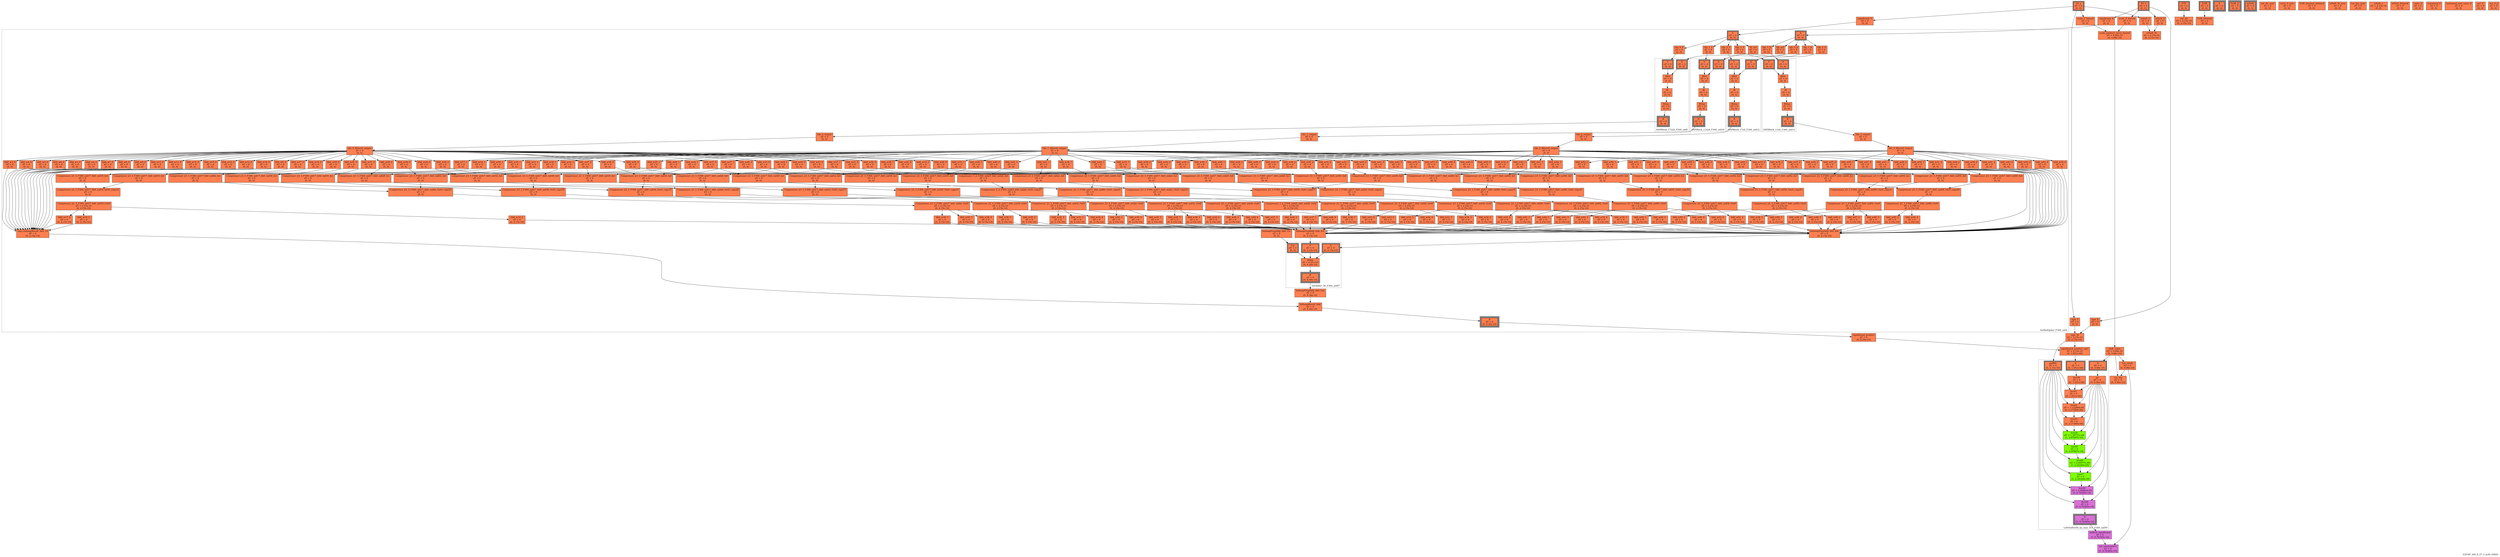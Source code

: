 digraph S3FDP_300_8_27_5_m56_HSSD
{
	//graph drawing options
	label=S3FDP_300_8_27_5_m56_HSSD;
	labelloc=bottom;
	labeljust=right;
	ratio=auto;
	nodesep=0.25;
	ranksep=0.5;

	//input/output signals of operator S3FDP_300_8_27_5_m56_HSSD
	S3_x__S3FDP_300_8_27_5_m56_HSSD [ label="S3_x\ndT = 0\n(0, 0)", shape=box, color=black, style="bold, filled", fillcolor=coral, peripheries=2 ];
	S3_y__S3FDP_300_8_27_5_m56_HSSD [ label="S3_y\ndT = 0\n(0, 0)", shape=box, color=black, style="bold, filled", fillcolor=coral, peripheries=2 ];
	FTZ__S3FDP_300_8_27_5_m56_HSSD [ label="FTZ\ndT = 0\n(0, 0)", shape=box, color=black, style="bold, filled", fillcolor=coral, peripheries=2 ];
	EOB__S3FDP_300_8_27_5_m56_HSSD [ label="EOB\ndT = 0\n(0, 0)", shape=box, color=black, style="bold, filled", fillcolor=coral, peripheries=2 ];
	A__S3FDP_300_8_27_5_m56_HSSD [ label="A\ndT = 0\n(0, 0)", shape=box, color=black, style="bold, filled", fillcolor=coral, peripheries=3 ];
	EOB_Q__S3FDP_300_8_27_5_m56_HSSD [ label="EOB_Q\ndT = 0\n(0, 0)", shape=box, color=black, style="bold, filled", fillcolor=coral, peripheries=3 ];
	isNaN__S3FDP_300_8_27_5_m56_HSSD [ label="isNaN\ndT = 0\n(0, 0)", shape=box, color=black, style="bold, filled", fillcolor=coral, peripheries=3 ];
	{rank=same S3_x__S3FDP_300_8_27_5_m56_HSSD, S3_y__S3FDP_300_8_27_5_m56_HSSD, FTZ__S3FDP_300_8_27_5_m56_HSSD, EOB__S3FDP_300_8_27_5_m56_HSSD};
	{rank=same A__S3FDP_300_8_27_5_m56_HSSD, EOB_Q__S3FDP_300_8_27_5_m56_HSSD, isNaN__S3FDP_300_8_27_5_m56_HSSD};
	//internal signals of operator S3FDP_300_8_27_5_m56_HSSD
	sign_X__S3FDP_300_8_27_5_m56_HSSD [ label="sign_X\ndT = 0\n(0, 0)", shape=box, color=black, style=filled, fillcolor=coral, peripheries=1 ];
	sign_Y__S3FDP_300_8_27_5_m56_HSSD [ label="sign_Y\ndT = 0\n(0, 0)", shape=box, color=black, style=filled, fillcolor=coral, peripheries=1 ];
	sign_M__S3FDP_300_8_27_5_m56_HSSD [ label="sign_M\ndT = 2.15e-10\n(0, 2.15e-10)", shape=box, color=black, style=filled, fillcolor=coral, peripheries=1 ];
	isNaN_X__S3FDP_300_8_27_5_m56_HSSD [ label="isNaN_X\ndT = 0\n(0, 0)", shape=box, color=black, style=filled, fillcolor=coral, peripheries=1 ];
	isNaN_Y__S3FDP_300_8_27_5_m56_HSSD [ label="isNaN_Y\ndT = 0\n(0, 0)", shape=box, color=black, style=filled, fillcolor=coral, peripheries=1 ];
	isNaN_M__S3FDP_300_8_27_5_m56_HSSD [ label="isNaN_M\ndT = 2.15e-10\n(0, 2.15e-10)", shape=box, color=black, style=filled, fillcolor=coral, peripheries=1 ];
	significand_X__S3FDP_300_8_27_5_m56_HSSD [ label="significand_X\ndT = 0\n(0, 0)", shape=box, color=black, style=filled, fillcolor=coral, peripheries=1 ];
	significand_Y__S3FDP_300_8_27_5_m56_HSSD [ label="significand_Y\ndT = 0\n(0, 0)", shape=box, color=black, style=filled, fillcolor=coral, peripheries=1 ];
	significand_product__S3FDP_300_8_27_5_m56_HSSD [ label="significand_product\ndT = 0\n(0, 8.36e-10)", shape=box, color=black, style=filled, fillcolor=coral, peripheries=1 ];
	scale_X_biased__S3FDP_300_8_27_5_m56_HSSD [ label="scale_X_biased\ndT = 0\n(0, 0)", shape=box, color=black, style=filled, fillcolor=coral, peripheries=1 ];
	scale_Y_biased__S3FDP_300_8_27_5_m56_HSSD [ label="scale_Y_biased\ndT = 0\n(0, 0)", shape=box, color=black, style=filled, fillcolor=coral, peripheries=1 ];
	scale_product_twice_biased__S3FDP_300_8_27_5_m56_HSSD [ label="scale_product_twice_biased\ndT = 4.98e-10\n(0, 4.98e-10)", shape=box, color=black, style=filled, fillcolor=coral, peripheries=1 ];
	significand_product_cpt1__S3FDP_300_8_27_5_m56_HSSD [ label="significand_product_cpt1\ndT = 2.15e-10\n(0, 1.051e-09)", shape=box, color=black, style=filled, fillcolor=coral, peripheries=1 ];
	shift_value__S3FDP_300_8_27_5_m56_HSSD [ label="shift_value\ndT = 4.98e-10\n(0, 9.96e-10)", shape=box, color=black, style=filled, fillcolor=coral, peripheries=1 ];
	shifted_significand__S3FDP_300_8_27_5_m56_HSSD [ label="shifted_significand\ndT = 0\n(3, 9.76385e-10)", shape=box, color=black, style=filled, fillcolor=orchid, peripheries=1 ];
	too_small__S3FDP_300_8_27_5_m56_HSSD [ label="too_small\ndT = 0\n(0, 9.96e-10)", shape=box, color=black, style=filled, fillcolor=coral, peripheries=1 ];
	too_big__S3FDP_300_8_27_5_m56_HSSD [ label="too_big\ndT = 0\n(0, 9.96e-10)", shape=box, color=black, style=filled, fillcolor=coral, peripheries=1 ];
	ext_summand1c__S3FDP_300_8_27_5_m56_HSSD [ label="ext_summand1c\ndT = 0\n(3, 9.76385e-10)", shape=box, color=black, style=filled, fillcolor=orchid, peripheries=1 ];
	not_ftz__S3FDP_300_8_27_5_m56_HSSD [ label="not_ftz\ndT = 2.15e-10\n(0, 2.15e-10)", shape=box, color=black, style=filled, fillcolor=coral, peripheries=1 ];
	EOB_internal__S3FDP_300_8_27_5_m56_HSSD [ label="EOB_internal\ndT = 0\n(0, 0)", shape=box, color=black, style=filled, fillcolor=coral, peripheries=1 ];
	not_ftz_sync__S3FDP_300_8_27_5_m56_HSSD [ label="not_ftz_sync\ndT = 0\n(0, 0)", shape=box, color=black, style=filled, fillcolor=coral, peripheries=1 ];
	carry_0_sync__S3FDP_300_8_27_5_m56_HSSD [ label="carry_0_sync\ndT = 0\n(0, 0)", shape=box, color=black, style=filled, fillcolor=coral, peripheries=1 ];
	EOB_internal_delayed__S3FDP_300_8_27_5_m56_HSSD [ label="EOB_internal_delayed\ndT = 0\n(0, 0)", shape=box, color=black, style=filled, fillcolor=coral, peripheries=1 ];
	isNaN_M_sync__S3FDP_300_8_27_5_m56_HSSD [ label="isNaN_M_sync\ndT = 0\n(0, 0)", shape=box, color=black, style=filled, fillcolor=coral, peripheries=1 ];
	too_big_sync__S3FDP_300_8_27_5_m56_HSSD [ label="too_big_sync\ndT = 0\n(0, 0)", shape=box, color=black, style=filled, fillcolor=coral, peripheries=1 ];
	isNaN_o__S3FDP_300_8_27_5_m56_HSSD [ label="isNaN_o\ndT = 2.15e-10\n(0, 0)", shape=box, color=black, style=filled, fillcolor=coral, peripheries=1 ];
	isNaN_delayed__S3FDP_300_8_27_5_m56_HSSD [ label="isNaN_delayed\ndT = 0\n(0, 0)", shape=box, color=black, style=filled, fillcolor=coral, peripheries=1 ];
	carry_0__S3FDP_300_8_27_5_m56_HSSD [ label="carry_0\ndT = 0\n(0, 0)", shape=box, color=black, style=filled, fillcolor=coral, peripheries=1 ];
	summand_0__S3FDP_300_8_27_5_m56_HSSD [ label="summand_0\ndT = 0\n(0, 0)", shape=box, color=black, style=filled, fillcolor=coral, peripheries=1 ];
	summand_and_carry_0__S3FDP_300_8_27_5_m56_HSSD [ label="summand_and_carry_0\ndT = 0\n(0, 0)", shape=box, color=black, style=filled, fillcolor=coral, peripheries=1 ];
	acc_0__S3FDP_300_8_27_5_m56_HSSD [ label="acc_0\ndT = 0\n(0, 0)", shape=box, color=black, style=filled, fillcolor=coral, peripheries=1 ];
	acc_0_q__S3FDP_300_8_27_5_m56_HSSD [ label="acc_0_q\ndT = 0\n(0, 0)", shape=box, color=black, style=filled, fillcolor=coral, peripheries=1 ];

	//subcomponents of operator S3FDP_300_8_27_5_m56_HSSD

	subgraph cluster_IntMultiplier_F300_uid4
	{
		//graph drawing options
		label=IntMultiplier_F300_uid4;
		labelloc=bottom;
		labeljust=right;
		style="bold, dotted";
		ratio=auto;
		nodesep=0.25;
		ranksep=0.5;

		//input/output signals of operator IntMultiplier_F300_uid4
		X__IntMultiplier_F300_uid4 [ label="X\ndT = 0\n(0, 0)", shape=box, color=black, style="bold, filled", fillcolor=coral, peripheries=2 ];
		Y__IntMultiplier_F300_uid4 [ label="Y\ndT = 0\n(0, 0)", shape=box, color=black, style="bold, filled", fillcolor=coral, peripheries=2 ];
		R__IntMultiplier_F300_uid4 [ label="R\ndT = 0\n(0, 8.36e-10)", shape=box, color=black, style="bold, filled", fillcolor=coral, peripheries=3 ];
		{rank=same X__IntMultiplier_F300_uid4, Y__IntMultiplier_F300_uid4};
		{rank=same R__IntMultiplier_F300_uid4};
		//internal signals of operator IntMultiplier_F300_uid4
		XX_m5__IntMultiplier_F300_uid4 [ label="XX_m5\ndT = 0\n(0, 0)", shape=box, color=black, style=filled, fillcolor=coral, peripheries=1 ];
		YY_m5__IntMultiplier_F300_uid4 [ label="YY_m5\ndT = 0\n(0, 0)", shape=box, color=black, style=filled, fillcolor=coral, peripheries=1 ];
		tile_0_X__IntMultiplier_F300_uid4 [ label="tile_0_X\ndT = 0\n(0, 0)", shape=box, color=black, style=filled, fillcolor=coral, peripheries=1 ];
		tile_0_Y__IntMultiplier_F300_uid4 [ label="tile_0_Y\ndT = 0\n(0, 0)", shape=box, color=black, style=filled, fillcolor=coral, peripheries=1 ];
		tile_0_output__IntMultiplier_F300_uid4 [ label="tile_0_output\ndT = 0\n(0, 0)", shape=box, color=black, style=filled, fillcolor=coral, peripheries=1 ];
		tile_0_filtered_output__IntMultiplier_F300_uid4 [ label="tile_0_filtered_output\ndT = 0\n(0, 0)", shape=box, color=black, style=filled, fillcolor=coral, peripheries=1 ];
		bh6_w0_0__IntMultiplier_F300_uid4 [ label="bh6_w0_0\ndT = 0\n(0, 0)", shape=box, color=black, style=filled, fillcolor=coral, peripheries=1 ];
		bh6_w1_0__IntMultiplier_F300_uid4 [ label="bh6_w1_0\ndT = 0\n(0, 0)", shape=box, color=black, style=filled, fillcolor=coral, peripheries=1 ];
		bh6_w2_0__IntMultiplier_F300_uid4 [ label="bh6_w2_0\ndT = 0\n(0, 0)", shape=box, color=black, style=filled, fillcolor=coral, peripheries=1 ];
		bh6_w3_0__IntMultiplier_F300_uid4 [ label="bh6_w3_0\ndT = 0\n(0, 0)", shape=box, color=black, style=filled, fillcolor=coral, peripheries=1 ];
		bh6_w4_0__IntMultiplier_F300_uid4 [ label="bh6_w4_0\ndT = 0\n(0, 0)", shape=box, color=black, style=filled, fillcolor=coral, peripheries=1 ];
		bh6_w5_0__IntMultiplier_F300_uid4 [ label="bh6_w5_0\ndT = 0\n(0, 0)", shape=box, color=black, style=filled, fillcolor=coral, peripheries=1 ];
		bh6_w6_0__IntMultiplier_F300_uid4 [ label="bh6_w6_0\ndT = 0\n(0, 0)", shape=box, color=black, style=filled, fillcolor=coral, peripheries=1 ];
		bh6_w7_0__IntMultiplier_F300_uid4 [ label="bh6_w7_0\ndT = 0\n(0, 0)", shape=box, color=black, style=filled, fillcolor=coral, peripheries=1 ];
		bh6_w8_0__IntMultiplier_F300_uid4 [ label="bh6_w8_0\ndT = 0\n(0, 0)", shape=box, color=black, style=filled, fillcolor=coral, peripheries=1 ];
		bh6_w9_0__IntMultiplier_F300_uid4 [ label="bh6_w9_0\ndT = 0\n(0, 0)", shape=box, color=black, style=filled, fillcolor=coral, peripheries=1 ];
		bh6_w10_0__IntMultiplier_F300_uid4 [ label="bh6_w10_0\ndT = 0\n(0, 0)", shape=box, color=black, style=filled, fillcolor=coral, peripheries=1 ];
		bh6_w11_0__IntMultiplier_F300_uid4 [ label="bh6_w11_0\ndT = 0\n(0, 0)", shape=box, color=black, style=filled, fillcolor=coral, peripheries=1 ];
		bh6_w12_0__IntMultiplier_F300_uid4 [ label="bh6_w12_0\ndT = 0\n(0, 0)", shape=box, color=black, style=filled, fillcolor=coral, peripheries=1 ];
		bh6_w13_0__IntMultiplier_F300_uid4 [ label="bh6_w13_0\ndT = 0\n(0, 0)", shape=box, color=black, style=filled, fillcolor=coral, peripheries=1 ];
		bh6_w14_0__IntMultiplier_F300_uid4 [ label="bh6_w14_0\ndT = 0\n(0, 0)", shape=box, color=black, style=filled, fillcolor=coral, peripheries=1 ];
		bh6_w15_0__IntMultiplier_F300_uid4 [ label="bh6_w15_0\ndT = 0\n(0, 0)", shape=box, color=black, style=filled, fillcolor=coral, peripheries=1 ];
		bh6_w16_0__IntMultiplier_F300_uid4 [ label="bh6_w16_0\ndT = 0\n(0, 0)", shape=box, color=black, style=filled, fillcolor=coral, peripheries=1 ];
		bh6_w17_0__IntMultiplier_F300_uid4 [ label="bh6_w17_0\ndT = 0\n(0, 0)", shape=box, color=black, style=filled, fillcolor=coral, peripheries=1 ];
		bh6_w18_0__IntMultiplier_F300_uid4 [ label="bh6_w18_0\ndT = 0\n(0, 0)", shape=box, color=black, style=filled, fillcolor=coral, peripheries=1 ];
		bh6_w19_0__IntMultiplier_F300_uid4 [ label="bh6_w19_0\ndT = 0\n(0, 0)", shape=box, color=black, style=filled, fillcolor=coral, peripheries=1 ];
		bh6_w20_0__IntMultiplier_F300_uid4 [ label="bh6_w20_0\ndT = 0\n(0, 0)", shape=box, color=black, style=filled, fillcolor=coral, peripheries=1 ];
		bh6_w21_0__IntMultiplier_F300_uid4 [ label="bh6_w21_0\ndT = 0\n(0, 0)", shape=box, color=black, style=filled, fillcolor=coral, peripheries=1 ];
		bh6_w22_0__IntMultiplier_F300_uid4 [ label="bh6_w22_0\ndT = 0\n(0, 0)", shape=box, color=black, style=filled, fillcolor=coral, peripheries=1 ];
		bh6_w23_0__IntMultiplier_F300_uid4 [ label="bh6_w23_0\ndT = 0\n(0, 0)", shape=box, color=black, style=filled, fillcolor=coral, peripheries=1 ];
		bh6_w24_0__IntMultiplier_F300_uid4 [ label="bh6_w24_0\ndT = 0\n(0, 0)", shape=box, color=black, style=filled, fillcolor=coral, peripheries=1 ];
		bh6_w25_0__IntMultiplier_F300_uid4 [ label="bh6_w25_0\ndT = 0\n(0, 0)", shape=box, color=black, style=filled, fillcolor=coral, peripheries=1 ];
		bh6_w26_0__IntMultiplier_F300_uid4 [ label="bh6_w26_0\ndT = 0\n(0, 0)", shape=box, color=black, style=filled, fillcolor=coral, peripheries=1 ];
		bh6_w27_0__IntMultiplier_F300_uid4 [ label="bh6_w27_0\ndT = 0\n(0, 0)", shape=box, color=black, style=filled, fillcolor=coral, peripheries=1 ];
		bh6_w28_0__IntMultiplier_F300_uid4 [ label="bh6_w28_0\ndT = 0\n(0, 0)", shape=box, color=black, style=filled, fillcolor=coral, peripheries=1 ];
		bh6_w29_0__IntMultiplier_F300_uid4 [ label="bh6_w29_0\ndT = 0\n(0, 0)", shape=box, color=black, style=filled, fillcolor=coral, peripheries=1 ];
		bh6_w30_0__IntMultiplier_F300_uid4 [ label="bh6_w30_0\ndT = 0\n(0, 0)", shape=box, color=black, style=filled, fillcolor=coral, peripheries=1 ];
		bh6_w31_0__IntMultiplier_F300_uid4 [ label="bh6_w31_0\ndT = 0\n(0, 0)", shape=box, color=black, style=filled, fillcolor=coral, peripheries=1 ];
		bh6_w32_0__IntMultiplier_F300_uid4 [ label="bh6_w32_0\ndT = 0\n(0, 0)", shape=box, color=black, style=filled, fillcolor=coral, peripheries=1 ];
		bh6_w33_0__IntMultiplier_F300_uid4 [ label="bh6_w33_0\ndT = 0\n(0, 0)", shape=box, color=black, style=filled, fillcolor=coral, peripheries=1 ];
		bh6_w34_0__IntMultiplier_F300_uid4 [ label="bh6_w34_0\ndT = 0\n(0, 0)", shape=box, color=black, style=filled, fillcolor=coral, peripheries=1 ];
		bh6_w35_0__IntMultiplier_F300_uid4 [ label="bh6_w35_0\ndT = 0\n(0, 0)", shape=box, color=black, style=filled, fillcolor=coral, peripheries=1 ];
		bh6_w36_0__IntMultiplier_F300_uid4 [ label="bh6_w36_0\ndT = 0\n(0, 0)", shape=box, color=black, style=filled, fillcolor=coral, peripheries=1 ];
		bh6_w37_0__IntMultiplier_F300_uid4 [ label="bh6_w37_0\ndT = 0\n(0, 0)", shape=box, color=black, style=filled, fillcolor=coral, peripheries=1 ];
		bh6_w38_0__IntMultiplier_F300_uid4 [ label="bh6_w38_0\ndT = 0\n(0, 0)", shape=box, color=black, style=filled, fillcolor=coral, peripheries=1 ];
		bh6_w39_0__IntMultiplier_F300_uid4 [ label="bh6_w39_0\ndT = 0\n(0, 0)", shape=box, color=black, style=filled, fillcolor=coral, peripheries=1 ];
		bh6_w40_0__IntMultiplier_F300_uid4 [ label="bh6_w40_0\ndT = 0\n(0, 0)", shape=box, color=black, style=filled, fillcolor=coral, peripheries=1 ];
		tile_1_X__IntMultiplier_F300_uid4 [ label="tile_1_X\ndT = 0\n(0, 0)", shape=box, color=black, style=filled, fillcolor=coral, peripheries=1 ];
		tile_1_Y__IntMultiplier_F300_uid4 [ label="tile_1_Y\ndT = 0\n(0, 0)", shape=box, color=black, style=filled, fillcolor=coral, peripheries=1 ];
		tile_1_output__IntMultiplier_F300_uid4 [ label="tile_1_output\ndT = 0\n(0, 0)", shape=box, color=black, style=filled, fillcolor=coral, peripheries=1 ];
		tile_1_filtered_output__IntMultiplier_F300_uid4 [ label="tile_1_filtered_output\ndT = 0\n(0, 0)", shape=box, color=black, style=filled, fillcolor=coral, peripheries=1 ];
		bh6_w17_1__IntMultiplier_F300_uid4 [ label="bh6_w17_1\ndT = 0\n(0, 0)", shape=box, color=black, style=filled, fillcolor=coral, peripheries=1 ];
		bh6_w18_1__IntMultiplier_F300_uid4 [ label="bh6_w18_1\ndT = 0\n(0, 0)", shape=box, color=black, style=filled, fillcolor=coral, peripheries=1 ];
		bh6_w19_1__IntMultiplier_F300_uid4 [ label="bh6_w19_1\ndT = 0\n(0, 0)", shape=box, color=black, style=filled, fillcolor=coral, peripheries=1 ];
		bh6_w20_1__IntMultiplier_F300_uid4 [ label="bh6_w20_1\ndT = 0\n(0, 0)", shape=box, color=black, style=filled, fillcolor=coral, peripheries=1 ];
		bh6_w21_1__IntMultiplier_F300_uid4 [ label="bh6_w21_1\ndT = 0\n(0, 0)", shape=box, color=black, style=filled, fillcolor=coral, peripheries=1 ];
		bh6_w22_1__IntMultiplier_F300_uid4 [ label="bh6_w22_1\ndT = 0\n(0, 0)", shape=box, color=black, style=filled, fillcolor=coral, peripheries=1 ];
		bh6_w23_1__IntMultiplier_F300_uid4 [ label="bh6_w23_1\ndT = 0\n(0, 0)", shape=box, color=black, style=filled, fillcolor=coral, peripheries=1 ];
		bh6_w24_1__IntMultiplier_F300_uid4 [ label="bh6_w24_1\ndT = 0\n(0, 0)", shape=box, color=black, style=filled, fillcolor=coral, peripheries=1 ];
		bh6_w25_1__IntMultiplier_F300_uid4 [ label="bh6_w25_1\ndT = 0\n(0, 0)", shape=box, color=black, style=filled, fillcolor=coral, peripheries=1 ];
		bh6_w26_1__IntMultiplier_F300_uid4 [ label="bh6_w26_1\ndT = 0\n(0, 0)", shape=box, color=black, style=filled, fillcolor=coral, peripheries=1 ];
		bh6_w27_1__IntMultiplier_F300_uid4 [ label="bh6_w27_1\ndT = 0\n(0, 0)", shape=box, color=black, style=filled, fillcolor=coral, peripheries=1 ];
		bh6_w28_1__IntMultiplier_F300_uid4 [ label="bh6_w28_1\ndT = 0\n(0, 0)", shape=box, color=black, style=filled, fillcolor=coral, peripheries=1 ];
		bh6_w29_1__IntMultiplier_F300_uid4 [ label="bh6_w29_1\ndT = 0\n(0, 0)", shape=box, color=black, style=filled, fillcolor=coral, peripheries=1 ];
		bh6_w30_1__IntMultiplier_F300_uid4 [ label="bh6_w30_1\ndT = 0\n(0, 0)", shape=box, color=black, style=filled, fillcolor=coral, peripheries=1 ];
		bh6_w31_1__IntMultiplier_F300_uid4 [ label="bh6_w31_1\ndT = 0\n(0, 0)", shape=box, color=black, style=filled, fillcolor=coral, peripheries=1 ];
		bh6_w32_1__IntMultiplier_F300_uid4 [ label="bh6_w32_1\ndT = 0\n(0, 0)", shape=box, color=black, style=filled, fillcolor=coral, peripheries=1 ];
		bh6_w33_1__IntMultiplier_F300_uid4 [ label="bh6_w33_1\ndT = 0\n(0, 0)", shape=box, color=black, style=filled, fillcolor=coral, peripheries=1 ];
		bh6_w34_1__IntMultiplier_F300_uid4 [ label="bh6_w34_1\ndT = 0\n(0, 0)", shape=box, color=black, style=filled, fillcolor=coral, peripheries=1 ];
		bh6_w35_1__IntMultiplier_F300_uid4 [ label="bh6_w35_1\ndT = 0\n(0, 0)", shape=box, color=black, style=filled, fillcolor=coral, peripheries=1 ];
		bh6_w36_1__IntMultiplier_F300_uid4 [ label="bh6_w36_1\ndT = 0\n(0, 0)", shape=box, color=black, style=filled, fillcolor=coral, peripheries=1 ];
		bh6_w37_1__IntMultiplier_F300_uid4 [ label="bh6_w37_1\ndT = 0\n(0, 0)", shape=box, color=black, style=filled, fillcolor=coral, peripheries=1 ];
		bh6_w38_1__IntMultiplier_F300_uid4 [ label="bh6_w38_1\ndT = 0\n(0, 0)", shape=box, color=black, style=filled, fillcolor=coral, peripheries=1 ];
		bh6_w39_1__IntMultiplier_F300_uid4 [ label="bh6_w39_1\ndT = 0\n(0, 0)", shape=box, color=black, style=filled, fillcolor=coral, peripheries=1 ];
		bh6_w40_1__IntMultiplier_F300_uid4 [ label="bh6_w40_1\ndT = 0\n(0, 0)", shape=box, color=black, style=filled, fillcolor=coral, peripheries=1 ];
		bh6_w41_0__IntMultiplier_F300_uid4 [ label="bh6_w41_0\ndT = 0\n(0, 0)", shape=box, color=black, style=filled, fillcolor=coral, peripheries=1 ];
		bh6_w42_0__IntMultiplier_F300_uid4 [ label="bh6_w42_0\ndT = 0\n(0, 0)", shape=box, color=black, style=filled, fillcolor=coral, peripheries=1 ];
		bh6_w43_0__IntMultiplier_F300_uid4 [ label="bh6_w43_0\ndT = 0\n(0, 0)", shape=box, color=black, style=filled, fillcolor=coral, peripheries=1 ];
		bh6_w44_0__IntMultiplier_F300_uid4 [ label="bh6_w44_0\ndT = 0\n(0, 0)", shape=box, color=black, style=filled, fillcolor=coral, peripheries=1 ];
		bh6_w45_0__IntMultiplier_F300_uid4 [ label="bh6_w45_0\ndT = 0\n(0, 0)", shape=box, color=black, style=filled, fillcolor=coral, peripheries=1 ];
		bh6_w46_0__IntMultiplier_F300_uid4 [ label="bh6_w46_0\ndT = 0\n(0, 0)", shape=box, color=black, style=filled, fillcolor=coral, peripheries=1 ];
		bh6_w47_0__IntMultiplier_F300_uid4 [ label="bh6_w47_0\ndT = 0\n(0, 0)", shape=box, color=black, style=filled, fillcolor=coral, peripheries=1 ];
		bh6_w48_0__IntMultiplier_F300_uid4 [ label="bh6_w48_0\ndT = 0\n(0, 0)", shape=box, color=black, style=filled, fillcolor=coral, peripheries=1 ];
		bh6_w49_0__IntMultiplier_F300_uid4 [ label="bh6_w49_0\ndT = 0\n(0, 0)", shape=box, color=black, style=filled, fillcolor=coral, peripheries=1 ];
		bh6_w50_0__IntMultiplier_F300_uid4 [ label="bh6_w50_0\ndT = 0\n(0, 0)", shape=box, color=black, style=filled, fillcolor=coral, peripheries=1 ];
		bh6_w51_0__IntMultiplier_F300_uid4 [ label="bh6_w51_0\ndT = 0\n(0, 0)", shape=box, color=black, style=filled, fillcolor=coral, peripheries=1 ];
		tile_2_X__IntMultiplier_F300_uid4 [ label="tile_2_X\ndT = 0\n(0, 0)", shape=box, color=black, style=filled, fillcolor=coral, peripheries=1 ];
		tile_2_Y__IntMultiplier_F300_uid4 [ label="tile_2_Y\ndT = 0\n(0, 0)", shape=box, color=black, style=filled, fillcolor=coral, peripheries=1 ];
		tile_2_output__IntMultiplier_F300_uid4 [ label="tile_2_output\ndT = 0\n(0, 0)", shape=box, color=black, style=filled, fillcolor=coral, peripheries=1 ];
		tile_2_filtered_output__IntMultiplier_F300_uid4 [ label="tile_2_filtered_output\ndT = 0\n(0, 0)", shape=box, color=black, style=filled, fillcolor=coral, peripheries=1 ];
		bh6_w24_2__IntMultiplier_F300_uid4 [ label="bh6_w24_2\ndT = 0\n(0, 0)", shape=box, color=black, style=filled, fillcolor=coral, peripheries=1 ];
		bh6_w25_2__IntMultiplier_F300_uid4 [ label="bh6_w25_2\ndT = 0\n(0, 0)", shape=box, color=black, style=filled, fillcolor=coral, peripheries=1 ];
		bh6_w26_2__IntMultiplier_F300_uid4 [ label="bh6_w26_2\ndT = 0\n(0, 0)", shape=box, color=black, style=filled, fillcolor=coral, peripheries=1 ];
		bh6_w27_2__IntMultiplier_F300_uid4 [ label="bh6_w27_2\ndT = 0\n(0, 0)", shape=box, color=black, style=filled, fillcolor=coral, peripheries=1 ];
		bh6_w28_2__IntMultiplier_F300_uid4 [ label="bh6_w28_2\ndT = 0\n(0, 0)", shape=box, color=black, style=filled, fillcolor=coral, peripheries=1 ];
		bh6_w29_2__IntMultiplier_F300_uid4 [ label="bh6_w29_2\ndT = 0\n(0, 0)", shape=box, color=black, style=filled, fillcolor=coral, peripheries=1 ];
		bh6_w30_2__IntMultiplier_F300_uid4 [ label="bh6_w30_2\ndT = 0\n(0, 0)", shape=box, color=black, style=filled, fillcolor=coral, peripheries=1 ];
		bh6_w31_2__IntMultiplier_F300_uid4 [ label="bh6_w31_2\ndT = 0\n(0, 0)", shape=box, color=black, style=filled, fillcolor=coral, peripheries=1 ];
		bh6_w32_2__IntMultiplier_F300_uid4 [ label="bh6_w32_2\ndT = 0\n(0, 0)", shape=box, color=black, style=filled, fillcolor=coral, peripheries=1 ];
		bh6_w33_2__IntMultiplier_F300_uid4 [ label="bh6_w33_2\ndT = 0\n(0, 0)", shape=box, color=black, style=filled, fillcolor=coral, peripheries=1 ];
		bh6_w34_2__IntMultiplier_F300_uid4 [ label="bh6_w34_2\ndT = 0\n(0, 0)", shape=box, color=black, style=filled, fillcolor=coral, peripheries=1 ];
		bh6_w35_2__IntMultiplier_F300_uid4 [ label="bh6_w35_2\ndT = 0\n(0, 0)", shape=box, color=black, style=filled, fillcolor=coral, peripheries=1 ];
		bh6_w36_2__IntMultiplier_F300_uid4 [ label="bh6_w36_2\ndT = 0\n(0, 0)", shape=box, color=black, style=filled, fillcolor=coral, peripheries=1 ];
		bh6_w37_2__IntMultiplier_F300_uid4 [ label="bh6_w37_2\ndT = 0\n(0, 0)", shape=box, color=black, style=filled, fillcolor=coral, peripheries=1 ];
		bh6_w38_2__IntMultiplier_F300_uid4 [ label="bh6_w38_2\ndT = 0\n(0, 0)", shape=box, color=black, style=filled, fillcolor=coral, peripheries=1 ];
		bh6_w39_2__IntMultiplier_F300_uid4 [ label="bh6_w39_2\ndT = 0\n(0, 0)", shape=box, color=black, style=filled, fillcolor=coral, peripheries=1 ];
		bh6_w40_2__IntMultiplier_F300_uid4 [ label="bh6_w40_2\ndT = 0\n(0, 0)", shape=box, color=black, style=filled, fillcolor=coral, peripheries=1 ];
		bh6_w41_1__IntMultiplier_F300_uid4 [ label="bh6_w41_1\ndT = 0\n(0, 0)", shape=box, color=black, style=filled, fillcolor=coral, peripheries=1 ];
		bh6_w42_1__IntMultiplier_F300_uid4 [ label="bh6_w42_1\ndT = 0\n(0, 0)", shape=box, color=black, style=filled, fillcolor=coral, peripheries=1 ];
		bh6_w43_1__IntMultiplier_F300_uid4 [ label="bh6_w43_1\ndT = 0\n(0, 0)", shape=box, color=black, style=filled, fillcolor=coral, peripheries=1 ];
		bh6_w44_1__IntMultiplier_F300_uid4 [ label="bh6_w44_1\ndT = 0\n(0, 0)", shape=box, color=black, style=filled, fillcolor=coral, peripheries=1 ];
		tile_3_X__IntMultiplier_F300_uid4 [ label="tile_3_X\ndT = 0\n(0, 0)", shape=box, color=black, style=filled, fillcolor=coral, peripheries=1 ];
		tile_3_Y__IntMultiplier_F300_uid4 [ label="tile_3_Y\ndT = 0\n(0, 0)", shape=box, color=black, style=filled, fillcolor=coral, peripheries=1 ];
		tile_3_output__IntMultiplier_F300_uid4 [ label="tile_3_output\ndT = 0\n(0, 0)", shape=box, color=black, style=filled, fillcolor=coral, peripheries=1 ];
		tile_3_filtered_output__IntMultiplier_F300_uid4 [ label="tile_3_filtered_output\ndT = 0\n(0, 0)", shape=box, color=black, style=filled, fillcolor=coral, peripheries=1 ];
		bh6_w41_2__IntMultiplier_F300_uid4 [ label="bh6_w41_2\ndT = 0\n(0, 0)", shape=box, color=black, style=filled, fillcolor=coral, peripheries=1 ];
		bh6_w42_2__IntMultiplier_F300_uid4 [ label="bh6_w42_2\ndT = 0\n(0, 0)", shape=box, color=black, style=filled, fillcolor=coral, peripheries=1 ];
		bh6_w43_2__IntMultiplier_F300_uid4 [ label="bh6_w43_2\ndT = 0\n(0, 0)", shape=box, color=black, style=filled, fillcolor=coral, peripheries=1 ];
		bh6_w44_2__IntMultiplier_F300_uid4 [ label="bh6_w44_2\ndT = 0\n(0, 0)", shape=box, color=black, style=filled, fillcolor=coral, peripheries=1 ];
		bh6_w45_1__IntMultiplier_F300_uid4 [ label="bh6_w45_1\ndT = 0\n(0, 0)", shape=box, color=black, style=filled, fillcolor=coral, peripheries=1 ];
		bh6_w46_1__IntMultiplier_F300_uid4 [ label="bh6_w46_1\ndT = 0\n(0, 0)", shape=box, color=black, style=filled, fillcolor=coral, peripheries=1 ];
		bh6_w47_1__IntMultiplier_F300_uid4 [ label="bh6_w47_1\ndT = 0\n(0, 0)", shape=box, color=black, style=filled, fillcolor=coral, peripheries=1 ];
		bh6_w48_1__IntMultiplier_F300_uid4 [ label="bh6_w48_1\ndT = 0\n(0, 0)", shape=box, color=black, style=filled, fillcolor=coral, peripheries=1 ];
		bh6_w49_1__IntMultiplier_F300_uid4 [ label="bh6_w49_1\ndT = 0\n(0, 0)", shape=box, color=black, style=filled, fillcolor=coral, peripheries=1 ];
		bh6_w50_1__IntMultiplier_F300_uid4 [ label="bh6_w50_1\ndT = 0\n(0, 0)", shape=box, color=black, style=filled, fillcolor=coral, peripheries=1 ];
		bh6_w51_1__IntMultiplier_F300_uid4 [ label="bh6_w51_1\ndT = 0\n(0, 0)", shape=box, color=black, style=filled, fillcolor=coral, peripheries=1 ];
		bh6_w52_0__IntMultiplier_F300_uid4 [ label="bh6_w52_0\ndT = 0\n(0, 0)", shape=box, color=black, style=filled, fillcolor=coral, peripheries=1 ];
		bh6_w53_0__IntMultiplier_F300_uid4 [ label="bh6_w53_0\ndT = 0\n(0, 0)", shape=box, color=black, style=filled, fillcolor=coral, peripheries=1 ];
		bh6_w54_0__IntMultiplier_F300_uid4 [ label="bh6_w54_0\ndT = 0\n(0, 0)", shape=box, color=black, style=filled, fillcolor=coral, peripheries=1 ];
		bh6_w55_0__IntMultiplier_F300_uid4 [ label="bh6_w55_0\ndT = 0\n(0, 0)", shape=box, color=black, style=filled, fillcolor=coral, peripheries=1 ];
		Compressor_23_3_F300_uid17_bh6_uid18_In0__IntMultiplier_F300_uid4 [ label="Compressor_23_3_F300_uid17_bh6_uid18_In0\ndT = 0\n(0, 0)", shape=box, color=black, style=filled, fillcolor=coral, peripheries=1 ];
		Compressor_23_3_F300_uid17_bh6_uid18_In1__IntMultiplier_F300_uid4 [ label="Compressor_23_3_F300_uid17_bh6_uid18_In1\ndT = 0\n(0, 0)", shape=box, color=black, style=filled, fillcolor=coral, peripheries=1 ];
		Compressor_23_3_F300_uid17_bh6_uid18_Out0__IntMultiplier_F300_uid4 [ label="Compressor_23_3_F300_uid17_bh6_uid18_Out0\ndT = 2.15e-10\n(0, 2.15e-10)", shape=box, color=black, style=filled, fillcolor=coral, peripheries=1 ];
		Compressor_23_3_F300_uid17_bh6_uid18_Out0_copy19__IntMultiplier_F300_uid4 [ label="Compressor_23_3_F300_uid17_bh6_uid18_Out0_copy19\ndT = 0\n(0, 0)", shape=box, color=black, style=filled, fillcolor=coral, peripheries=1 ];
		bh6_w17_2__IntMultiplier_F300_uid4 [ label="bh6_w17_2\ndT = 0\n(0, 2.15e-10)", shape=box, color=black, style=filled, fillcolor=coral, peripheries=1 ];
		bh6_w18_2__IntMultiplier_F300_uid4 [ label="bh6_w18_2\ndT = 0\n(0, 2.15e-10)", shape=box, color=black, style=filled, fillcolor=coral, peripheries=1 ];
		bh6_w19_2__IntMultiplier_F300_uid4 [ label="bh6_w19_2\ndT = 0\n(0, 2.15e-10)", shape=box, color=black, style=filled, fillcolor=coral, peripheries=1 ];
		Compressor_23_3_F300_uid17_bh6_uid20_In0__IntMultiplier_F300_uid4 [ label="Compressor_23_3_F300_uid17_bh6_uid20_In0\ndT = 0\n(0, 0)", shape=box, color=black, style=filled, fillcolor=coral, peripheries=1 ];
		Compressor_23_3_F300_uid17_bh6_uid20_In1__IntMultiplier_F300_uid4 [ label="Compressor_23_3_F300_uid17_bh6_uid20_In1\ndT = 0\n(0, 0)", shape=box, color=black, style=filled, fillcolor=coral, peripheries=1 ];
		Compressor_23_3_F300_uid17_bh6_uid20_Out0__IntMultiplier_F300_uid4 [ label="Compressor_23_3_F300_uid17_bh6_uid20_Out0\ndT = 2.15e-10\n(0, 2.15e-10)", shape=box, color=black, style=filled, fillcolor=coral, peripheries=1 ];
		Compressor_23_3_F300_uid17_bh6_uid20_Out0_copy21__IntMultiplier_F300_uid4 [ label="Compressor_23_3_F300_uid17_bh6_uid20_Out0_copy21\ndT = 0\n(0, 0)", shape=box, color=black, style=filled, fillcolor=coral, peripheries=1 ];
		bh6_w19_3__IntMultiplier_F300_uid4 [ label="bh6_w19_3\ndT = 0\n(0, 2.15e-10)", shape=box, color=black, style=filled, fillcolor=coral, peripheries=1 ];
		bh6_w20_2__IntMultiplier_F300_uid4 [ label="bh6_w20_2\ndT = 0\n(0, 2.15e-10)", shape=box, color=black, style=filled, fillcolor=coral, peripheries=1 ];
		bh6_w21_2__IntMultiplier_F300_uid4 [ label="bh6_w21_2\ndT = 0\n(0, 2.15e-10)", shape=box, color=black, style=filled, fillcolor=coral, peripheries=1 ];
		Compressor_23_3_F300_uid17_bh6_uid22_In0__IntMultiplier_F300_uid4 [ label="Compressor_23_3_F300_uid17_bh6_uid22_In0\ndT = 0\n(0, 0)", shape=box, color=black, style=filled, fillcolor=coral, peripheries=1 ];
		Compressor_23_3_F300_uid17_bh6_uid22_In1__IntMultiplier_F300_uid4 [ label="Compressor_23_3_F300_uid17_bh6_uid22_In1\ndT = 0\n(0, 0)", shape=box, color=black, style=filled, fillcolor=coral, peripheries=1 ];
		Compressor_23_3_F300_uid17_bh6_uid22_Out0__IntMultiplier_F300_uid4 [ label="Compressor_23_3_F300_uid17_bh6_uid22_Out0\ndT = 2.15e-10\n(0, 2.15e-10)", shape=box, color=black, style=filled, fillcolor=coral, peripheries=1 ];
		Compressor_23_3_F300_uid17_bh6_uid22_Out0_copy23__IntMultiplier_F300_uid4 [ label="Compressor_23_3_F300_uid17_bh6_uid22_Out0_copy23\ndT = 0\n(0, 0)", shape=box, color=black, style=filled, fillcolor=coral, peripheries=1 ];
		bh6_w21_3__IntMultiplier_F300_uid4 [ label="bh6_w21_3\ndT = 0\n(0, 2.15e-10)", shape=box, color=black, style=filled, fillcolor=coral, peripheries=1 ];
		bh6_w22_2__IntMultiplier_F300_uid4 [ label="bh6_w22_2\ndT = 0\n(0, 2.15e-10)", shape=box, color=black, style=filled, fillcolor=coral, peripheries=1 ];
		bh6_w23_2__IntMultiplier_F300_uid4 [ label="bh6_w23_2\ndT = 0\n(0, 2.15e-10)", shape=box, color=black, style=filled, fillcolor=coral, peripheries=1 ];
		Compressor_3_2_F300_uid25_bh6_uid26_In0__IntMultiplier_F300_uid4 [ label="Compressor_3_2_F300_uid25_bh6_uid26_In0\ndT = 0\n(0, 0)", shape=box, color=black, style=filled, fillcolor=coral, peripheries=1 ];
		Compressor_3_2_F300_uid25_bh6_uid26_Out0__IntMultiplier_F300_uid4 [ label="Compressor_3_2_F300_uid25_bh6_uid26_Out0\ndT = 2.15e-10\n(0, 2.15e-10)", shape=box, color=black, style=filled, fillcolor=coral, peripheries=1 ];
		Compressor_3_2_F300_uid25_bh6_uid26_Out0_copy27__IntMultiplier_F300_uid4 [ label="Compressor_3_2_F300_uid25_bh6_uid26_Out0_copy27\ndT = 0\n(0, 0)", shape=box, color=black, style=filled, fillcolor=coral, peripheries=1 ];
		bh6_w23_3__IntMultiplier_F300_uid4 [ label="bh6_w23_3\ndT = 0\n(0, 2.15e-10)", shape=box, color=black, style=filled, fillcolor=coral, peripheries=1 ];
		bh6_w24_3__IntMultiplier_F300_uid4 [ label="bh6_w24_3\ndT = 0\n(0, 2.15e-10)", shape=box, color=black, style=filled, fillcolor=coral, peripheries=1 ];
		Compressor_23_3_F300_uid17_bh6_uid28_In0__IntMultiplier_F300_uid4 [ label="Compressor_23_3_F300_uid17_bh6_uid28_In0\ndT = 0\n(0, 0)", shape=box, color=black, style=filled, fillcolor=coral, peripheries=1 ];
		Compressor_23_3_F300_uid17_bh6_uid28_In1__IntMultiplier_F300_uid4 [ label="Compressor_23_3_F300_uid17_bh6_uid28_In1\ndT = 0\n(0, 0)", shape=box, color=black, style=filled, fillcolor=coral, peripheries=1 ];
		Compressor_23_3_F300_uid17_bh6_uid28_Out0__IntMultiplier_F300_uid4 [ label="Compressor_23_3_F300_uid17_bh6_uid28_Out0\ndT = 2.15e-10\n(0, 2.15e-10)", shape=box, color=black, style=filled, fillcolor=coral, peripheries=1 ];
		Compressor_23_3_F300_uid17_bh6_uid28_Out0_copy29__IntMultiplier_F300_uid4 [ label="Compressor_23_3_F300_uid17_bh6_uid28_Out0_copy29\ndT = 0\n(0, 0)", shape=box, color=black, style=filled, fillcolor=coral, peripheries=1 ];
		bh6_w24_4__IntMultiplier_F300_uid4 [ label="bh6_w24_4\ndT = 0\n(0, 2.15e-10)", shape=box, color=black, style=filled, fillcolor=coral, peripheries=1 ];
		bh6_w25_3__IntMultiplier_F300_uid4 [ label="bh6_w25_3\ndT = 0\n(0, 2.15e-10)", shape=box, color=black, style=filled, fillcolor=coral, peripheries=1 ];
		bh6_w26_3__IntMultiplier_F300_uid4 [ label="bh6_w26_3\ndT = 0\n(0, 2.15e-10)", shape=box, color=black, style=filled, fillcolor=coral, peripheries=1 ];
		Compressor_23_3_F300_uid17_bh6_uid30_In0__IntMultiplier_F300_uid4 [ label="Compressor_23_3_F300_uid17_bh6_uid30_In0\ndT = 0\n(0, 0)", shape=box, color=black, style=filled, fillcolor=coral, peripheries=1 ];
		Compressor_23_3_F300_uid17_bh6_uid30_In1__IntMultiplier_F300_uid4 [ label="Compressor_23_3_F300_uid17_bh6_uid30_In1\ndT = 0\n(0, 0)", shape=box, color=black, style=filled, fillcolor=coral, peripheries=1 ];
		Compressor_23_3_F300_uid17_bh6_uid30_Out0__IntMultiplier_F300_uid4 [ label="Compressor_23_3_F300_uid17_bh6_uid30_Out0\ndT = 2.15e-10\n(0, 2.15e-10)", shape=box, color=black, style=filled, fillcolor=coral, peripheries=1 ];
		Compressor_23_3_F300_uid17_bh6_uid30_Out0_copy31__IntMultiplier_F300_uid4 [ label="Compressor_23_3_F300_uid17_bh6_uid30_Out0_copy31\ndT = 0\n(0, 0)", shape=box, color=black, style=filled, fillcolor=coral, peripheries=1 ];
		bh6_w26_4__IntMultiplier_F300_uid4 [ label="bh6_w26_4\ndT = 0\n(0, 2.15e-10)", shape=box, color=black, style=filled, fillcolor=coral, peripheries=1 ];
		bh6_w27_3__IntMultiplier_F300_uid4 [ label="bh6_w27_3\ndT = 0\n(0, 2.15e-10)", shape=box, color=black, style=filled, fillcolor=coral, peripheries=1 ];
		bh6_w28_3__IntMultiplier_F300_uid4 [ label="bh6_w28_3\ndT = 0\n(0, 2.15e-10)", shape=box, color=black, style=filled, fillcolor=coral, peripheries=1 ];
		Compressor_23_3_F300_uid17_bh6_uid32_In0__IntMultiplier_F300_uid4 [ label="Compressor_23_3_F300_uid17_bh6_uid32_In0\ndT = 0\n(0, 0)", shape=box, color=black, style=filled, fillcolor=coral, peripheries=1 ];
		Compressor_23_3_F300_uid17_bh6_uid32_In1__IntMultiplier_F300_uid4 [ label="Compressor_23_3_F300_uid17_bh6_uid32_In1\ndT = 0\n(0, 0)", shape=box, color=black, style=filled, fillcolor=coral, peripheries=1 ];
		Compressor_23_3_F300_uid17_bh6_uid32_Out0__IntMultiplier_F300_uid4 [ label="Compressor_23_3_F300_uid17_bh6_uid32_Out0\ndT = 2.15e-10\n(0, 2.15e-10)", shape=box, color=black, style=filled, fillcolor=coral, peripheries=1 ];
		Compressor_23_3_F300_uid17_bh6_uid32_Out0_copy33__IntMultiplier_F300_uid4 [ label="Compressor_23_3_F300_uid17_bh6_uid32_Out0_copy33\ndT = 0\n(0, 0)", shape=box, color=black, style=filled, fillcolor=coral, peripheries=1 ];
		bh6_w28_4__IntMultiplier_F300_uid4 [ label="bh6_w28_4\ndT = 0\n(0, 2.15e-10)", shape=box, color=black, style=filled, fillcolor=coral, peripheries=1 ];
		bh6_w29_3__IntMultiplier_F300_uid4 [ label="bh6_w29_3\ndT = 0\n(0, 2.15e-10)", shape=box, color=black, style=filled, fillcolor=coral, peripheries=1 ];
		bh6_w30_3__IntMultiplier_F300_uid4 [ label="bh6_w30_3\ndT = 0\n(0, 2.15e-10)", shape=box, color=black, style=filled, fillcolor=coral, peripheries=1 ];
		Compressor_23_3_F300_uid17_bh6_uid34_In0__IntMultiplier_F300_uid4 [ label="Compressor_23_3_F300_uid17_bh6_uid34_In0\ndT = 0\n(0, 0)", shape=box, color=black, style=filled, fillcolor=coral, peripheries=1 ];
		Compressor_23_3_F300_uid17_bh6_uid34_In1__IntMultiplier_F300_uid4 [ label="Compressor_23_3_F300_uid17_bh6_uid34_In1\ndT = 0\n(0, 0)", shape=box, color=black, style=filled, fillcolor=coral, peripheries=1 ];
		Compressor_23_3_F300_uid17_bh6_uid34_Out0__IntMultiplier_F300_uid4 [ label="Compressor_23_3_F300_uid17_bh6_uid34_Out0\ndT = 2.15e-10\n(0, 2.15e-10)", shape=box, color=black, style=filled, fillcolor=coral, peripheries=1 ];
		Compressor_23_3_F300_uid17_bh6_uid34_Out0_copy35__IntMultiplier_F300_uid4 [ label="Compressor_23_3_F300_uid17_bh6_uid34_Out0_copy35\ndT = 0\n(0, 0)", shape=box, color=black, style=filled, fillcolor=coral, peripheries=1 ];
		bh6_w30_4__IntMultiplier_F300_uid4 [ label="bh6_w30_4\ndT = 0\n(0, 2.15e-10)", shape=box, color=black, style=filled, fillcolor=coral, peripheries=1 ];
		bh6_w31_3__IntMultiplier_F300_uid4 [ label="bh6_w31_3\ndT = 0\n(0, 2.15e-10)", shape=box, color=black, style=filled, fillcolor=coral, peripheries=1 ];
		bh6_w32_3__IntMultiplier_F300_uid4 [ label="bh6_w32_3\ndT = 0\n(0, 2.15e-10)", shape=box, color=black, style=filled, fillcolor=coral, peripheries=1 ];
		Compressor_23_3_F300_uid17_bh6_uid36_In0__IntMultiplier_F300_uid4 [ label="Compressor_23_3_F300_uid17_bh6_uid36_In0\ndT = 0\n(0, 0)", shape=box, color=black, style=filled, fillcolor=coral, peripheries=1 ];
		Compressor_23_3_F300_uid17_bh6_uid36_In1__IntMultiplier_F300_uid4 [ label="Compressor_23_3_F300_uid17_bh6_uid36_In1\ndT = 0\n(0, 0)", shape=box, color=black, style=filled, fillcolor=coral, peripheries=1 ];
		Compressor_23_3_F300_uid17_bh6_uid36_Out0__IntMultiplier_F300_uid4 [ label="Compressor_23_3_F300_uid17_bh6_uid36_Out0\ndT = 2.15e-10\n(0, 2.15e-10)", shape=box, color=black, style=filled, fillcolor=coral, peripheries=1 ];
		Compressor_23_3_F300_uid17_bh6_uid36_Out0_copy37__IntMultiplier_F300_uid4 [ label="Compressor_23_3_F300_uid17_bh6_uid36_Out0_copy37\ndT = 0\n(0, 0)", shape=box, color=black, style=filled, fillcolor=coral, peripheries=1 ];
		bh6_w32_4__IntMultiplier_F300_uid4 [ label="bh6_w32_4\ndT = 0\n(0, 2.15e-10)", shape=box, color=black, style=filled, fillcolor=coral, peripheries=1 ];
		bh6_w33_3__IntMultiplier_F300_uid4 [ label="bh6_w33_3\ndT = 0\n(0, 2.15e-10)", shape=box, color=black, style=filled, fillcolor=coral, peripheries=1 ];
		bh6_w34_3__IntMultiplier_F300_uid4 [ label="bh6_w34_3\ndT = 0\n(0, 2.15e-10)", shape=box, color=black, style=filled, fillcolor=coral, peripheries=1 ];
		Compressor_23_3_F300_uid17_bh6_uid38_In0__IntMultiplier_F300_uid4 [ label="Compressor_23_3_F300_uid17_bh6_uid38_In0\ndT = 0\n(0, 0)", shape=box, color=black, style=filled, fillcolor=coral, peripheries=1 ];
		Compressor_23_3_F300_uid17_bh6_uid38_In1__IntMultiplier_F300_uid4 [ label="Compressor_23_3_F300_uid17_bh6_uid38_In1\ndT = 0\n(0, 0)", shape=box, color=black, style=filled, fillcolor=coral, peripheries=1 ];
		Compressor_23_3_F300_uid17_bh6_uid38_Out0__IntMultiplier_F300_uid4 [ label="Compressor_23_3_F300_uid17_bh6_uid38_Out0\ndT = 2.15e-10\n(0, 2.15e-10)", shape=box, color=black, style=filled, fillcolor=coral, peripheries=1 ];
		Compressor_23_3_F300_uid17_bh6_uid38_Out0_copy39__IntMultiplier_F300_uid4 [ label="Compressor_23_3_F300_uid17_bh6_uid38_Out0_copy39\ndT = 0\n(0, 0)", shape=box, color=black, style=filled, fillcolor=coral, peripheries=1 ];
		bh6_w34_4__IntMultiplier_F300_uid4 [ label="bh6_w34_4\ndT = 0\n(0, 2.15e-10)", shape=box, color=black, style=filled, fillcolor=coral, peripheries=1 ];
		bh6_w35_3__IntMultiplier_F300_uid4 [ label="bh6_w35_3\ndT = 0\n(0, 2.15e-10)", shape=box, color=black, style=filled, fillcolor=coral, peripheries=1 ];
		bh6_w36_3__IntMultiplier_F300_uid4 [ label="bh6_w36_3\ndT = 0\n(0, 2.15e-10)", shape=box, color=black, style=filled, fillcolor=coral, peripheries=1 ];
		Compressor_23_3_F300_uid17_bh6_uid40_In0__IntMultiplier_F300_uid4 [ label="Compressor_23_3_F300_uid17_bh6_uid40_In0\ndT = 0\n(0, 0)", shape=box, color=black, style=filled, fillcolor=coral, peripheries=1 ];
		Compressor_23_3_F300_uid17_bh6_uid40_In1__IntMultiplier_F300_uid4 [ label="Compressor_23_3_F300_uid17_bh6_uid40_In1\ndT = 0\n(0, 0)", shape=box, color=black, style=filled, fillcolor=coral, peripheries=1 ];
		Compressor_23_3_F300_uid17_bh6_uid40_Out0__IntMultiplier_F300_uid4 [ label="Compressor_23_3_F300_uid17_bh6_uid40_Out0\ndT = 2.15e-10\n(0, 2.15e-10)", shape=box, color=black, style=filled, fillcolor=coral, peripheries=1 ];
		Compressor_23_3_F300_uid17_bh6_uid40_Out0_copy41__IntMultiplier_F300_uid4 [ label="Compressor_23_3_F300_uid17_bh6_uid40_Out0_copy41\ndT = 0\n(0, 0)", shape=box, color=black, style=filled, fillcolor=coral, peripheries=1 ];
		bh6_w36_4__IntMultiplier_F300_uid4 [ label="bh6_w36_4\ndT = 0\n(0, 2.15e-10)", shape=box, color=black, style=filled, fillcolor=coral, peripheries=1 ];
		bh6_w37_3__IntMultiplier_F300_uid4 [ label="bh6_w37_3\ndT = 0\n(0, 2.15e-10)", shape=box, color=black, style=filled, fillcolor=coral, peripheries=1 ];
		bh6_w38_3__IntMultiplier_F300_uid4 [ label="bh6_w38_3\ndT = 0\n(0, 2.15e-10)", shape=box, color=black, style=filled, fillcolor=coral, peripheries=1 ];
		Compressor_23_3_F300_uid17_bh6_uid42_In0__IntMultiplier_F300_uid4 [ label="Compressor_23_3_F300_uid17_bh6_uid42_In0\ndT = 0\n(0, 0)", shape=box, color=black, style=filled, fillcolor=coral, peripheries=1 ];
		Compressor_23_3_F300_uid17_bh6_uid42_In1__IntMultiplier_F300_uid4 [ label="Compressor_23_3_F300_uid17_bh6_uid42_In1\ndT = 0\n(0, 0)", shape=box, color=black, style=filled, fillcolor=coral, peripheries=1 ];
		Compressor_23_3_F300_uid17_bh6_uid42_Out0__IntMultiplier_F300_uid4 [ label="Compressor_23_3_F300_uid17_bh6_uid42_Out0\ndT = 2.15e-10\n(0, 2.15e-10)", shape=box, color=black, style=filled, fillcolor=coral, peripheries=1 ];
		Compressor_23_3_F300_uid17_bh6_uid42_Out0_copy43__IntMultiplier_F300_uid4 [ label="Compressor_23_3_F300_uid17_bh6_uid42_Out0_copy43\ndT = 0\n(0, 0)", shape=box, color=black, style=filled, fillcolor=coral, peripheries=1 ];
		bh6_w38_4__IntMultiplier_F300_uid4 [ label="bh6_w38_4\ndT = 0\n(0, 2.15e-10)", shape=box, color=black, style=filled, fillcolor=coral, peripheries=1 ];
		bh6_w39_3__IntMultiplier_F300_uid4 [ label="bh6_w39_3\ndT = 0\n(0, 2.15e-10)", shape=box, color=black, style=filled, fillcolor=coral, peripheries=1 ];
		bh6_w40_3__IntMultiplier_F300_uid4 [ label="bh6_w40_3\ndT = 0\n(0, 2.15e-10)", shape=box, color=black, style=filled, fillcolor=coral, peripheries=1 ];
		Compressor_23_3_F300_uid17_bh6_uid44_In0__IntMultiplier_F300_uid4 [ label="Compressor_23_3_F300_uid17_bh6_uid44_In0\ndT = 0\n(0, 0)", shape=box, color=black, style=filled, fillcolor=coral, peripheries=1 ];
		Compressor_23_3_F300_uid17_bh6_uid44_In1__IntMultiplier_F300_uid4 [ label="Compressor_23_3_F300_uid17_bh6_uid44_In1\ndT = 0\n(0, 0)", shape=box, color=black, style=filled, fillcolor=coral, peripheries=1 ];
		Compressor_23_3_F300_uid17_bh6_uid44_Out0__IntMultiplier_F300_uid4 [ label="Compressor_23_3_F300_uid17_bh6_uid44_Out0\ndT = 2.15e-10\n(0, 2.15e-10)", shape=box, color=black, style=filled, fillcolor=coral, peripheries=1 ];
		Compressor_23_3_F300_uid17_bh6_uid44_Out0_copy45__IntMultiplier_F300_uid4 [ label="Compressor_23_3_F300_uid17_bh6_uid44_Out0_copy45\ndT = 0\n(0, 0)", shape=box, color=black, style=filled, fillcolor=coral, peripheries=1 ];
		bh6_w40_4__IntMultiplier_F300_uid4 [ label="bh6_w40_4\ndT = 0\n(0, 2.15e-10)", shape=box, color=black, style=filled, fillcolor=coral, peripheries=1 ];
		bh6_w41_3__IntMultiplier_F300_uid4 [ label="bh6_w41_3\ndT = 0\n(0, 2.15e-10)", shape=box, color=black, style=filled, fillcolor=coral, peripheries=1 ];
		bh6_w42_3__IntMultiplier_F300_uid4 [ label="bh6_w42_3\ndT = 0\n(0, 2.15e-10)", shape=box, color=black, style=filled, fillcolor=coral, peripheries=1 ];
		Compressor_23_3_F300_uid17_bh6_uid46_In0__IntMultiplier_F300_uid4 [ label="Compressor_23_3_F300_uid17_bh6_uid46_In0\ndT = 0\n(0, 0)", shape=box, color=black, style=filled, fillcolor=coral, peripheries=1 ];
		Compressor_23_3_F300_uid17_bh6_uid46_In1__IntMultiplier_F300_uid4 [ label="Compressor_23_3_F300_uid17_bh6_uid46_In1\ndT = 0\n(0, 0)", shape=box, color=black, style=filled, fillcolor=coral, peripheries=1 ];
		Compressor_23_3_F300_uid17_bh6_uid46_Out0__IntMultiplier_F300_uid4 [ label="Compressor_23_3_F300_uid17_bh6_uid46_Out0\ndT = 2.15e-10\n(0, 2.15e-10)", shape=box, color=black, style=filled, fillcolor=coral, peripheries=1 ];
		Compressor_23_3_F300_uid17_bh6_uid46_Out0_copy47__IntMultiplier_F300_uid4 [ label="Compressor_23_3_F300_uid17_bh6_uid46_Out0_copy47\ndT = 0\n(0, 0)", shape=box, color=black, style=filled, fillcolor=coral, peripheries=1 ];
		bh6_w42_4__IntMultiplier_F300_uid4 [ label="bh6_w42_4\ndT = 0\n(0, 2.15e-10)", shape=box, color=black, style=filled, fillcolor=coral, peripheries=1 ];
		bh6_w43_3__IntMultiplier_F300_uid4 [ label="bh6_w43_3\ndT = 0\n(0, 2.15e-10)", shape=box, color=black, style=filled, fillcolor=coral, peripheries=1 ];
		bh6_w44_3__IntMultiplier_F300_uid4 [ label="bh6_w44_3\ndT = 0\n(0, 2.15e-10)", shape=box, color=black, style=filled, fillcolor=coral, peripheries=1 ];
		Compressor_23_3_F300_uid17_bh6_uid48_In0__IntMultiplier_F300_uid4 [ label="Compressor_23_3_F300_uid17_bh6_uid48_In0\ndT = 0\n(0, 0)", shape=box, color=black, style=filled, fillcolor=coral, peripheries=1 ];
		Compressor_23_3_F300_uid17_bh6_uid48_In1__IntMultiplier_F300_uid4 [ label="Compressor_23_3_F300_uid17_bh6_uid48_In1\ndT = 0\n(0, 0)", shape=box, color=black, style=filled, fillcolor=coral, peripheries=1 ];
		Compressor_23_3_F300_uid17_bh6_uid48_Out0__IntMultiplier_F300_uid4 [ label="Compressor_23_3_F300_uid17_bh6_uid48_Out0\ndT = 2.15e-10\n(0, 2.15e-10)", shape=box, color=black, style=filled, fillcolor=coral, peripheries=1 ];
		Compressor_23_3_F300_uid17_bh6_uid48_Out0_copy49__IntMultiplier_F300_uid4 [ label="Compressor_23_3_F300_uid17_bh6_uid48_Out0_copy49\ndT = 0\n(0, 0)", shape=box, color=black, style=filled, fillcolor=coral, peripheries=1 ];
		bh6_w44_4__IntMultiplier_F300_uid4 [ label="bh6_w44_4\ndT = 0\n(0, 2.15e-10)", shape=box, color=black, style=filled, fillcolor=coral, peripheries=1 ];
		bh6_w45_2__IntMultiplier_F300_uid4 [ label="bh6_w45_2\ndT = 0\n(0, 2.15e-10)", shape=box, color=black, style=filled, fillcolor=coral, peripheries=1 ];
		bh6_w46_2__IntMultiplier_F300_uid4 [ label="bh6_w46_2\ndT = 0\n(0, 2.15e-10)", shape=box, color=black, style=filled, fillcolor=coral, peripheries=1 ];
		Compressor_23_3_F300_uid17_bh6_uid50_In0__IntMultiplier_F300_uid4 [ label="Compressor_23_3_F300_uid17_bh6_uid50_In0\ndT = 0\n(0, 0)", shape=box, color=black, style=filled, fillcolor=coral, peripheries=1 ];
		Compressor_23_3_F300_uid17_bh6_uid50_In1__IntMultiplier_F300_uid4 [ label="Compressor_23_3_F300_uid17_bh6_uid50_In1\ndT = 0\n(0, 0)", shape=box, color=black, style=filled, fillcolor=coral, peripheries=1 ];
		Compressor_23_3_F300_uid17_bh6_uid50_Out0__IntMultiplier_F300_uid4 [ label="Compressor_23_3_F300_uid17_bh6_uid50_Out0\ndT = 2.15e-10\n(0, 2.15e-10)", shape=box, color=black, style=filled, fillcolor=coral, peripheries=1 ];
		Compressor_23_3_F300_uid17_bh6_uid50_Out0_copy51__IntMultiplier_F300_uid4 [ label="Compressor_23_3_F300_uid17_bh6_uid50_Out0_copy51\ndT = 0\n(0, 0)", shape=box, color=black, style=filled, fillcolor=coral, peripheries=1 ];
		bh6_w46_3__IntMultiplier_F300_uid4 [ label="bh6_w46_3\ndT = 0\n(0, 2.15e-10)", shape=box, color=black, style=filled, fillcolor=coral, peripheries=1 ];
		bh6_w47_2__IntMultiplier_F300_uid4 [ label="bh6_w47_2\ndT = 0\n(0, 2.15e-10)", shape=box, color=black, style=filled, fillcolor=coral, peripheries=1 ];
		bh6_w48_2__IntMultiplier_F300_uid4 [ label="bh6_w48_2\ndT = 0\n(0, 2.15e-10)", shape=box, color=black, style=filled, fillcolor=coral, peripheries=1 ];
		Compressor_23_3_F300_uid17_bh6_uid52_In0__IntMultiplier_F300_uid4 [ label="Compressor_23_3_F300_uid17_bh6_uid52_In0\ndT = 0\n(0, 0)", shape=box, color=black, style=filled, fillcolor=coral, peripheries=1 ];
		Compressor_23_3_F300_uid17_bh6_uid52_In1__IntMultiplier_F300_uid4 [ label="Compressor_23_3_F300_uid17_bh6_uid52_In1\ndT = 0\n(0, 0)", shape=box, color=black, style=filled, fillcolor=coral, peripheries=1 ];
		Compressor_23_3_F300_uid17_bh6_uid52_Out0__IntMultiplier_F300_uid4 [ label="Compressor_23_3_F300_uid17_bh6_uid52_Out0\ndT = 2.15e-10\n(0, 2.15e-10)", shape=box, color=black, style=filled, fillcolor=coral, peripheries=1 ];
		Compressor_23_3_F300_uid17_bh6_uid52_Out0_copy53__IntMultiplier_F300_uid4 [ label="Compressor_23_3_F300_uid17_bh6_uid52_Out0_copy53\ndT = 0\n(0, 0)", shape=box, color=black, style=filled, fillcolor=coral, peripheries=1 ];
		bh6_w48_3__IntMultiplier_F300_uid4 [ label="bh6_w48_3\ndT = 0\n(0, 2.15e-10)", shape=box, color=black, style=filled, fillcolor=coral, peripheries=1 ];
		bh6_w49_2__IntMultiplier_F300_uid4 [ label="bh6_w49_2\ndT = 0\n(0, 2.15e-10)", shape=box, color=black, style=filled, fillcolor=coral, peripheries=1 ];
		bh6_w50_2__IntMultiplier_F300_uid4 [ label="bh6_w50_2\ndT = 0\n(0, 2.15e-10)", shape=box, color=black, style=filled, fillcolor=coral, peripheries=1 ];
		Compressor_23_3_F300_uid17_bh6_uid54_In0__IntMultiplier_F300_uid4 [ label="Compressor_23_3_F300_uid17_bh6_uid54_In0\ndT = 0\n(0, 0)", shape=box, color=black, style=filled, fillcolor=coral, peripheries=1 ];
		Compressor_23_3_F300_uid17_bh6_uid54_In1__IntMultiplier_F300_uid4 [ label="Compressor_23_3_F300_uid17_bh6_uid54_In1\ndT = 0\n(0, 0)", shape=box, color=black, style=filled, fillcolor=coral, peripheries=1 ];
		Compressor_23_3_F300_uid17_bh6_uid54_Out0__IntMultiplier_F300_uid4 [ label="Compressor_23_3_F300_uid17_bh6_uid54_Out0\ndT = 2.15e-10\n(0, 2.15e-10)", shape=box, color=black, style=filled, fillcolor=coral, peripheries=1 ];
		Compressor_23_3_F300_uid17_bh6_uid54_Out0_copy55__IntMultiplier_F300_uid4 [ label="Compressor_23_3_F300_uid17_bh6_uid54_Out0_copy55\ndT = 0\n(0, 0)", shape=box, color=black, style=filled, fillcolor=coral, peripheries=1 ];
		bh6_w50_3__IntMultiplier_F300_uid4 [ label="bh6_w50_3\ndT = 0\n(0, 2.15e-10)", shape=box, color=black, style=filled, fillcolor=coral, peripheries=1 ];
		bh6_w51_2__IntMultiplier_F300_uid4 [ label="bh6_w51_2\ndT = 0\n(0, 2.15e-10)", shape=box, color=black, style=filled, fillcolor=coral, peripheries=1 ];
		bh6_w52_1__IntMultiplier_F300_uid4 [ label="bh6_w52_1\ndT = 0\n(0, 2.15e-10)", shape=box, color=black, style=filled, fillcolor=coral, peripheries=1 ];
		tmp_bitheapResult_bh6_18__IntMultiplier_F300_uid4 [ label="tmp_bitheapResult_bh6_18\ndT = 0\n(0, 2.15e-10)", shape=box, color=black, style=filled, fillcolor=coral, peripheries=1 ];
		bitheapFinalAdd_bh6_In0__IntMultiplier_F300_uid4 [ label="bitheapFinalAdd_bh6_In0\ndT = 0\n(0, 2.15e-10)", shape=box, color=black, style=filled, fillcolor=coral, peripheries=1 ];
		bitheapFinalAdd_bh6_In1__IntMultiplier_F300_uid4 [ label="bitheapFinalAdd_bh6_In1\ndT = 0\n(0, 2.15e-10)", shape=box, color=black, style=filled, fillcolor=coral, peripheries=1 ];
		bitheapFinalAdd_bh6_Cin__IntMultiplier_F300_uid4 [ label="bitheapFinalAdd_bh6_Cin\ndT = 0\n(0, 0)", shape=box, color=black, style=filled, fillcolor=coral, peripheries=1 ];
		bitheapFinalAdd_bh6_Out__IntMultiplier_F300_uid4 [ label="bitheapFinalAdd_bh6_Out\ndT = 0\n(0, 8.36e-10)", shape=box, color=black, style=filled, fillcolor=coral, peripheries=1 ];
		bitheapResult_bh6__IntMultiplier_F300_uid4 [ label="bitheapResult_bh6\ndT = 0\n(0, 8.36e-10)", shape=box, color=black, style=filled, fillcolor=coral, peripheries=1 ];

		//subcomponents of operator IntMultiplier_F300_uid4

		subgraph cluster_DSPBlock_17x24_F300_uid8
		{
			//graph drawing options
			label=DSPBlock_17x24_F300_uid8;
			labelloc=bottom;
			labeljust=right;
			style="bold, dotted";
			ratio=auto;
			nodesep=0.25;
			ranksep=0.5;

			//input/output signals of operator DSPBlock_17x24_F300_uid8
			X__DSPBlock_17x24_F300_uid8 [ label="X\ndT = 0\n(0, 0)", shape=box, color=black, style="bold, filled", fillcolor=coral, peripheries=2 ];
			Y__DSPBlock_17x24_F300_uid8 [ label="Y\ndT = 0\n(0, 0)", shape=box, color=black, style="bold, filled", fillcolor=coral, peripheries=2 ];
			R__DSPBlock_17x24_F300_uid8 [ label="R\ndT = 0\n(0, 0)", shape=box, color=black, style="bold, filled", fillcolor=coral, peripheries=3 ];
			{rank=same X__DSPBlock_17x24_F300_uid8, Y__DSPBlock_17x24_F300_uid8};
			{rank=same R__DSPBlock_17x24_F300_uid8};
			//internal signals of operator DSPBlock_17x24_F300_uid8
			Mint__DSPBlock_17x24_F300_uid8 [ label="Mint\ndT = 0\n(0, 0)", shape=box, color=black, style=filled, fillcolor=coral, peripheries=1 ];
			M__DSPBlock_17x24_F300_uid8 [ label="M\ndT = 0\n(0, 0)", shape=box, color=black, style=filled, fillcolor=coral, peripheries=1 ];
			Rtmp__DSPBlock_17x24_F300_uid8 [ label="Rtmp\ndT = 0\n(0, 0)", shape=box, color=black, style=filled, fillcolor=coral, peripheries=1 ];

			//subcomponents of operator DSPBlock_17x24_F300_uid8

			//input and internal signal connections of operator DSPBlock_17x24_F300_uid8
			X__DSPBlock_17x24_F300_uid8 -> Mint__DSPBlock_17x24_F300_uid8 [ arrowhead=normal, arrowsize=1.0, arrowtail=normal, color=black, dir=forward  ];
			Y__DSPBlock_17x24_F300_uid8 -> Mint__DSPBlock_17x24_F300_uid8 [ arrowhead=normal, arrowsize=1.0, arrowtail=normal, color=black, dir=forward  ];
			Mint__DSPBlock_17x24_F300_uid8 -> M__DSPBlock_17x24_F300_uid8 [ arrowhead=normal, arrowsize=1.0, arrowtail=normal, color=black, dir=forward  ];
			M__DSPBlock_17x24_F300_uid8 -> Rtmp__DSPBlock_17x24_F300_uid8 [ arrowhead=normal, arrowsize=1.0, arrowtail=normal, color=black, dir=forward  ];
			Rtmp__DSPBlock_17x24_F300_uid8 -> R__DSPBlock_17x24_F300_uid8 [ arrowhead=normal, arrowsize=1.0, arrowtail=normal, color=black, dir=forward  ];
		}

			//output signal connections of operator DSPBlock_17x24_F300_uid8
			R__DSPBlock_17x24_F300_uid8 -> tile_0_output__IntMultiplier_F300_uid4 [ arrowhead=normal, arrowsize=1.0, arrowtail=normal, color=black, dir=forward  ];

		subgraph cluster_DSPBlock_11x24_F300_uid10
		{
			//graph drawing options
			label=DSPBlock_11x24_F300_uid10;
			labelloc=bottom;
			labeljust=right;
			style="bold, dotted";
			ratio=auto;
			nodesep=0.25;
			ranksep=0.5;

			//input/output signals of operator DSPBlock_11x24_F300_uid10
			X__DSPBlock_11x24_F300_uid10 [ label="X\ndT = 0\n(0, 0)", shape=box, color=black, style="bold, filled", fillcolor=coral, peripheries=2 ];
			Y__DSPBlock_11x24_F300_uid10 [ label="Y\ndT = 0\n(0, 0)", shape=box, color=black, style="bold, filled", fillcolor=coral, peripheries=2 ];
			R__DSPBlock_11x24_F300_uid10 [ label="R\ndT = 0\n(0, 0)", shape=box, color=black, style="bold, filled", fillcolor=coral, peripheries=3 ];
			{rank=same X__DSPBlock_11x24_F300_uid10, Y__DSPBlock_11x24_F300_uid10};
			{rank=same R__DSPBlock_11x24_F300_uid10};
			//internal signals of operator DSPBlock_11x24_F300_uid10
			Mint__DSPBlock_11x24_F300_uid10 [ label="Mint\ndT = 0\n(0, 0)", shape=box, color=black, style=filled, fillcolor=coral, peripheries=1 ];
			M__DSPBlock_11x24_F300_uid10 [ label="M\ndT = 0\n(0, 0)", shape=box, color=black, style=filled, fillcolor=coral, peripheries=1 ];
			Rtmp__DSPBlock_11x24_F300_uid10 [ label="Rtmp\ndT = 0\n(0, 0)", shape=box, color=black, style=filled, fillcolor=coral, peripheries=1 ];

			//subcomponents of operator DSPBlock_11x24_F300_uid10

			//input and internal signal connections of operator DSPBlock_11x24_F300_uid10
			X__DSPBlock_11x24_F300_uid10 -> Mint__DSPBlock_11x24_F300_uid10 [ arrowhead=normal, arrowsize=1.0, arrowtail=normal, color=black, dir=forward  ];
			Y__DSPBlock_11x24_F300_uid10 -> Mint__DSPBlock_11x24_F300_uid10 [ arrowhead=normal, arrowsize=1.0, arrowtail=normal, color=black, dir=forward  ];
			Mint__DSPBlock_11x24_F300_uid10 -> M__DSPBlock_11x24_F300_uid10 [ arrowhead=normal, arrowsize=1.0, arrowtail=normal, color=black, dir=forward  ];
			M__DSPBlock_11x24_F300_uid10 -> Rtmp__DSPBlock_11x24_F300_uid10 [ arrowhead=normal, arrowsize=1.0, arrowtail=normal, color=black, dir=forward  ];
			Rtmp__DSPBlock_11x24_F300_uid10 -> R__DSPBlock_11x24_F300_uid10 [ arrowhead=normal, arrowsize=1.0, arrowtail=normal, color=black, dir=forward  ];
		}

			//output signal connections of operator DSPBlock_11x24_F300_uid10
			R__DSPBlock_11x24_F300_uid10 -> tile_1_output__IntMultiplier_F300_uid4 [ arrowhead=normal, arrowsize=1.0, arrowtail=normal, color=black, dir=forward  ];

		subgraph cluster_DSPBlock_17x4_F300_uid12
		{
			//graph drawing options
			label=DSPBlock_17x4_F300_uid12;
			labelloc=bottom;
			labeljust=right;
			style="bold, dotted";
			ratio=auto;
			nodesep=0.25;
			ranksep=0.5;

			//input/output signals of operator DSPBlock_17x4_F300_uid12
			X__DSPBlock_17x4_F300_uid12 [ label="X\ndT = 0\n(0, 0)", shape=box, color=black, style="bold, filled", fillcolor=coral, peripheries=2 ];
			Y__DSPBlock_17x4_F300_uid12 [ label="Y\ndT = 0\n(0, 0)", shape=box, color=black, style="bold, filled", fillcolor=coral, peripheries=2 ];
			R__DSPBlock_17x4_F300_uid12 [ label="R\ndT = 0\n(0, 0)", shape=box, color=black, style="bold, filled", fillcolor=coral, peripheries=3 ];
			{rank=same X__DSPBlock_17x4_F300_uid12, Y__DSPBlock_17x4_F300_uid12};
			{rank=same R__DSPBlock_17x4_F300_uid12};
			//internal signals of operator DSPBlock_17x4_F300_uid12
			Mint__DSPBlock_17x4_F300_uid12 [ label="Mint\ndT = 0\n(0, 0)", shape=box, color=black, style=filled, fillcolor=coral, peripheries=1 ];
			M__DSPBlock_17x4_F300_uid12 [ label="M\ndT = 0\n(0, 0)", shape=box, color=black, style=filled, fillcolor=coral, peripheries=1 ];
			Rtmp__DSPBlock_17x4_F300_uid12 [ label="Rtmp\ndT = 0\n(0, 0)", shape=box, color=black, style=filled, fillcolor=coral, peripheries=1 ];

			//subcomponents of operator DSPBlock_17x4_F300_uid12

			//input and internal signal connections of operator DSPBlock_17x4_F300_uid12
			X__DSPBlock_17x4_F300_uid12 -> Mint__DSPBlock_17x4_F300_uid12 [ arrowhead=normal, arrowsize=1.0, arrowtail=normal, color=black, dir=forward  ];
			Y__DSPBlock_17x4_F300_uid12 -> Mint__DSPBlock_17x4_F300_uid12 [ arrowhead=normal, arrowsize=1.0, arrowtail=normal, color=black, dir=forward  ];
			Mint__DSPBlock_17x4_F300_uid12 -> M__DSPBlock_17x4_F300_uid12 [ arrowhead=normal, arrowsize=1.0, arrowtail=normal, color=black, dir=forward  ];
			M__DSPBlock_17x4_F300_uid12 -> Rtmp__DSPBlock_17x4_F300_uid12 [ arrowhead=normal, arrowsize=1.0, arrowtail=normal, color=black, dir=forward  ];
			Rtmp__DSPBlock_17x4_F300_uid12 -> R__DSPBlock_17x4_F300_uid12 [ arrowhead=normal, arrowsize=1.0, arrowtail=normal, color=black, dir=forward  ];
		}

			//output signal connections of operator DSPBlock_17x4_F300_uid12
			R__DSPBlock_17x4_F300_uid12 -> tile_2_output__IntMultiplier_F300_uid4 [ arrowhead=normal, arrowsize=1.0, arrowtail=normal, color=black, dir=forward  ];

		subgraph cluster_DSPBlock_11x4_F300_uid14
		{
			//graph drawing options
			label=DSPBlock_11x4_F300_uid14;
			labelloc=bottom;
			labeljust=right;
			style="bold, dotted";
			ratio=auto;
			nodesep=0.25;
			ranksep=0.5;

			//input/output signals of operator DSPBlock_11x4_F300_uid14
			X__DSPBlock_11x4_F300_uid14 [ label="X\ndT = 0\n(0, 0)", shape=box, color=black, style="bold, filled", fillcolor=coral, peripheries=2 ];
			Y__DSPBlock_11x4_F300_uid14 [ label="Y\ndT = 0\n(0, 0)", shape=box, color=black, style="bold, filled", fillcolor=coral, peripheries=2 ];
			R__DSPBlock_11x4_F300_uid14 [ label="R\ndT = 0\n(0, 0)", shape=box, color=black, style="bold, filled", fillcolor=coral, peripheries=3 ];
			{rank=same X__DSPBlock_11x4_F300_uid14, Y__DSPBlock_11x4_F300_uid14};
			{rank=same R__DSPBlock_11x4_F300_uid14};
			//internal signals of operator DSPBlock_11x4_F300_uid14
			Mint__DSPBlock_11x4_F300_uid14 [ label="Mint\ndT = 0\n(0, 0)", shape=box, color=black, style=filled, fillcolor=coral, peripheries=1 ];
			M__DSPBlock_11x4_F300_uid14 [ label="M\ndT = 0\n(0, 0)", shape=box, color=black, style=filled, fillcolor=coral, peripheries=1 ];
			Rtmp__DSPBlock_11x4_F300_uid14 [ label="Rtmp\ndT = 0\n(0, 0)", shape=box, color=black, style=filled, fillcolor=coral, peripheries=1 ];

			//subcomponents of operator DSPBlock_11x4_F300_uid14

			//input and internal signal connections of operator DSPBlock_11x4_F300_uid14
			X__DSPBlock_11x4_F300_uid14 -> Mint__DSPBlock_11x4_F300_uid14 [ arrowhead=normal, arrowsize=1.0, arrowtail=normal, color=black, dir=forward  ];
			Y__DSPBlock_11x4_F300_uid14 -> Mint__DSPBlock_11x4_F300_uid14 [ arrowhead=normal, arrowsize=1.0, arrowtail=normal, color=black, dir=forward  ];
			Mint__DSPBlock_11x4_F300_uid14 -> M__DSPBlock_11x4_F300_uid14 [ arrowhead=normal, arrowsize=1.0, arrowtail=normal, color=black, dir=forward  ];
			M__DSPBlock_11x4_F300_uid14 -> Rtmp__DSPBlock_11x4_F300_uid14 [ arrowhead=normal, arrowsize=1.0, arrowtail=normal, color=black, dir=forward  ];
			Rtmp__DSPBlock_11x4_F300_uid14 -> R__DSPBlock_11x4_F300_uid14 [ arrowhead=normal, arrowsize=1.0, arrowtail=normal, color=black, dir=forward  ];
		}

			//output signal connections of operator DSPBlock_11x4_F300_uid14
			R__DSPBlock_11x4_F300_uid14 -> tile_3_output__IntMultiplier_F300_uid4 [ arrowhead=normal, arrowsize=1.0, arrowtail=normal, color=black, dir=forward  ];

		subgraph cluster_IntAdder_38_F300_uid57
		{
			//graph drawing options
			label=IntAdder_38_F300_uid57;
			labelloc=bottom;
			labeljust=right;
			style="bold, dotted";
			ratio=auto;
			nodesep=0.25;
			ranksep=0.5;

			//input/output signals of operator IntAdder_38_F300_uid57
			X__IntAdder_38_F300_uid57 [ label="X\ndT = 0\n(0, 2.15e-10)", shape=box, color=black, style="bold, filled", fillcolor=coral, peripheries=2 ];
			Y__IntAdder_38_F300_uid57 [ label="Y\ndT = 0\n(0, 2.15e-10)", shape=box, color=black, style="bold, filled", fillcolor=coral, peripheries=2 ];
			Cin__IntAdder_38_F300_uid57 [ label="Cin\ndT = 0\n(0, 0)", shape=box, color=black, style="bold, filled", fillcolor=coral, peripheries=2 ];
			R__IntAdder_38_F300_uid57 [ label="R\ndT = 0\n(0, 8.36e-10)", shape=box, color=black, style="bold, filled", fillcolor=coral, peripheries=3 ];
			{rank=same X__IntAdder_38_F300_uid57, Y__IntAdder_38_F300_uid57, Cin__IntAdder_38_F300_uid57};
			{rank=same R__IntAdder_38_F300_uid57};
			//internal signals of operator IntAdder_38_F300_uid57
			Rtmp__IntAdder_38_F300_uid57 [ label="Rtmp\ndT = 6.21e-10\n(0, 8.36e-10)", shape=box, color=black, style=filled, fillcolor=coral, peripheries=1 ];

			//subcomponents of operator IntAdder_38_F300_uid57

			//input and internal signal connections of operator IntAdder_38_F300_uid57
			X__IntAdder_38_F300_uid57 -> Rtmp__IntAdder_38_F300_uid57 [ arrowhead=normal, arrowsize=1.0, arrowtail=normal, color=black, dir=forward  ];
			Y__IntAdder_38_F300_uid57 -> Rtmp__IntAdder_38_F300_uid57 [ arrowhead=normal, arrowsize=1.0, arrowtail=normal, color=black, dir=forward  ];
			Cin__IntAdder_38_F300_uid57 -> Rtmp__IntAdder_38_F300_uid57 [ arrowhead=normal, arrowsize=1.0, arrowtail=normal, color=black, dir=forward  ];
			Rtmp__IntAdder_38_F300_uid57 -> R__IntAdder_38_F300_uid57 [ arrowhead=normal, arrowsize=1.0, arrowtail=normal, color=black, dir=forward  ];
		}

			//output signal connections of operator IntAdder_38_F300_uid57
			R__IntAdder_38_F300_uid57 -> bitheapFinalAdd_bh6_Out__IntMultiplier_F300_uid4 [ arrowhead=normal, arrowsize=1.0, arrowtail=normal, color=black, dir=forward  ];

		//input and internal signal connections of operator IntMultiplier_F300_uid4
		X__IntMultiplier_F300_uid4 -> XX_m5__IntMultiplier_F300_uid4 [ arrowhead=normal, arrowsize=1.0, arrowtail=normal, color=black, dir=forward  ];
		X__IntMultiplier_F300_uid4 -> tile_0_X__IntMultiplier_F300_uid4 [ arrowhead=normal, arrowsize=1.0, arrowtail=normal, color=black, dir=forward  ];
		X__IntMultiplier_F300_uid4 -> tile_1_X__IntMultiplier_F300_uid4 [ arrowhead=normal, arrowsize=1.0, arrowtail=normal, color=black, dir=forward  ];
		X__IntMultiplier_F300_uid4 -> tile_2_X__IntMultiplier_F300_uid4 [ arrowhead=normal, arrowsize=1.0, arrowtail=normal, color=black, dir=forward  ];
		X__IntMultiplier_F300_uid4 -> tile_3_X__IntMultiplier_F300_uid4 [ arrowhead=normal, arrowsize=1.0, arrowtail=normal, color=black, dir=forward  ];
		Y__IntMultiplier_F300_uid4 -> YY_m5__IntMultiplier_F300_uid4 [ arrowhead=normal, arrowsize=1.0, arrowtail=normal, color=black, dir=forward  ];
		Y__IntMultiplier_F300_uid4 -> tile_0_Y__IntMultiplier_F300_uid4 [ arrowhead=normal, arrowsize=1.0, arrowtail=normal, color=black, dir=forward  ];
		Y__IntMultiplier_F300_uid4 -> tile_1_Y__IntMultiplier_F300_uid4 [ arrowhead=normal, arrowsize=1.0, arrowtail=normal, color=black, dir=forward  ];
		Y__IntMultiplier_F300_uid4 -> tile_2_Y__IntMultiplier_F300_uid4 [ arrowhead=normal, arrowsize=1.0, arrowtail=normal, color=black, dir=forward  ];
		Y__IntMultiplier_F300_uid4 -> tile_3_Y__IntMultiplier_F300_uid4 [ arrowhead=normal, arrowsize=1.0, arrowtail=normal, color=black, dir=forward  ];
		tile_0_X__IntMultiplier_F300_uid4 -> X__DSPBlock_17x24_F300_uid8 [ arrowhead=normal, arrowsize=1.0, arrowtail=normal, color=black, dir=forward  ];
		tile_0_Y__IntMultiplier_F300_uid4 -> Y__DSPBlock_17x24_F300_uid8 [ arrowhead=normal, arrowsize=1.0, arrowtail=normal, color=black, dir=forward  ];
		tile_0_output__IntMultiplier_F300_uid4 -> tile_0_filtered_output__IntMultiplier_F300_uid4 [ arrowhead=normal, arrowsize=1.0, arrowtail=normal, color=black, dir=forward  ];
		tile_0_filtered_output__IntMultiplier_F300_uid4 -> bh6_w0_0__IntMultiplier_F300_uid4 [ arrowhead=normal, arrowsize=1.0, arrowtail=normal, color=black, dir=forward  ];
		tile_0_filtered_output__IntMultiplier_F300_uid4 -> bh6_w1_0__IntMultiplier_F300_uid4 [ arrowhead=normal, arrowsize=1.0, arrowtail=normal, color=black, dir=forward  ];
		tile_0_filtered_output__IntMultiplier_F300_uid4 -> bh6_w2_0__IntMultiplier_F300_uid4 [ arrowhead=normal, arrowsize=1.0, arrowtail=normal, color=black, dir=forward  ];
		tile_0_filtered_output__IntMultiplier_F300_uid4 -> bh6_w3_0__IntMultiplier_F300_uid4 [ arrowhead=normal, arrowsize=1.0, arrowtail=normal, color=black, dir=forward  ];
		tile_0_filtered_output__IntMultiplier_F300_uid4 -> bh6_w4_0__IntMultiplier_F300_uid4 [ arrowhead=normal, arrowsize=1.0, arrowtail=normal, color=black, dir=forward  ];
		tile_0_filtered_output__IntMultiplier_F300_uid4 -> bh6_w5_0__IntMultiplier_F300_uid4 [ arrowhead=normal, arrowsize=1.0, arrowtail=normal, color=black, dir=forward  ];
		tile_0_filtered_output__IntMultiplier_F300_uid4 -> bh6_w6_0__IntMultiplier_F300_uid4 [ arrowhead=normal, arrowsize=1.0, arrowtail=normal, color=black, dir=forward  ];
		tile_0_filtered_output__IntMultiplier_F300_uid4 -> bh6_w7_0__IntMultiplier_F300_uid4 [ arrowhead=normal, arrowsize=1.0, arrowtail=normal, color=black, dir=forward  ];
		tile_0_filtered_output__IntMultiplier_F300_uid4 -> bh6_w8_0__IntMultiplier_F300_uid4 [ arrowhead=normal, arrowsize=1.0, arrowtail=normal, color=black, dir=forward  ];
		tile_0_filtered_output__IntMultiplier_F300_uid4 -> bh6_w9_0__IntMultiplier_F300_uid4 [ arrowhead=normal, arrowsize=1.0, arrowtail=normal, color=black, dir=forward  ];
		tile_0_filtered_output__IntMultiplier_F300_uid4 -> bh6_w10_0__IntMultiplier_F300_uid4 [ arrowhead=normal, arrowsize=1.0, arrowtail=normal, color=black, dir=forward  ];
		tile_0_filtered_output__IntMultiplier_F300_uid4 -> bh6_w11_0__IntMultiplier_F300_uid4 [ arrowhead=normal, arrowsize=1.0, arrowtail=normal, color=black, dir=forward  ];
		tile_0_filtered_output__IntMultiplier_F300_uid4 -> bh6_w12_0__IntMultiplier_F300_uid4 [ arrowhead=normal, arrowsize=1.0, arrowtail=normal, color=black, dir=forward  ];
		tile_0_filtered_output__IntMultiplier_F300_uid4 -> bh6_w13_0__IntMultiplier_F300_uid4 [ arrowhead=normal, arrowsize=1.0, arrowtail=normal, color=black, dir=forward  ];
		tile_0_filtered_output__IntMultiplier_F300_uid4 -> bh6_w14_0__IntMultiplier_F300_uid4 [ arrowhead=normal, arrowsize=1.0, arrowtail=normal, color=black, dir=forward  ];
		tile_0_filtered_output__IntMultiplier_F300_uid4 -> bh6_w15_0__IntMultiplier_F300_uid4 [ arrowhead=normal, arrowsize=1.0, arrowtail=normal, color=black, dir=forward  ];
		tile_0_filtered_output__IntMultiplier_F300_uid4 -> bh6_w16_0__IntMultiplier_F300_uid4 [ arrowhead=normal, arrowsize=1.0, arrowtail=normal, color=black, dir=forward  ];
		tile_0_filtered_output__IntMultiplier_F300_uid4 -> bh6_w17_0__IntMultiplier_F300_uid4 [ arrowhead=normal, arrowsize=1.0, arrowtail=normal, color=black, dir=forward  ];
		tile_0_filtered_output__IntMultiplier_F300_uid4 -> bh6_w18_0__IntMultiplier_F300_uid4 [ arrowhead=normal, arrowsize=1.0, arrowtail=normal, color=black, dir=forward  ];
		tile_0_filtered_output__IntMultiplier_F300_uid4 -> bh6_w19_0__IntMultiplier_F300_uid4 [ arrowhead=normal, arrowsize=1.0, arrowtail=normal, color=black, dir=forward  ];
		tile_0_filtered_output__IntMultiplier_F300_uid4 -> bh6_w20_0__IntMultiplier_F300_uid4 [ arrowhead=normal, arrowsize=1.0, arrowtail=normal, color=black, dir=forward  ];
		tile_0_filtered_output__IntMultiplier_F300_uid4 -> bh6_w21_0__IntMultiplier_F300_uid4 [ arrowhead=normal, arrowsize=1.0, arrowtail=normal, color=black, dir=forward  ];
		tile_0_filtered_output__IntMultiplier_F300_uid4 -> bh6_w22_0__IntMultiplier_F300_uid4 [ arrowhead=normal, arrowsize=1.0, arrowtail=normal, color=black, dir=forward  ];
		tile_0_filtered_output__IntMultiplier_F300_uid4 -> bh6_w23_0__IntMultiplier_F300_uid4 [ arrowhead=normal, arrowsize=1.0, arrowtail=normal, color=black, dir=forward  ];
		tile_0_filtered_output__IntMultiplier_F300_uid4 -> bh6_w24_0__IntMultiplier_F300_uid4 [ arrowhead=normal, arrowsize=1.0, arrowtail=normal, color=black, dir=forward  ];
		tile_0_filtered_output__IntMultiplier_F300_uid4 -> bh6_w25_0__IntMultiplier_F300_uid4 [ arrowhead=normal, arrowsize=1.0, arrowtail=normal, color=black, dir=forward  ];
		tile_0_filtered_output__IntMultiplier_F300_uid4 -> bh6_w26_0__IntMultiplier_F300_uid4 [ arrowhead=normal, arrowsize=1.0, arrowtail=normal, color=black, dir=forward  ];
		tile_0_filtered_output__IntMultiplier_F300_uid4 -> bh6_w27_0__IntMultiplier_F300_uid4 [ arrowhead=normal, arrowsize=1.0, arrowtail=normal, color=black, dir=forward  ];
		tile_0_filtered_output__IntMultiplier_F300_uid4 -> bh6_w28_0__IntMultiplier_F300_uid4 [ arrowhead=normal, arrowsize=1.0, arrowtail=normal, color=black, dir=forward  ];
		tile_0_filtered_output__IntMultiplier_F300_uid4 -> bh6_w29_0__IntMultiplier_F300_uid4 [ arrowhead=normal, arrowsize=1.0, arrowtail=normal, color=black, dir=forward  ];
		tile_0_filtered_output__IntMultiplier_F300_uid4 -> bh6_w30_0__IntMultiplier_F300_uid4 [ arrowhead=normal, arrowsize=1.0, arrowtail=normal, color=black, dir=forward  ];
		tile_0_filtered_output__IntMultiplier_F300_uid4 -> bh6_w31_0__IntMultiplier_F300_uid4 [ arrowhead=normal, arrowsize=1.0, arrowtail=normal, color=black, dir=forward  ];
		tile_0_filtered_output__IntMultiplier_F300_uid4 -> bh6_w32_0__IntMultiplier_F300_uid4 [ arrowhead=normal, arrowsize=1.0, arrowtail=normal, color=black, dir=forward  ];
		tile_0_filtered_output__IntMultiplier_F300_uid4 -> bh6_w33_0__IntMultiplier_F300_uid4 [ arrowhead=normal, arrowsize=1.0, arrowtail=normal, color=black, dir=forward  ];
		tile_0_filtered_output__IntMultiplier_F300_uid4 -> bh6_w34_0__IntMultiplier_F300_uid4 [ arrowhead=normal, arrowsize=1.0, arrowtail=normal, color=black, dir=forward  ];
		tile_0_filtered_output__IntMultiplier_F300_uid4 -> bh6_w35_0__IntMultiplier_F300_uid4 [ arrowhead=normal, arrowsize=1.0, arrowtail=normal, color=black, dir=forward  ];
		tile_0_filtered_output__IntMultiplier_F300_uid4 -> bh6_w36_0__IntMultiplier_F300_uid4 [ arrowhead=normal, arrowsize=1.0, arrowtail=normal, color=black, dir=forward  ];
		tile_0_filtered_output__IntMultiplier_F300_uid4 -> bh6_w37_0__IntMultiplier_F300_uid4 [ arrowhead=normal, arrowsize=1.0, arrowtail=normal, color=black, dir=forward  ];
		tile_0_filtered_output__IntMultiplier_F300_uid4 -> bh6_w38_0__IntMultiplier_F300_uid4 [ arrowhead=normal, arrowsize=1.0, arrowtail=normal, color=black, dir=forward  ];
		tile_0_filtered_output__IntMultiplier_F300_uid4 -> bh6_w39_0__IntMultiplier_F300_uid4 [ arrowhead=normal, arrowsize=1.0, arrowtail=normal, color=black, dir=forward  ];
		tile_0_filtered_output__IntMultiplier_F300_uid4 -> bh6_w40_0__IntMultiplier_F300_uid4 [ arrowhead=normal, arrowsize=1.0, arrowtail=normal, color=black, dir=forward  ];
		bh6_w0_0__IntMultiplier_F300_uid4 -> tmp_bitheapResult_bh6_18__IntMultiplier_F300_uid4 [ arrowhead=normal, arrowsize=1.0, arrowtail=normal, color=black, dir=forward  ];
		bh6_w1_0__IntMultiplier_F300_uid4 -> tmp_bitheapResult_bh6_18__IntMultiplier_F300_uid4 [ arrowhead=normal, arrowsize=1.0, arrowtail=normal, color=black, dir=forward  ];
		bh6_w2_0__IntMultiplier_F300_uid4 -> tmp_bitheapResult_bh6_18__IntMultiplier_F300_uid4 [ arrowhead=normal, arrowsize=1.0, arrowtail=normal, color=black, dir=forward  ];
		bh6_w3_0__IntMultiplier_F300_uid4 -> tmp_bitheapResult_bh6_18__IntMultiplier_F300_uid4 [ arrowhead=normal, arrowsize=1.0, arrowtail=normal, color=black, dir=forward  ];
		bh6_w4_0__IntMultiplier_F300_uid4 -> tmp_bitheapResult_bh6_18__IntMultiplier_F300_uid4 [ arrowhead=normal, arrowsize=1.0, arrowtail=normal, color=black, dir=forward  ];
		bh6_w5_0__IntMultiplier_F300_uid4 -> tmp_bitheapResult_bh6_18__IntMultiplier_F300_uid4 [ arrowhead=normal, arrowsize=1.0, arrowtail=normal, color=black, dir=forward  ];
		bh6_w6_0__IntMultiplier_F300_uid4 -> tmp_bitheapResult_bh6_18__IntMultiplier_F300_uid4 [ arrowhead=normal, arrowsize=1.0, arrowtail=normal, color=black, dir=forward  ];
		bh6_w7_0__IntMultiplier_F300_uid4 -> tmp_bitheapResult_bh6_18__IntMultiplier_F300_uid4 [ arrowhead=normal, arrowsize=1.0, arrowtail=normal, color=black, dir=forward  ];
		bh6_w8_0__IntMultiplier_F300_uid4 -> tmp_bitheapResult_bh6_18__IntMultiplier_F300_uid4 [ arrowhead=normal, arrowsize=1.0, arrowtail=normal, color=black, dir=forward  ];
		bh6_w9_0__IntMultiplier_F300_uid4 -> tmp_bitheapResult_bh6_18__IntMultiplier_F300_uid4 [ arrowhead=normal, arrowsize=1.0, arrowtail=normal, color=black, dir=forward  ];
		bh6_w10_0__IntMultiplier_F300_uid4 -> tmp_bitheapResult_bh6_18__IntMultiplier_F300_uid4 [ arrowhead=normal, arrowsize=1.0, arrowtail=normal, color=black, dir=forward  ];
		bh6_w11_0__IntMultiplier_F300_uid4 -> tmp_bitheapResult_bh6_18__IntMultiplier_F300_uid4 [ arrowhead=normal, arrowsize=1.0, arrowtail=normal, color=black, dir=forward  ];
		bh6_w12_0__IntMultiplier_F300_uid4 -> tmp_bitheapResult_bh6_18__IntMultiplier_F300_uid4 [ arrowhead=normal, arrowsize=1.0, arrowtail=normal, color=black, dir=forward  ];
		bh6_w13_0__IntMultiplier_F300_uid4 -> tmp_bitheapResult_bh6_18__IntMultiplier_F300_uid4 [ arrowhead=normal, arrowsize=1.0, arrowtail=normal, color=black, dir=forward  ];
		bh6_w14_0__IntMultiplier_F300_uid4 -> tmp_bitheapResult_bh6_18__IntMultiplier_F300_uid4 [ arrowhead=normal, arrowsize=1.0, arrowtail=normal, color=black, dir=forward  ];
		bh6_w15_0__IntMultiplier_F300_uid4 -> tmp_bitheapResult_bh6_18__IntMultiplier_F300_uid4 [ arrowhead=normal, arrowsize=1.0, arrowtail=normal, color=black, dir=forward  ];
		bh6_w16_0__IntMultiplier_F300_uid4 -> tmp_bitheapResult_bh6_18__IntMultiplier_F300_uid4 [ arrowhead=normal, arrowsize=1.0, arrowtail=normal, color=black, dir=forward  ];
		bh6_w17_0__IntMultiplier_F300_uid4 -> Compressor_23_3_F300_uid17_bh6_uid18_In0__IntMultiplier_F300_uid4 [ arrowhead=normal, arrowsize=1.0, arrowtail=normal, color=black, dir=forward  ];
		bh6_w18_0__IntMultiplier_F300_uid4 -> Compressor_23_3_F300_uid17_bh6_uid18_In1__IntMultiplier_F300_uid4 [ arrowhead=normal, arrowsize=1.0, arrowtail=normal, color=black, dir=forward  ];
		bh6_w19_0__IntMultiplier_F300_uid4 -> Compressor_23_3_F300_uid17_bh6_uid20_In0__IntMultiplier_F300_uid4 [ arrowhead=normal, arrowsize=1.0, arrowtail=normal, color=black, dir=forward  ];
		bh6_w20_0__IntMultiplier_F300_uid4 -> Compressor_23_3_F300_uid17_bh6_uid20_In1__IntMultiplier_F300_uid4 [ arrowhead=normal, arrowsize=1.0, arrowtail=normal, color=black, dir=forward  ];
		bh6_w21_0__IntMultiplier_F300_uid4 -> Compressor_23_3_F300_uid17_bh6_uid22_In0__IntMultiplier_F300_uid4 [ arrowhead=normal, arrowsize=1.0, arrowtail=normal, color=black, dir=forward  ];
		bh6_w22_0__IntMultiplier_F300_uid4 -> Compressor_23_3_F300_uid17_bh6_uid22_In1__IntMultiplier_F300_uid4 [ arrowhead=normal, arrowsize=1.0, arrowtail=normal, color=black, dir=forward  ];
		bh6_w23_0__IntMultiplier_F300_uid4 -> Compressor_3_2_F300_uid25_bh6_uid26_In0__IntMultiplier_F300_uid4 [ arrowhead=normal, arrowsize=1.0, arrowtail=normal, color=black, dir=forward  ];
		bh6_w24_0__IntMultiplier_F300_uid4 -> Compressor_23_3_F300_uid17_bh6_uid28_In0__IntMultiplier_F300_uid4 [ arrowhead=normal, arrowsize=1.0, arrowtail=normal, color=black, dir=forward  ];
		bh6_w25_0__IntMultiplier_F300_uid4 -> Compressor_23_3_F300_uid17_bh6_uid28_In1__IntMultiplier_F300_uid4 [ arrowhead=normal, arrowsize=1.0, arrowtail=normal, color=black, dir=forward  ];
		bh6_w26_0__IntMultiplier_F300_uid4 -> Compressor_23_3_F300_uid17_bh6_uid30_In0__IntMultiplier_F300_uid4 [ arrowhead=normal, arrowsize=1.0, arrowtail=normal, color=black, dir=forward  ];
		bh6_w27_0__IntMultiplier_F300_uid4 -> Compressor_23_3_F300_uid17_bh6_uid30_In1__IntMultiplier_F300_uid4 [ arrowhead=normal, arrowsize=1.0, arrowtail=normal, color=black, dir=forward  ];
		bh6_w28_0__IntMultiplier_F300_uid4 -> Compressor_23_3_F300_uid17_bh6_uid32_In0__IntMultiplier_F300_uid4 [ arrowhead=normal, arrowsize=1.0, arrowtail=normal, color=black, dir=forward  ];
		bh6_w29_0__IntMultiplier_F300_uid4 -> Compressor_23_3_F300_uid17_bh6_uid32_In1__IntMultiplier_F300_uid4 [ arrowhead=normal, arrowsize=1.0, arrowtail=normal, color=black, dir=forward  ];
		bh6_w30_0__IntMultiplier_F300_uid4 -> Compressor_23_3_F300_uid17_bh6_uid34_In0__IntMultiplier_F300_uid4 [ arrowhead=normal, arrowsize=1.0, arrowtail=normal, color=black, dir=forward  ];
		bh6_w31_0__IntMultiplier_F300_uid4 -> Compressor_23_3_F300_uid17_bh6_uid34_In1__IntMultiplier_F300_uid4 [ arrowhead=normal, arrowsize=1.0, arrowtail=normal, color=black, dir=forward  ];
		bh6_w32_0__IntMultiplier_F300_uid4 -> Compressor_23_3_F300_uid17_bh6_uid36_In0__IntMultiplier_F300_uid4 [ arrowhead=normal, arrowsize=1.0, arrowtail=normal, color=black, dir=forward  ];
		bh6_w33_0__IntMultiplier_F300_uid4 -> Compressor_23_3_F300_uid17_bh6_uid36_In1__IntMultiplier_F300_uid4 [ arrowhead=normal, arrowsize=1.0, arrowtail=normal, color=black, dir=forward  ];
		bh6_w34_0__IntMultiplier_F300_uid4 -> Compressor_23_3_F300_uid17_bh6_uid38_In0__IntMultiplier_F300_uid4 [ arrowhead=normal, arrowsize=1.0, arrowtail=normal, color=black, dir=forward  ];
		bh6_w35_0__IntMultiplier_F300_uid4 -> Compressor_23_3_F300_uid17_bh6_uid38_In1__IntMultiplier_F300_uid4 [ arrowhead=normal, arrowsize=1.0, arrowtail=normal, color=black, dir=forward  ];
		bh6_w36_0__IntMultiplier_F300_uid4 -> Compressor_23_3_F300_uid17_bh6_uid40_In0__IntMultiplier_F300_uid4 [ arrowhead=normal, arrowsize=1.0, arrowtail=normal, color=black, dir=forward  ];
		bh6_w37_0__IntMultiplier_F300_uid4 -> Compressor_23_3_F300_uid17_bh6_uid40_In1__IntMultiplier_F300_uid4 [ arrowhead=normal, arrowsize=1.0, arrowtail=normal, color=black, dir=forward  ];
		bh6_w38_0__IntMultiplier_F300_uid4 -> Compressor_23_3_F300_uid17_bh6_uid42_In0__IntMultiplier_F300_uid4 [ arrowhead=normal, arrowsize=1.0, arrowtail=normal, color=black, dir=forward  ];
		bh6_w39_0__IntMultiplier_F300_uid4 -> Compressor_23_3_F300_uid17_bh6_uid42_In1__IntMultiplier_F300_uid4 [ arrowhead=normal, arrowsize=1.0, arrowtail=normal, color=black, dir=forward  ];
		bh6_w40_0__IntMultiplier_F300_uid4 -> Compressor_23_3_F300_uid17_bh6_uid44_In0__IntMultiplier_F300_uid4 [ arrowhead=normal, arrowsize=1.0, arrowtail=normal, color=black, dir=forward  ];
		tile_1_X__IntMultiplier_F300_uid4 -> X__DSPBlock_11x24_F300_uid10 [ arrowhead=normal, arrowsize=1.0, arrowtail=normal, color=black, dir=forward  ];
		tile_1_Y__IntMultiplier_F300_uid4 -> Y__DSPBlock_11x24_F300_uid10 [ arrowhead=normal, arrowsize=1.0, arrowtail=normal, color=black, dir=forward  ];
		tile_1_output__IntMultiplier_F300_uid4 -> tile_1_filtered_output__IntMultiplier_F300_uid4 [ arrowhead=normal, arrowsize=1.0, arrowtail=normal, color=black, dir=forward  ];
		tile_1_filtered_output__IntMultiplier_F300_uid4 -> bh6_w17_1__IntMultiplier_F300_uid4 [ arrowhead=normal, arrowsize=1.0, arrowtail=normal, color=black, dir=forward  ];
		tile_1_filtered_output__IntMultiplier_F300_uid4 -> bh6_w18_1__IntMultiplier_F300_uid4 [ arrowhead=normal, arrowsize=1.0, arrowtail=normal, color=black, dir=forward  ];
		tile_1_filtered_output__IntMultiplier_F300_uid4 -> bh6_w19_1__IntMultiplier_F300_uid4 [ arrowhead=normal, arrowsize=1.0, arrowtail=normal, color=black, dir=forward  ];
		tile_1_filtered_output__IntMultiplier_F300_uid4 -> bh6_w20_1__IntMultiplier_F300_uid4 [ arrowhead=normal, arrowsize=1.0, arrowtail=normal, color=black, dir=forward  ];
		tile_1_filtered_output__IntMultiplier_F300_uid4 -> bh6_w21_1__IntMultiplier_F300_uid4 [ arrowhead=normal, arrowsize=1.0, arrowtail=normal, color=black, dir=forward  ];
		tile_1_filtered_output__IntMultiplier_F300_uid4 -> bh6_w22_1__IntMultiplier_F300_uid4 [ arrowhead=normal, arrowsize=1.0, arrowtail=normal, color=black, dir=forward  ];
		tile_1_filtered_output__IntMultiplier_F300_uid4 -> bh6_w23_1__IntMultiplier_F300_uid4 [ arrowhead=normal, arrowsize=1.0, arrowtail=normal, color=black, dir=forward  ];
		tile_1_filtered_output__IntMultiplier_F300_uid4 -> bh6_w24_1__IntMultiplier_F300_uid4 [ arrowhead=normal, arrowsize=1.0, arrowtail=normal, color=black, dir=forward  ];
		tile_1_filtered_output__IntMultiplier_F300_uid4 -> bh6_w25_1__IntMultiplier_F300_uid4 [ arrowhead=normal, arrowsize=1.0, arrowtail=normal, color=black, dir=forward  ];
		tile_1_filtered_output__IntMultiplier_F300_uid4 -> bh6_w26_1__IntMultiplier_F300_uid4 [ arrowhead=normal, arrowsize=1.0, arrowtail=normal, color=black, dir=forward  ];
		tile_1_filtered_output__IntMultiplier_F300_uid4 -> bh6_w27_1__IntMultiplier_F300_uid4 [ arrowhead=normal, arrowsize=1.0, arrowtail=normal, color=black, dir=forward  ];
		tile_1_filtered_output__IntMultiplier_F300_uid4 -> bh6_w28_1__IntMultiplier_F300_uid4 [ arrowhead=normal, arrowsize=1.0, arrowtail=normal, color=black, dir=forward  ];
		tile_1_filtered_output__IntMultiplier_F300_uid4 -> bh6_w29_1__IntMultiplier_F300_uid4 [ arrowhead=normal, arrowsize=1.0, arrowtail=normal, color=black, dir=forward  ];
		tile_1_filtered_output__IntMultiplier_F300_uid4 -> bh6_w30_1__IntMultiplier_F300_uid4 [ arrowhead=normal, arrowsize=1.0, arrowtail=normal, color=black, dir=forward  ];
		tile_1_filtered_output__IntMultiplier_F300_uid4 -> bh6_w31_1__IntMultiplier_F300_uid4 [ arrowhead=normal, arrowsize=1.0, arrowtail=normal, color=black, dir=forward  ];
		tile_1_filtered_output__IntMultiplier_F300_uid4 -> bh6_w32_1__IntMultiplier_F300_uid4 [ arrowhead=normal, arrowsize=1.0, arrowtail=normal, color=black, dir=forward  ];
		tile_1_filtered_output__IntMultiplier_F300_uid4 -> bh6_w33_1__IntMultiplier_F300_uid4 [ arrowhead=normal, arrowsize=1.0, arrowtail=normal, color=black, dir=forward  ];
		tile_1_filtered_output__IntMultiplier_F300_uid4 -> bh6_w34_1__IntMultiplier_F300_uid4 [ arrowhead=normal, arrowsize=1.0, arrowtail=normal, color=black, dir=forward  ];
		tile_1_filtered_output__IntMultiplier_F300_uid4 -> bh6_w35_1__IntMultiplier_F300_uid4 [ arrowhead=normal, arrowsize=1.0, arrowtail=normal, color=black, dir=forward  ];
		tile_1_filtered_output__IntMultiplier_F300_uid4 -> bh6_w36_1__IntMultiplier_F300_uid4 [ arrowhead=normal, arrowsize=1.0, arrowtail=normal, color=black, dir=forward  ];
		tile_1_filtered_output__IntMultiplier_F300_uid4 -> bh6_w37_1__IntMultiplier_F300_uid4 [ arrowhead=normal, arrowsize=1.0, arrowtail=normal, color=black, dir=forward  ];
		tile_1_filtered_output__IntMultiplier_F300_uid4 -> bh6_w38_1__IntMultiplier_F300_uid4 [ arrowhead=normal, arrowsize=1.0, arrowtail=normal, color=black, dir=forward  ];
		tile_1_filtered_output__IntMultiplier_F300_uid4 -> bh6_w39_1__IntMultiplier_F300_uid4 [ arrowhead=normal, arrowsize=1.0, arrowtail=normal, color=black, dir=forward  ];
		tile_1_filtered_output__IntMultiplier_F300_uid4 -> bh6_w40_1__IntMultiplier_F300_uid4 [ arrowhead=normal, arrowsize=1.0, arrowtail=normal, color=black, dir=forward  ];
		tile_1_filtered_output__IntMultiplier_F300_uid4 -> bh6_w41_0__IntMultiplier_F300_uid4 [ arrowhead=normal, arrowsize=1.0, arrowtail=normal, color=black, dir=forward  ];
		tile_1_filtered_output__IntMultiplier_F300_uid4 -> bh6_w42_0__IntMultiplier_F300_uid4 [ arrowhead=normal, arrowsize=1.0, arrowtail=normal, color=black, dir=forward  ];
		tile_1_filtered_output__IntMultiplier_F300_uid4 -> bh6_w43_0__IntMultiplier_F300_uid4 [ arrowhead=normal, arrowsize=1.0, arrowtail=normal, color=black, dir=forward  ];
		tile_1_filtered_output__IntMultiplier_F300_uid4 -> bh6_w44_0__IntMultiplier_F300_uid4 [ arrowhead=normal, arrowsize=1.0, arrowtail=normal, color=black, dir=forward  ];
		tile_1_filtered_output__IntMultiplier_F300_uid4 -> bh6_w45_0__IntMultiplier_F300_uid4 [ arrowhead=normal, arrowsize=1.0, arrowtail=normal, color=black, dir=forward  ];
		tile_1_filtered_output__IntMultiplier_F300_uid4 -> bh6_w46_0__IntMultiplier_F300_uid4 [ arrowhead=normal, arrowsize=1.0, arrowtail=normal, color=black, dir=forward  ];
		tile_1_filtered_output__IntMultiplier_F300_uid4 -> bh6_w47_0__IntMultiplier_F300_uid4 [ arrowhead=normal, arrowsize=1.0, arrowtail=normal, color=black, dir=forward  ];
		tile_1_filtered_output__IntMultiplier_F300_uid4 -> bh6_w48_0__IntMultiplier_F300_uid4 [ arrowhead=normal, arrowsize=1.0, arrowtail=normal, color=black, dir=forward  ];
		tile_1_filtered_output__IntMultiplier_F300_uid4 -> bh6_w49_0__IntMultiplier_F300_uid4 [ arrowhead=normal, arrowsize=1.0, arrowtail=normal, color=black, dir=forward  ];
		tile_1_filtered_output__IntMultiplier_F300_uid4 -> bh6_w50_0__IntMultiplier_F300_uid4 [ arrowhead=normal, arrowsize=1.0, arrowtail=normal, color=black, dir=forward  ];
		tile_1_filtered_output__IntMultiplier_F300_uid4 -> bh6_w51_0__IntMultiplier_F300_uid4 [ arrowhead=normal, arrowsize=1.0, arrowtail=normal, color=black, dir=forward  ];
		bh6_w17_1__IntMultiplier_F300_uid4 -> Compressor_23_3_F300_uid17_bh6_uid18_In0__IntMultiplier_F300_uid4 [ arrowhead=normal, arrowsize=1.0, arrowtail=normal, color=black, dir=forward  ];
		bh6_w18_1__IntMultiplier_F300_uid4 -> Compressor_23_3_F300_uid17_bh6_uid18_In1__IntMultiplier_F300_uid4 [ arrowhead=normal, arrowsize=1.0, arrowtail=normal, color=black, dir=forward  ];
		bh6_w19_1__IntMultiplier_F300_uid4 -> Compressor_23_3_F300_uid17_bh6_uid20_In0__IntMultiplier_F300_uid4 [ arrowhead=normal, arrowsize=1.0, arrowtail=normal, color=black, dir=forward  ];
		bh6_w20_1__IntMultiplier_F300_uid4 -> Compressor_23_3_F300_uid17_bh6_uid20_In1__IntMultiplier_F300_uid4 [ arrowhead=normal, arrowsize=1.0, arrowtail=normal, color=black, dir=forward  ];
		bh6_w21_1__IntMultiplier_F300_uid4 -> Compressor_23_3_F300_uid17_bh6_uid22_In0__IntMultiplier_F300_uid4 [ arrowhead=normal, arrowsize=1.0, arrowtail=normal, color=black, dir=forward  ];
		bh6_w22_1__IntMultiplier_F300_uid4 -> Compressor_23_3_F300_uid17_bh6_uid22_In1__IntMultiplier_F300_uid4 [ arrowhead=normal, arrowsize=1.0, arrowtail=normal, color=black, dir=forward  ];
		bh6_w23_1__IntMultiplier_F300_uid4 -> Compressor_3_2_F300_uid25_bh6_uid26_In0__IntMultiplier_F300_uid4 [ arrowhead=normal, arrowsize=1.0, arrowtail=normal, color=black, dir=forward  ];
		bh6_w24_1__IntMultiplier_F300_uid4 -> Compressor_23_3_F300_uid17_bh6_uid28_In0__IntMultiplier_F300_uid4 [ arrowhead=normal, arrowsize=1.0, arrowtail=normal, color=black, dir=forward  ];
		bh6_w25_1__IntMultiplier_F300_uid4 -> Compressor_23_3_F300_uid17_bh6_uid28_In1__IntMultiplier_F300_uid4 [ arrowhead=normal, arrowsize=1.0, arrowtail=normal, color=black, dir=forward  ];
		bh6_w26_1__IntMultiplier_F300_uid4 -> Compressor_23_3_F300_uid17_bh6_uid30_In0__IntMultiplier_F300_uid4 [ arrowhead=normal, arrowsize=1.0, arrowtail=normal, color=black, dir=forward  ];
		bh6_w27_1__IntMultiplier_F300_uid4 -> Compressor_23_3_F300_uid17_bh6_uid30_In1__IntMultiplier_F300_uid4 [ arrowhead=normal, arrowsize=1.0, arrowtail=normal, color=black, dir=forward  ];
		bh6_w28_1__IntMultiplier_F300_uid4 -> Compressor_23_3_F300_uid17_bh6_uid32_In0__IntMultiplier_F300_uid4 [ arrowhead=normal, arrowsize=1.0, arrowtail=normal, color=black, dir=forward  ];
		bh6_w29_1__IntMultiplier_F300_uid4 -> Compressor_23_3_F300_uid17_bh6_uid32_In1__IntMultiplier_F300_uid4 [ arrowhead=normal, arrowsize=1.0, arrowtail=normal, color=black, dir=forward  ];
		bh6_w30_1__IntMultiplier_F300_uid4 -> Compressor_23_3_F300_uid17_bh6_uid34_In0__IntMultiplier_F300_uid4 [ arrowhead=normal, arrowsize=1.0, arrowtail=normal, color=black, dir=forward  ];
		bh6_w31_1__IntMultiplier_F300_uid4 -> Compressor_23_3_F300_uid17_bh6_uid34_In1__IntMultiplier_F300_uid4 [ arrowhead=normal, arrowsize=1.0, arrowtail=normal, color=black, dir=forward  ];
		bh6_w32_1__IntMultiplier_F300_uid4 -> Compressor_23_3_F300_uid17_bh6_uid36_In0__IntMultiplier_F300_uid4 [ arrowhead=normal, arrowsize=1.0, arrowtail=normal, color=black, dir=forward  ];
		bh6_w33_1__IntMultiplier_F300_uid4 -> Compressor_23_3_F300_uid17_bh6_uid36_In1__IntMultiplier_F300_uid4 [ arrowhead=normal, arrowsize=1.0, arrowtail=normal, color=black, dir=forward  ];
		bh6_w34_1__IntMultiplier_F300_uid4 -> Compressor_23_3_F300_uid17_bh6_uid38_In0__IntMultiplier_F300_uid4 [ arrowhead=normal, arrowsize=1.0, arrowtail=normal, color=black, dir=forward  ];
		bh6_w35_1__IntMultiplier_F300_uid4 -> Compressor_23_3_F300_uid17_bh6_uid38_In1__IntMultiplier_F300_uid4 [ arrowhead=normal, arrowsize=1.0, arrowtail=normal, color=black, dir=forward  ];
		bh6_w36_1__IntMultiplier_F300_uid4 -> Compressor_23_3_F300_uid17_bh6_uid40_In0__IntMultiplier_F300_uid4 [ arrowhead=normal, arrowsize=1.0, arrowtail=normal, color=black, dir=forward  ];
		bh6_w37_1__IntMultiplier_F300_uid4 -> Compressor_23_3_F300_uid17_bh6_uid40_In1__IntMultiplier_F300_uid4 [ arrowhead=normal, arrowsize=1.0, arrowtail=normal, color=black, dir=forward  ];
		bh6_w38_1__IntMultiplier_F300_uid4 -> Compressor_23_3_F300_uid17_bh6_uid42_In0__IntMultiplier_F300_uid4 [ arrowhead=normal, arrowsize=1.0, arrowtail=normal, color=black, dir=forward  ];
		bh6_w39_1__IntMultiplier_F300_uid4 -> Compressor_23_3_F300_uid17_bh6_uid42_In1__IntMultiplier_F300_uid4 [ arrowhead=normal, arrowsize=1.0, arrowtail=normal, color=black, dir=forward  ];
		bh6_w40_1__IntMultiplier_F300_uid4 -> Compressor_23_3_F300_uid17_bh6_uid44_In0__IntMultiplier_F300_uid4 [ arrowhead=normal, arrowsize=1.0, arrowtail=normal, color=black, dir=forward  ];
		bh6_w41_0__IntMultiplier_F300_uid4 -> Compressor_23_3_F300_uid17_bh6_uid44_In1__IntMultiplier_F300_uid4 [ arrowhead=normal, arrowsize=1.0, arrowtail=normal, color=black, dir=forward  ];
		bh6_w42_0__IntMultiplier_F300_uid4 -> Compressor_23_3_F300_uid17_bh6_uid46_In0__IntMultiplier_F300_uid4 [ arrowhead=normal, arrowsize=1.0, arrowtail=normal, color=black, dir=forward  ];
		bh6_w43_0__IntMultiplier_F300_uid4 -> Compressor_23_3_F300_uid17_bh6_uid46_In1__IntMultiplier_F300_uid4 [ arrowhead=normal, arrowsize=1.0, arrowtail=normal, color=black, dir=forward  ];
		bh6_w44_0__IntMultiplier_F300_uid4 -> Compressor_23_3_F300_uid17_bh6_uid48_In0__IntMultiplier_F300_uid4 [ arrowhead=normal, arrowsize=1.0, arrowtail=normal, color=black, dir=forward  ];
		bh6_w45_0__IntMultiplier_F300_uid4 -> Compressor_23_3_F300_uid17_bh6_uid48_In1__IntMultiplier_F300_uid4 [ arrowhead=normal, arrowsize=1.0, arrowtail=normal, color=black, dir=forward  ];
		bh6_w46_0__IntMultiplier_F300_uid4 -> Compressor_23_3_F300_uid17_bh6_uid50_In0__IntMultiplier_F300_uid4 [ arrowhead=normal, arrowsize=1.0, arrowtail=normal, color=black, dir=forward  ];
		bh6_w47_0__IntMultiplier_F300_uid4 -> Compressor_23_3_F300_uid17_bh6_uid50_In1__IntMultiplier_F300_uid4 [ arrowhead=normal, arrowsize=1.0, arrowtail=normal, color=black, dir=forward  ];
		bh6_w48_0__IntMultiplier_F300_uid4 -> Compressor_23_3_F300_uid17_bh6_uid52_In0__IntMultiplier_F300_uid4 [ arrowhead=normal, arrowsize=1.0, arrowtail=normal, color=black, dir=forward  ];
		bh6_w49_0__IntMultiplier_F300_uid4 -> Compressor_23_3_F300_uid17_bh6_uid52_In1__IntMultiplier_F300_uid4 [ arrowhead=normal, arrowsize=1.0, arrowtail=normal, color=black, dir=forward  ];
		bh6_w50_0__IntMultiplier_F300_uid4 -> Compressor_23_3_F300_uid17_bh6_uid54_In0__IntMultiplier_F300_uid4 [ arrowhead=normal, arrowsize=1.0, arrowtail=normal, color=black, dir=forward  ];
		bh6_w51_0__IntMultiplier_F300_uid4 -> Compressor_23_3_F300_uid17_bh6_uid54_In1__IntMultiplier_F300_uid4 [ arrowhead=normal, arrowsize=1.0, arrowtail=normal, color=black, dir=forward  ];
		tile_2_X__IntMultiplier_F300_uid4 -> X__DSPBlock_17x4_F300_uid12 [ arrowhead=normal, arrowsize=1.0, arrowtail=normal, color=black, dir=forward  ];
		tile_2_Y__IntMultiplier_F300_uid4 -> Y__DSPBlock_17x4_F300_uid12 [ arrowhead=normal, arrowsize=1.0, arrowtail=normal, color=black, dir=forward  ];
		tile_2_output__IntMultiplier_F300_uid4 -> tile_2_filtered_output__IntMultiplier_F300_uid4 [ arrowhead=normal, arrowsize=1.0, arrowtail=normal, color=black, dir=forward  ];
		tile_2_filtered_output__IntMultiplier_F300_uid4 -> bh6_w24_2__IntMultiplier_F300_uid4 [ arrowhead=normal, arrowsize=1.0, arrowtail=normal, color=black, dir=forward  ];
		tile_2_filtered_output__IntMultiplier_F300_uid4 -> bh6_w25_2__IntMultiplier_F300_uid4 [ arrowhead=normal, arrowsize=1.0, arrowtail=normal, color=black, dir=forward  ];
		tile_2_filtered_output__IntMultiplier_F300_uid4 -> bh6_w26_2__IntMultiplier_F300_uid4 [ arrowhead=normal, arrowsize=1.0, arrowtail=normal, color=black, dir=forward  ];
		tile_2_filtered_output__IntMultiplier_F300_uid4 -> bh6_w27_2__IntMultiplier_F300_uid4 [ arrowhead=normal, arrowsize=1.0, arrowtail=normal, color=black, dir=forward  ];
		tile_2_filtered_output__IntMultiplier_F300_uid4 -> bh6_w28_2__IntMultiplier_F300_uid4 [ arrowhead=normal, arrowsize=1.0, arrowtail=normal, color=black, dir=forward  ];
		tile_2_filtered_output__IntMultiplier_F300_uid4 -> bh6_w29_2__IntMultiplier_F300_uid4 [ arrowhead=normal, arrowsize=1.0, arrowtail=normal, color=black, dir=forward  ];
		tile_2_filtered_output__IntMultiplier_F300_uid4 -> bh6_w30_2__IntMultiplier_F300_uid4 [ arrowhead=normal, arrowsize=1.0, arrowtail=normal, color=black, dir=forward  ];
		tile_2_filtered_output__IntMultiplier_F300_uid4 -> bh6_w31_2__IntMultiplier_F300_uid4 [ arrowhead=normal, arrowsize=1.0, arrowtail=normal, color=black, dir=forward  ];
		tile_2_filtered_output__IntMultiplier_F300_uid4 -> bh6_w32_2__IntMultiplier_F300_uid4 [ arrowhead=normal, arrowsize=1.0, arrowtail=normal, color=black, dir=forward  ];
		tile_2_filtered_output__IntMultiplier_F300_uid4 -> bh6_w33_2__IntMultiplier_F300_uid4 [ arrowhead=normal, arrowsize=1.0, arrowtail=normal, color=black, dir=forward  ];
		tile_2_filtered_output__IntMultiplier_F300_uid4 -> bh6_w34_2__IntMultiplier_F300_uid4 [ arrowhead=normal, arrowsize=1.0, arrowtail=normal, color=black, dir=forward  ];
		tile_2_filtered_output__IntMultiplier_F300_uid4 -> bh6_w35_2__IntMultiplier_F300_uid4 [ arrowhead=normal, arrowsize=1.0, arrowtail=normal, color=black, dir=forward  ];
		tile_2_filtered_output__IntMultiplier_F300_uid4 -> bh6_w36_2__IntMultiplier_F300_uid4 [ arrowhead=normal, arrowsize=1.0, arrowtail=normal, color=black, dir=forward  ];
		tile_2_filtered_output__IntMultiplier_F300_uid4 -> bh6_w37_2__IntMultiplier_F300_uid4 [ arrowhead=normal, arrowsize=1.0, arrowtail=normal, color=black, dir=forward  ];
		tile_2_filtered_output__IntMultiplier_F300_uid4 -> bh6_w38_2__IntMultiplier_F300_uid4 [ arrowhead=normal, arrowsize=1.0, arrowtail=normal, color=black, dir=forward  ];
		tile_2_filtered_output__IntMultiplier_F300_uid4 -> bh6_w39_2__IntMultiplier_F300_uid4 [ arrowhead=normal, arrowsize=1.0, arrowtail=normal, color=black, dir=forward  ];
		tile_2_filtered_output__IntMultiplier_F300_uid4 -> bh6_w40_2__IntMultiplier_F300_uid4 [ arrowhead=normal, arrowsize=1.0, arrowtail=normal, color=black, dir=forward  ];
		tile_2_filtered_output__IntMultiplier_F300_uid4 -> bh6_w41_1__IntMultiplier_F300_uid4 [ arrowhead=normal, arrowsize=1.0, arrowtail=normal, color=black, dir=forward  ];
		tile_2_filtered_output__IntMultiplier_F300_uid4 -> bh6_w42_1__IntMultiplier_F300_uid4 [ arrowhead=normal, arrowsize=1.0, arrowtail=normal, color=black, dir=forward  ];
		tile_2_filtered_output__IntMultiplier_F300_uid4 -> bh6_w43_1__IntMultiplier_F300_uid4 [ arrowhead=normal, arrowsize=1.0, arrowtail=normal, color=black, dir=forward  ];
		tile_2_filtered_output__IntMultiplier_F300_uid4 -> bh6_w44_1__IntMultiplier_F300_uid4 [ arrowhead=normal, arrowsize=1.0, arrowtail=normal, color=black, dir=forward  ];
		bh6_w24_2__IntMultiplier_F300_uid4 -> Compressor_23_3_F300_uid17_bh6_uid28_In0__IntMultiplier_F300_uid4 [ arrowhead=normal, arrowsize=1.0, arrowtail=normal, color=black, dir=forward  ];
		bh6_w25_2__IntMultiplier_F300_uid4 -> bitheapFinalAdd_bh6_In0__IntMultiplier_F300_uid4 [ arrowhead=normal, arrowsize=1.0, arrowtail=normal, color=black, dir=forward  ];
		bh6_w26_2__IntMultiplier_F300_uid4 -> Compressor_23_3_F300_uid17_bh6_uid30_In0__IntMultiplier_F300_uid4 [ arrowhead=normal, arrowsize=1.0, arrowtail=normal, color=black, dir=forward  ];
		bh6_w27_2__IntMultiplier_F300_uid4 -> bitheapFinalAdd_bh6_In0__IntMultiplier_F300_uid4 [ arrowhead=normal, arrowsize=1.0, arrowtail=normal, color=black, dir=forward  ];
		bh6_w28_2__IntMultiplier_F300_uid4 -> Compressor_23_3_F300_uid17_bh6_uid32_In0__IntMultiplier_F300_uid4 [ arrowhead=normal, arrowsize=1.0, arrowtail=normal, color=black, dir=forward  ];
		bh6_w29_2__IntMultiplier_F300_uid4 -> bitheapFinalAdd_bh6_In0__IntMultiplier_F300_uid4 [ arrowhead=normal, arrowsize=1.0, arrowtail=normal, color=black, dir=forward  ];
		bh6_w30_2__IntMultiplier_F300_uid4 -> Compressor_23_3_F300_uid17_bh6_uid34_In0__IntMultiplier_F300_uid4 [ arrowhead=normal, arrowsize=1.0, arrowtail=normal, color=black, dir=forward  ];
		bh6_w31_2__IntMultiplier_F300_uid4 -> bitheapFinalAdd_bh6_In0__IntMultiplier_F300_uid4 [ arrowhead=normal, arrowsize=1.0, arrowtail=normal, color=black, dir=forward  ];
		bh6_w32_2__IntMultiplier_F300_uid4 -> Compressor_23_3_F300_uid17_bh6_uid36_In0__IntMultiplier_F300_uid4 [ arrowhead=normal, arrowsize=1.0, arrowtail=normal, color=black, dir=forward  ];
		bh6_w33_2__IntMultiplier_F300_uid4 -> bitheapFinalAdd_bh6_In0__IntMultiplier_F300_uid4 [ arrowhead=normal, arrowsize=1.0, arrowtail=normal, color=black, dir=forward  ];
		bh6_w34_2__IntMultiplier_F300_uid4 -> Compressor_23_3_F300_uid17_bh6_uid38_In0__IntMultiplier_F300_uid4 [ arrowhead=normal, arrowsize=1.0, arrowtail=normal, color=black, dir=forward  ];
		bh6_w35_2__IntMultiplier_F300_uid4 -> bitheapFinalAdd_bh6_In0__IntMultiplier_F300_uid4 [ arrowhead=normal, arrowsize=1.0, arrowtail=normal, color=black, dir=forward  ];
		bh6_w36_2__IntMultiplier_F300_uid4 -> Compressor_23_3_F300_uid17_bh6_uid40_In0__IntMultiplier_F300_uid4 [ arrowhead=normal, arrowsize=1.0, arrowtail=normal, color=black, dir=forward  ];
		bh6_w37_2__IntMultiplier_F300_uid4 -> bitheapFinalAdd_bh6_In0__IntMultiplier_F300_uid4 [ arrowhead=normal, arrowsize=1.0, arrowtail=normal, color=black, dir=forward  ];
		bh6_w38_2__IntMultiplier_F300_uid4 -> Compressor_23_3_F300_uid17_bh6_uid42_In0__IntMultiplier_F300_uid4 [ arrowhead=normal, arrowsize=1.0, arrowtail=normal, color=black, dir=forward  ];
		bh6_w39_2__IntMultiplier_F300_uid4 -> bitheapFinalAdd_bh6_In0__IntMultiplier_F300_uid4 [ arrowhead=normal, arrowsize=1.0, arrowtail=normal, color=black, dir=forward  ];
		bh6_w40_2__IntMultiplier_F300_uid4 -> Compressor_23_3_F300_uid17_bh6_uid44_In0__IntMultiplier_F300_uid4 [ arrowhead=normal, arrowsize=1.0, arrowtail=normal, color=black, dir=forward  ];
		bh6_w41_1__IntMultiplier_F300_uid4 -> Compressor_23_3_F300_uid17_bh6_uid44_In1__IntMultiplier_F300_uid4 [ arrowhead=normal, arrowsize=1.0, arrowtail=normal, color=black, dir=forward  ];
		bh6_w42_1__IntMultiplier_F300_uid4 -> Compressor_23_3_F300_uid17_bh6_uid46_In0__IntMultiplier_F300_uid4 [ arrowhead=normal, arrowsize=1.0, arrowtail=normal, color=black, dir=forward  ];
		bh6_w43_1__IntMultiplier_F300_uid4 -> Compressor_23_3_F300_uid17_bh6_uid46_In1__IntMultiplier_F300_uid4 [ arrowhead=normal, arrowsize=1.0, arrowtail=normal, color=black, dir=forward  ];
		bh6_w44_1__IntMultiplier_F300_uid4 -> Compressor_23_3_F300_uid17_bh6_uid48_In0__IntMultiplier_F300_uid4 [ arrowhead=normal, arrowsize=1.0, arrowtail=normal, color=black, dir=forward  ];
		tile_3_X__IntMultiplier_F300_uid4 -> X__DSPBlock_11x4_F300_uid14 [ arrowhead=normal, arrowsize=1.0, arrowtail=normal, color=black, dir=forward  ];
		tile_3_Y__IntMultiplier_F300_uid4 -> Y__DSPBlock_11x4_F300_uid14 [ arrowhead=normal, arrowsize=1.0, arrowtail=normal, color=black, dir=forward  ];
		tile_3_output__IntMultiplier_F300_uid4 -> tile_3_filtered_output__IntMultiplier_F300_uid4 [ arrowhead=normal, arrowsize=1.0, arrowtail=normal, color=black, dir=forward  ];
		tile_3_filtered_output__IntMultiplier_F300_uid4 -> bh6_w41_2__IntMultiplier_F300_uid4 [ arrowhead=normal, arrowsize=1.0, arrowtail=normal, color=black, dir=forward  ];
		tile_3_filtered_output__IntMultiplier_F300_uid4 -> bh6_w42_2__IntMultiplier_F300_uid4 [ arrowhead=normal, arrowsize=1.0, arrowtail=normal, color=black, dir=forward  ];
		tile_3_filtered_output__IntMultiplier_F300_uid4 -> bh6_w43_2__IntMultiplier_F300_uid4 [ arrowhead=normal, arrowsize=1.0, arrowtail=normal, color=black, dir=forward  ];
		tile_3_filtered_output__IntMultiplier_F300_uid4 -> bh6_w44_2__IntMultiplier_F300_uid4 [ arrowhead=normal, arrowsize=1.0, arrowtail=normal, color=black, dir=forward  ];
		tile_3_filtered_output__IntMultiplier_F300_uid4 -> bh6_w45_1__IntMultiplier_F300_uid4 [ arrowhead=normal, arrowsize=1.0, arrowtail=normal, color=black, dir=forward  ];
		tile_3_filtered_output__IntMultiplier_F300_uid4 -> bh6_w46_1__IntMultiplier_F300_uid4 [ arrowhead=normal, arrowsize=1.0, arrowtail=normal, color=black, dir=forward  ];
		tile_3_filtered_output__IntMultiplier_F300_uid4 -> bh6_w47_1__IntMultiplier_F300_uid4 [ arrowhead=normal, arrowsize=1.0, arrowtail=normal, color=black, dir=forward  ];
		tile_3_filtered_output__IntMultiplier_F300_uid4 -> bh6_w48_1__IntMultiplier_F300_uid4 [ arrowhead=normal, arrowsize=1.0, arrowtail=normal, color=black, dir=forward  ];
		tile_3_filtered_output__IntMultiplier_F300_uid4 -> bh6_w49_1__IntMultiplier_F300_uid4 [ arrowhead=normal, arrowsize=1.0, arrowtail=normal, color=black, dir=forward  ];
		tile_3_filtered_output__IntMultiplier_F300_uid4 -> bh6_w50_1__IntMultiplier_F300_uid4 [ arrowhead=normal, arrowsize=1.0, arrowtail=normal, color=black, dir=forward  ];
		tile_3_filtered_output__IntMultiplier_F300_uid4 -> bh6_w51_1__IntMultiplier_F300_uid4 [ arrowhead=normal, arrowsize=1.0, arrowtail=normal, color=black, dir=forward  ];
		tile_3_filtered_output__IntMultiplier_F300_uid4 -> bh6_w52_0__IntMultiplier_F300_uid4 [ arrowhead=normal, arrowsize=1.0, arrowtail=normal, color=black, dir=forward  ];
		tile_3_filtered_output__IntMultiplier_F300_uid4 -> bh6_w53_0__IntMultiplier_F300_uid4 [ arrowhead=normal, arrowsize=1.0, arrowtail=normal, color=black, dir=forward  ];
		tile_3_filtered_output__IntMultiplier_F300_uid4 -> bh6_w54_0__IntMultiplier_F300_uid4 [ arrowhead=normal, arrowsize=1.0, arrowtail=normal, color=black, dir=forward  ];
		tile_3_filtered_output__IntMultiplier_F300_uid4 -> bh6_w55_0__IntMultiplier_F300_uid4 [ arrowhead=normal, arrowsize=1.0, arrowtail=normal, color=black, dir=forward  ];
		bh6_w41_2__IntMultiplier_F300_uid4 -> bitheapFinalAdd_bh6_In0__IntMultiplier_F300_uid4 [ arrowhead=normal, arrowsize=1.0, arrowtail=normal, color=black, dir=forward  ];
		bh6_w42_2__IntMultiplier_F300_uid4 -> Compressor_23_3_F300_uid17_bh6_uid46_In0__IntMultiplier_F300_uid4 [ arrowhead=normal, arrowsize=1.0, arrowtail=normal, color=black, dir=forward  ];
		bh6_w43_2__IntMultiplier_F300_uid4 -> bitheapFinalAdd_bh6_In0__IntMultiplier_F300_uid4 [ arrowhead=normal, arrowsize=1.0, arrowtail=normal, color=black, dir=forward  ];
		bh6_w44_2__IntMultiplier_F300_uid4 -> Compressor_23_3_F300_uid17_bh6_uid48_In0__IntMultiplier_F300_uid4 [ arrowhead=normal, arrowsize=1.0, arrowtail=normal, color=black, dir=forward  ];
		bh6_w45_1__IntMultiplier_F300_uid4 -> Compressor_23_3_F300_uid17_bh6_uid48_In1__IntMultiplier_F300_uid4 [ arrowhead=normal, arrowsize=1.0, arrowtail=normal, color=black, dir=forward  ];
		bh6_w46_1__IntMultiplier_F300_uid4 -> Compressor_23_3_F300_uid17_bh6_uid50_In0__IntMultiplier_F300_uid4 [ arrowhead=normal, arrowsize=1.0, arrowtail=normal, color=black, dir=forward  ];
		bh6_w47_1__IntMultiplier_F300_uid4 -> Compressor_23_3_F300_uid17_bh6_uid50_In1__IntMultiplier_F300_uid4 [ arrowhead=normal, arrowsize=1.0, arrowtail=normal, color=black, dir=forward  ];
		bh6_w48_1__IntMultiplier_F300_uid4 -> Compressor_23_3_F300_uid17_bh6_uid52_In0__IntMultiplier_F300_uid4 [ arrowhead=normal, arrowsize=1.0, arrowtail=normal, color=black, dir=forward  ];
		bh6_w49_1__IntMultiplier_F300_uid4 -> Compressor_23_3_F300_uid17_bh6_uid52_In1__IntMultiplier_F300_uid4 [ arrowhead=normal, arrowsize=1.0, arrowtail=normal, color=black, dir=forward  ];
		bh6_w50_1__IntMultiplier_F300_uid4 -> Compressor_23_3_F300_uid17_bh6_uid54_In0__IntMultiplier_F300_uid4 [ arrowhead=normal, arrowsize=1.0, arrowtail=normal, color=black, dir=forward  ];
		bh6_w51_1__IntMultiplier_F300_uid4 -> Compressor_23_3_F300_uid17_bh6_uid54_In1__IntMultiplier_F300_uid4 [ arrowhead=normal, arrowsize=1.0, arrowtail=normal, color=black, dir=forward  ];
		bh6_w52_0__IntMultiplier_F300_uid4 -> bitheapFinalAdd_bh6_In0__IntMultiplier_F300_uid4 [ arrowhead=normal, arrowsize=1.0, arrowtail=normal, color=black, dir=forward  ];
		bh6_w53_0__IntMultiplier_F300_uid4 -> bitheapFinalAdd_bh6_In0__IntMultiplier_F300_uid4 [ arrowhead=normal, arrowsize=1.0, arrowtail=normal, color=black, dir=forward  ];
		bh6_w54_0__IntMultiplier_F300_uid4 -> bitheapFinalAdd_bh6_In0__IntMultiplier_F300_uid4 [ arrowhead=normal, arrowsize=1.0, arrowtail=normal, color=black, dir=forward  ];
		bh6_w55_0__IntMultiplier_F300_uid4 -> bitheapFinalAdd_bh6_In0__IntMultiplier_F300_uid4 [ arrowhead=normal, arrowsize=1.0, arrowtail=normal, color=black, dir=forward  ];
		Compressor_23_3_F300_uid17_bh6_uid18_In0__IntMultiplier_F300_uid4 -> Compressor_23_3_F300_uid17_bh6_uid18_Out0_copy19__IntMultiplier_F300_uid4 [ arrowhead=normal, arrowsize=1.0, arrowtail=normal, color=black, dir=forward  ];
		Compressor_23_3_F300_uid17_bh6_uid18_In1__IntMultiplier_F300_uid4 -> Compressor_23_3_F300_uid17_bh6_uid18_Out0_copy19__IntMultiplier_F300_uid4 [ arrowhead=normal, arrowsize=1.0, arrowtail=normal, color=black, dir=forward  ];
		Compressor_23_3_F300_uid17_bh6_uid18_Out0__IntMultiplier_F300_uid4 -> bh6_w17_2__IntMultiplier_F300_uid4 [ arrowhead=normal, arrowsize=1.0, arrowtail=normal, color=black, dir=forward  ];
		Compressor_23_3_F300_uid17_bh6_uid18_Out0__IntMultiplier_F300_uid4 -> bh6_w18_2__IntMultiplier_F300_uid4 [ arrowhead=normal, arrowsize=1.0, arrowtail=normal, color=black, dir=forward  ];
		Compressor_23_3_F300_uid17_bh6_uid18_Out0__IntMultiplier_F300_uid4 -> bh6_w19_2__IntMultiplier_F300_uid4 [ arrowhead=normal, arrowsize=1.0, arrowtail=normal, color=black, dir=forward  ];
		Compressor_23_3_F300_uid17_bh6_uid18_Out0_copy19__IntMultiplier_F300_uid4 -> Compressor_23_3_F300_uid17_bh6_uid18_Out0__IntMultiplier_F300_uid4 [ arrowhead=normal, arrowsize=1.0, arrowtail=normal, color=black, dir=forward  ];
		bh6_w17_2__IntMultiplier_F300_uid4 -> tmp_bitheapResult_bh6_18__IntMultiplier_F300_uid4 [ arrowhead=normal, arrowsize=1.0, arrowtail=normal, color=black, dir=forward  ];
		bh6_w18_2__IntMultiplier_F300_uid4 -> tmp_bitheapResult_bh6_18__IntMultiplier_F300_uid4 [ arrowhead=normal, arrowsize=1.0, arrowtail=normal, color=black, dir=forward  ];
		bh6_w19_2__IntMultiplier_F300_uid4 -> bitheapFinalAdd_bh6_In1__IntMultiplier_F300_uid4 [ arrowhead=normal, arrowsize=1.0, arrowtail=normal, color=black, dir=forward  ];
		Compressor_23_3_F300_uid17_bh6_uid20_In0__IntMultiplier_F300_uid4 -> Compressor_23_3_F300_uid17_bh6_uid20_Out0_copy21__IntMultiplier_F300_uid4 [ arrowhead=normal, arrowsize=1.0, arrowtail=normal, color=black, dir=forward  ];
		Compressor_23_3_F300_uid17_bh6_uid20_In1__IntMultiplier_F300_uid4 -> Compressor_23_3_F300_uid17_bh6_uid20_Out0_copy21__IntMultiplier_F300_uid4 [ arrowhead=normal, arrowsize=1.0, arrowtail=normal, color=black, dir=forward  ];
		Compressor_23_3_F300_uid17_bh6_uid20_Out0__IntMultiplier_F300_uid4 -> bh6_w19_3__IntMultiplier_F300_uid4 [ arrowhead=normal, arrowsize=1.0, arrowtail=normal, color=black, dir=forward  ];
		Compressor_23_3_F300_uid17_bh6_uid20_Out0__IntMultiplier_F300_uid4 -> bh6_w20_2__IntMultiplier_F300_uid4 [ arrowhead=normal, arrowsize=1.0, arrowtail=normal, color=black, dir=forward  ];
		Compressor_23_3_F300_uid17_bh6_uid20_Out0__IntMultiplier_F300_uid4 -> bh6_w21_2__IntMultiplier_F300_uid4 [ arrowhead=normal, arrowsize=1.0, arrowtail=normal, color=black, dir=forward  ];
		Compressor_23_3_F300_uid17_bh6_uid20_Out0_copy21__IntMultiplier_F300_uid4 -> Compressor_23_3_F300_uid17_bh6_uid20_Out0__IntMultiplier_F300_uid4 [ arrowhead=normal, arrowsize=1.0, arrowtail=normal, color=black, dir=forward  ];
		bh6_w19_3__IntMultiplier_F300_uid4 -> bitheapFinalAdd_bh6_In0__IntMultiplier_F300_uid4 [ arrowhead=normal, arrowsize=1.0, arrowtail=normal, color=black, dir=forward  ];
		bh6_w20_2__IntMultiplier_F300_uid4 -> bitheapFinalAdd_bh6_In0__IntMultiplier_F300_uid4 [ arrowhead=normal, arrowsize=1.0, arrowtail=normal, color=black, dir=forward  ];
		bh6_w21_2__IntMultiplier_F300_uid4 -> bitheapFinalAdd_bh6_In1__IntMultiplier_F300_uid4 [ arrowhead=normal, arrowsize=1.0, arrowtail=normal, color=black, dir=forward  ];
		Compressor_23_3_F300_uid17_bh6_uid22_In0__IntMultiplier_F300_uid4 -> Compressor_23_3_F300_uid17_bh6_uid22_Out0_copy23__IntMultiplier_F300_uid4 [ arrowhead=normal, arrowsize=1.0, arrowtail=normal, color=black, dir=forward  ];
		Compressor_23_3_F300_uid17_bh6_uid22_In1__IntMultiplier_F300_uid4 -> Compressor_23_3_F300_uid17_bh6_uid22_Out0_copy23__IntMultiplier_F300_uid4 [ arrowhead=normal, arrowsize=1.0, arrowtail=normal, color=black, dir=forward  ];
		Compressor_23_3_F300_uid17_bh6_uid22_Out0__IntMultiplier_F300_uid4 -> bh6_w21_3__IntMultiplier_F300_uid4 [ arrowhead=normal, arrowsize=1.0, arrowtail=normal, color=black, dir=forward  ];
		Compressor_23_3_F300_uid17_bh6_uid22_Out0__IntMultiplier_F300_uid4 -> bh6_w22_2__IntMultiplier_F300_uid4 [ arrowhead=normal, arrowsize=1.0, arrowtail=normal, color=black, dir=forward  ];
		Compressor_23_3_F300_uid17_bh6_uid22_Out0__IntMultiplier_F300_uid4 -> bh6_w23_2__IntMultiplier_F300_uid4 [ arrowhead=normal, arrowsize=1.0, arrowtail=normal, color=black, dir=forward  ];
		Compressor_23_3_F300_uid17_bh6_uid22_Out0_copy23__IntMultiplier_F300_uid4 -> Compressor_23_3_F300_uid17_bh6_uid22_Out0__IntMultiplier_F300_uid4 [ arrowhead=normal, arrowsize=1.0, arrowtail=normal, color=black, dir=forward  ];
		bh6_w21_3__IntMultiplier_F300_uid4 -> bitheapFinalAdd_bh6_In0__IntMultiplier_F300_uid4 [ arrowhead=normal, arrowsize=1.0, arrowtail=normal, color=black, dir=forward  ];
		bh6_w22_2__IntMultiplier_F300_uid4 -> bitheapFinalAdd_bh6_In0__IntMultiplier_F300_uid4 [ arrowhead=normal, arrowsize=1.0, arrowtail=normal, color=black, dir=forward  ];
		bh6_w23_2__IntMultiplier_F300_uid4 -> bitheapFinalAdd_bh6_In1__IntMultiplier_F300_uid4 [ arrowhead=normal, arrowsize=1.0, arrowtail=normal, color=black, dir=forward  ];
		Compressor_3_2_F300_uid25_bh6_uid26_In0__IntMultiplier_F300_uid4 -> Compressor_3_2_F300_uid25_bh6_uid26_Out0_copy27__IntMultiplier_F300_uid4 [ arrowhead=normal, arrowsize=1.0, arrowtail=normal, color=black, dir=forward  ];
		Compressor_3_2_F300_uid25_bh6_uid26_Out0__IntMultiplier_F300_uid4 -> bh6_w23_3__IntMultiplier_F300_uid4 [ arrowhead=normal, arrowsize=1.0, arrowtail=normal, color=black, dir=forward  ];
		Compressor_3_2_F300_uid25_bh6_uid26_Out0__IntMultiplier_F300_uid4 -> bh6_w24_3__IntMultiplier_F300_uid4 [ arrowhead=normal, arrowsize=1.0, arrowtail=normal, color=black, dir=forward  ];
		Compressor_3_2_F300_uid25_bh6_uid26_Out0_copy27__IntMultiplier_F300_uid4 -> Compressor_3_2_F300_uid25_bh6_uid26_Out0__IntMultiplier_F300_uid4 [ arrowhead=normal, arrowsize=1.0, arrowtail=normal, color=black, dir=forward  ];
		bh6_w23_3__IntMultiplier_F300_uid4 -> bitheapFinalAdd_bh6_In0__IntMultiplier_F300_uid4 [ arrowhead=normal, arrowsize=1.0, arrowtail=normal, color=black, dir=forward  ];
		bh6_w24_3__IntMultiplier_F300_uid4 -> bitheapFinalAdd_bh6_In1__IntMultiplier_F300_uid4 [ arrowhead=normal, arrowsize=1.0, arrowtail=normal, color=black, dir=forward  ];
		Compressor_23_3_F300_uid17_bh6_uid28_In0__IntMultiplier_F300_uid4 -> Compressor_23_3_F300_uid17_bh6_uid28_Out0_copy29__IntMultiplier_F300_uid4 [ arrowhead=normal, arrowsize=1.0, arrowtail=normal, color=black, dir=forward  ];
		Compressor_23_3_F300_uid17_bh6_uid28_In1__IntMultiplier_F300_uid4 -> Compressor_23_3_F300_uid17_bh6_uid28_Out0_copy29__IntMultiplier_F300_uid4 [ arrowhead=normal, arrowsize=1.0, arrowtail=normal, color=black, dir=forward  ];
		Compressor_23_3_F300_uid17_bh6_uid28_Out0__IntMultiplier_F300_uid4 -> bh6_w24_4__IntMultiplier_F300_uid4 [ arrowhead=normal, arrowsize=1.0, arrowtail=normal, color=black, dir=forward  ];
		Compressor_23_3_F300_uid17_bh6_uid28_Out0__IntMultiplier_F300_uid4 -> bh6_w25_3__IntMultiplier_F300_uid4 [ arrowhead=normal, arrowsize=1.0, arrowtail=normal, color=black, dir=forward  ];
		Compressor_23_3_F300_uid17_bh6_uid28_Out0__IntMultiplier_F300_uid4 -> bh6_w26_3__IntMultiplier_F300_uid4 [ arrowhead=normal, arrowsize=1.0, arrowtail=normal, color=black, dir=forward  ];
		Compressor_23_3_F300_uid17_bh6_uid28_Out0_copy29__IntMultiplier_F300_uid4 -> Compressor_23_3_F300_uid17_bh6_uid28_Out0__IntMultiplier_F300_uid4 [ arrowhead=normal, arrowsize=1.0, arrowtail=normal, color=black, dir=forward  ];
		bh6_w24_4__IntMultiplier_F300_uid4 -> bitheapFinalAdd_bh6_In0__IntMultiplier_F300_uid4 [ arrowhead=normal, arrowsize=1.0, arrowtail=normal, color=black, dir=forward  ];
		bh6_w25_3__IntMultiplier_F300_uid4 -> bitheapFinalAdd_bh6_In1__IntMultiplier_F300_uid4 [ arrowhead=normal, arrowsize=1.0, arrowtail=normal, color=black, dir=forward  ];
		bh6_w26_3__IntMultiplier_F300_uid4 -> bitheapFinalAdd_bh6_In1__IntMultiplier_F300_uid4 [ arrowhead=normal, arrowsize=1.0, arrowtail=normal, color=black, dir=forward  ];
		Compressor_23_3_F300_uid17_bh6_uid30_In0__IntMultiplier_F300_uid4 -> Compressor_23_3_F300_uid17_bh6_uid30_Out0_copy31__IntMultiplier_F300_uid4 [ arrowhead=normal, arrowsize=1.0, arrowtail=normal, color=black, dir=forward  ];
		Compressor_23_3_F300_uid17_bh6_uid30_In1__IntMultiplier_F300_uid4 -> Compressor_23_3_F300_uid17_bh6_uid30_Out0_copy31__IntMultiplier_F300_uid4 [ arrowhead=normal, arrowsize=1.0, arrowtail=normal, color=black, dir=forward  ];
		Compressor_23_3_F300_uid17_bh6_uid30_Out0__IntMultiplier_F300_uid4 -> bh6_w26_4__IntMultiplier_F300_uid4 [ arrowhead=normal, arrowsize=1.0, arrowtail=normal, color=black, dir=forward  ];
		Compressor_23_3_F300_uid17_bh6_uid30_Out0__IntMultiplier_F300_uid4 -> bh6_w27_3__IntMultiplier_F300_uid4 [ arrowhead=normal, arrowsize=1.0, arrowtail=normal, color=black, dir=forward  ];
		Compressor_23_3_F300_uid17_bh6_uid30_Out0__IntMultiplier_F300_uid4 -> bh6_w28_3__IntMultiplier_F300_uid4 [ arrowhead=normal, arrowsize=1.0, arrowtail=normal, color=black, dir=forward  ];
		Compressor_23_3_F300_uid17_bh6_uid30_Out0_copy31__IntMultiplier_F300_uid4 -> Compressor_23_3_F300_uid17_bh6_uid30_Out0__IntMultiplier_F300_uid4 [ arrowhead=normal, arrowsize=1.0, arrowtail=normal, color=black, dir=forward  ];
		bh6_w26_4__IntMultiplier_F300_uid4 -> bitheapFinalAdd_bh6_In0__IntMultiplier_F300_uid4 [ arrowhead=normal, arrowsize=1.0, arrowtail=normal, color=black, dir=forward  ];
		bh6_w27_3__IntMultiplier_F300_uid4 -> bitheapFinalAdd_bh6_In1__IntMultiplier_F300_uid4 [ arrowhead=normal, arrowsize=1.0, arrowtail=normal, color=black, dir=forward  ];
		bh6_w28_3__IntMultiplier_F300_uid4 -> bitheapFinalAdd_bh6_In1__IntMultiplier_F300_uid4 [ arrowhead=normal, arrowsize=1.0, arrowtail=normal, color=black, dir=forward  ];
		Compressor_23_3_F300_uid17_bh6_uid32_In0__IntMultiplier_F300_uid4 -> Compressor_23_3_F300_uid17_bh6_uid32_Out0_copy33__IntMultiplier_F300_uid4 [ arrowhead=normal, arrowsize=1.0, arrowtail=normal, color=black, dir=forward  ];
		Compressor_23_3_F300_uid17_bh6_uid32_In1__IntMultiplier_F300_uid4 -> Compressor_23_3_F300_uid17_bh6_uid32_Out0_copy33__IntMultiplier_F300_uid4 [ arrowhead=normal, arrowsize=1.0, arrowtail=normal, color=black, dir=forward  ];
		Compressor_23_3_F300_uid17_bh6_uid32_Out0__IntMultiplier_F300_uid4 -> bh6_w28_4__IntMultiplier_F300_uid4 [ arrowhead=normal, arrowsize=1.0, arrowtail=normal, color=black, dir=forward  ];
		Compressor_23_3_F300_uid17_bh6_uid32_Out0__IntMultiplier_F300_uid4 -> bh6_w29_3__IntMultiplier_F300_uid4 [ arrowhead=normal, arrowsize=1.0, arrowtail=normal, color=black, dir=forward  ];
		Compressor_23_3_F300_uid17_bh6_uid32_Out0__IntMultiplier_F300_uid4 -> bh6_w30_3__IntMultiplier_F300_uid4 [ arrowhead=normal, arrowsize=1.0, arrowtail=normal, color=black, dir=forward  ];
		Compressor_23_3_F300_uid17_bh6_uid32_Out0_copy33__IntMultiplier_F300_uid4 -> Compressor_23_3_F300_uid17_bh6_uid32_Out0__IntMultiplier_F300_uid4 [ arrowhead=normal, arrowsize=1.0, arrowtail=normal, color=black, dir=forward  ];
		bh6_w28_4__IntMultiplier_F300_uid4 -> bitheapFinalAdd_bh6_In0__IntMultiplier_F300_uid4 [ arrowhead=normal, arrowsize=1.0, arrowtail=normal, color=black, dir=forward  ];
		bh6_w29_3__IntMultiplier_F300_uid4 -> bitheapFinalAdd_bh6_In1__IntMultiplier_F300_uid4 [ arrowhead=normal, arrowsize=1.0, arrowtail=normal, color=black, dir=forward  ];
		bh6_w30_3__IntMultiplier_F300_uid4 -> bitheapFinalAdd_bh6_In1__IntMultiplier_F300_uid4 [ arrowhead=normal, arrowsize=1.0, arrowtail=normal, color=black, dir=forward  ];
		Compressor_23_3_F300_uid17_bh6_uid34_In0__IntMultiplier_F300_uid4 -> Compressor_23_3_F300_uid17_bh6_uid34_Out0_copy35__IntMultiplier_F300_uid4 [ arrowhead=normal, arrowsize=1.0, arrowtail=normal, color=black, dir=forward  ];
		Compressor_23_3_F300_uid17_bh6_uid34_In1__IntMultiplier_F300_uid4 -> Compressor_23_3_F300_uid17_bh6_uid34_Out0_copy35__IntMultiplier_F300_uid4 [ arrowhead=normal, arrowsize=1.0, arrowtail=normal, color=black, dir=forward  ];
		Compressor_23_3_F300_uid17_bh6_uid34_Out0__IntMultiplier_F300_uid4 -> bh6_w30_4__IntMultiplier_F300_uid4 [ arrowhead=normal, arrowsize=1.0, arrowtail=normal, color=black, dir=forward  ];
		Compressor_23_3_F300_uid17_bh6_uid34_Out0__IntMultiplier_F300_uid4 -> bh6_w31_3__IntMultiplier_F300_uid4 [ arrowhead=normal, arrowsize=1.0, arrowtail=normal, color=black, dir=forward  ];
		Compressor_23_3_F300_uid17_bh6_uid34_Out0__IntMultiplier_F300_uid4 -> bh6_w32_3__IntMultiplier_F300_uid4 [ arrowhead=normal, arrowsize=1.0, arrowtail=normal, color=black, dir=forward  ];
		Compressor_23_3_F300_uid17_bh6_uid34_Out0_copy35__IntMultiplier_F300_uid4 -> Compressor_23_3_F300_uid17_bh6_uid34_Out0__IntMultiplier_F300_uid4 [ arrowhead=normal, arrowsize=1.0, arrowtail=normal, color=black, dir=forward  ];
		bh6_w30_4__IntMultiplier_F300_uid4 -> bitheapFinalAdd_bh6_In0__IntMultiplier_F300_uid4 [ arrowhead=normal, arrowsize=1.0, arrowtail=normal, color=black, dir=forward  ];
		bh6_w31_3__IntMultiplier_F300_uid4 -> bitheapFinalAdd_bh6_In1__IntMultiplier_F300_uid4 [ arrowhead=normal, arrowsize=1.0, arrowtail=normal, color=black, dir=forward  ];
		bh6_w32_3__IntMultiplier_F300_uid4 -> bitheapFinalAdd_bh6_In1__IntMultiplier_F300_uid4 [ arrowhead=normal, arrowsize=1.0, arrowtail=normal, color=black, dir=forward  ];
		Compressor_23_3_F300_uid17_bh6_uid36_In0__IntMultiplier_F300_uid4 -> Compressor_23_3_F300_uid17_bh6_uid36_Out0_copy37__IntMultiplier_F300_uid4 [ arrowhead=normal, arrowsize=1.0, arrowtail=normal, color=black, dir=forward  ];
		Compressor_23_3_F300_uid17_bh6_uid36_In1__IntMultiplier_F300_uid4 -> Compressor_23_3_F300_uid17_bh6_uid36_Out0_copy37__IntMultiplier_F300_uid4 [ arrowhead=normal, arrowsize=1.0, arrowtail=normal, color=black, dir=forward  ];
		Compressor_23_3_F300_uid17_bh6_uid36_Out0__IntMultiplier_F300_uid4 -> bh6_w32_4__IntMultiplier_F300_uid4 [ arrowhead=normal, arrowsize=1.0, arrowtail=normal, color=black, dir=forward  ];
		Compressor_23_3_F300_uid17_bh6_uid36_Out0__IntMultiplier_F300_uid4 -> bh6_w33_3__IntMultiplier_F300_uid4 [ arrowhead=normal, arrowsize=1.0, arrowtail=normal, color=black, dir=forward  ];
		Compressor_23_3_F300_uid17_bh6_uid36_Out0__IntMultiplier_F300_uid4 -> bh6_w34_3__IntMultiplier_F300_uid4 [ arrowhead=normal, arrowsize=1.0, arrowtail=normal, color=black, dir=forward  ];
		Compressor_23_3_F300_uid17_bh6_uid36_Out0_copy37__IntMultiplier_F300_uid4 -> Compressor_23_3_F300_uid17_bh6_uid36_Out0__IntMultiplier_F300_uid4 [ arrowhead=normal, arrowsize=1.0, arrowtail=normal, color=black, dir=forward  ];
		bh6_w32_4__IntMultiplier_F300_uid4 -> bitheapFinalAdd_bh6_In0__IntMultiplier_F300_uid4 [ arrowhead=normal, arrowsize=1.0, arrowtail=normal, color=black, dir=forward  ];
		bh6_w33_3__IntMultiplier_F300_uid4 -> bitheapFinalAdd_bh6_In1__IntMultiplier_F300_uid4 [ arrowhead=normal, arrowsize=1.0, arrowtail=normal, color=black, dir=forward  ];
		bh6_w34_3__IntMultiplier_F300_uid4 -> bitheapFinalAdd_bh6_In1__IntMultiplier_F300_uid4 [ arrowhead=normal, arrowsize=1.0, arrowtail=normal, color=black, dir=forward  ];
		Compressor_23_3_F300_uid17_bh6_uid38_In0__IntMultiplier_F300_uid4 -> Compressor_23_3_F300_uid17_bh6_uid38_Out0_copy39__IntMultiplier_F300_uid4 [ arrowhead=normal, arrowsize=1.0, arrowtail=normal, color=black, dir=forward  ];
		Compressor_23_3_F300_uid17_bh6_uid38_In1__IntMultiplier_F300_uid4 -> Compressor_23_3_F300_uid17_bh6_uid38_Out0_copy39__IntMultiplier_F300_uid4 [ arrowhead=normal, arrowsize=1.0, arrowtail=normal, color=black, dir=forward  ];
		Compressor_23_3_F300_uid17_bh6_uid38_Out0__IntMultiplier_F300_uid4 -> bh6_w34_4__IntMultiplier_F300_uid4 [ arrowhead=normal, arrowsize=1.0, arrowtail=normal, color=black, dir=forward  ];
		Compressor_23_3_F300_uid17_bh6_uid38_Out0__IntMultiplier_F300_uid4 -> bh6_w35_3__IntMultiplier_F300_uid4 [ arrowhead=normal, arrowsize=1.0, arrowtail=normal, color=black, dir=forward  ];
		Compressor_23_3_F300_uid17_bh6_uid38_Out0__IntMultiplier_F300_uid4 -> bh6_w36_3__IntMultiplier_F300_uid4 [ arrowhead=normal, arrowsize=1.0, arrowtail=normal, color=black, dir=forward  ];
		Compressor_23_3_F300_uid17_bh6_uid38_Out0_copy39__IntMultiplier_F300_uid4 -> Compressor_23_3_F300_uid17_bh6_uid38_Out0__IntMultiplier_F300_uid4 [ arrowhead=normal, arrowsize=1.0, arrowtail=normal, color=black, dir=forward  ];
		bh6_w34_4__IntMultiplier_F300_uid4 -> bitheapFinalAdd_bh6_In0__IntMultiplier_F300_uid4 [ arrowhead=normal, arrowsize=1.0, arrowtail=normal, color=black, dir=forward  ];
		bh6_w35_3__IntMultiplier_F300_uid4 -> bitheapFinalAdd_bh6_In1__IntMultiplier_F300_uid4 [ arrowhead=normal, arrowsize=1.0, arrowtail=normal, color=black, dir=forward  ];
		bh6_w36_3__IntMultiplier_F300_uid4 -> bitheapFinalAdd_bh6_In1__IntMultiplier_F300_uid4 [ arrowhead=normal, arrowsize=1.0, arrowtail=normal, color=black, dir=forward  ];
		Compressor_23_3_F300_uid17_bh6_uid40_In0__IntMultiplier_F300_uid4 -> Compressor_23_3_F300_uid17_bh6_uid40_Out0_copy41__IntMultiplier_F300_uid4 [ arrowhead=normal, arrowsize=1.0, arrowtail=normal, color=black, dir=forward  ];
		Compressor_23_3_F300_uid17_bh6_uid40_In1__IntMultiplier_F300_uid4 -> Compressor_23_3_F300_uid17_bh6_uid40_Out0_copy41__IntMultiplier_F300_uid4 [ arrowhead=normal, arrowsize=1.0, arrowtail=normal, color=black, dir=forward  ];
		Compressor_23_3_F300_uid17_bh6_uid40_Out0__IntMultiplier_F300_uid4 -> bh6_w36_4__IntMultiplier_F300_uid4 [ arrowhead=normal, arrowsize=1.0, arrowtail=normal, color=black, dir=forward  ];
		Compressor_23_3_F300_uid17_bh6_uid40_Out0__IntMultiplier_F300_uid4 -> bh6_w37_3__IntMultiplier_F300_uid4 [ arrowhead=normal, arrowsize=1.0, arrowtail=normal, color=black, dir=forward  ];
		Compressor_23_3_F300_uid17_bh6_uid40_Out0__IntMultiplier_F300_uid4 -> bh6_w38_3__IntMultiplier_F300_uid4 [ arrowhead=normal, arrowsize=1.0, arrowtail=normal, color=black, dir=forward  ];
		Compressor_23_3_F300_uid17_bh6_uid40_Out0_copy41__IntMultiplier_F300_uid4 -> Compressor_23_3_F300_uid17_bh6_uid40_Out0__IntMultiplier_F300_uid4 [ arrowhead=normal, arrowsize=1.0, arrowtail=normal, color=black, dir=forward  ];
		bh6_w36_4__IntMultiplier_F300_uid4 -> bitheapFinalAdd_bh6_In0__IntMultiplier_F300_uid4 [ arrowhead=normal, arrowsize=1.0, arrowtail=normal, color=black, dir=forward  ];
		bh6_w37_3__IntMultiplier_F300_uid4 -> bitheapFinalAdd_bh6_In1__IntMultiplier_F300_uid4 [ arrowhead=normal, arrowsize=1.0, arrowtail=normal, color=black, dir=forward  ];
		bh6_w38_3__IntMultiplier_F300_uid4 -> bitheapFinalAdd_bh6_In1__IntMultiplier_F300_uid4 [ arrowhead=normal, arrowsize=1.0, arrowtail=normal, color=black, dir=forward  ];
		Compressor_23_3_F300_uid17_bh6_uid42_In0__IntMultiplier_F300_uid4 -> Compressor_23_3_F300_uid17_bh6_uid42_Out0_copy43__IntMultiplier_F300_uid4 [ arrowhead=normal, arrowsize=1.0, arrowtail=normal, color=black, dir=forward  ];
		Compressor_23_3_F300_uid17_bh6_uid42_In1__IntMultiplier_F300_uid4 -> Compressor_23_3_F300_uid17_bh6_uid42_Out0_copy43__IntMultiplier_F300_uid4 [ arrowhead=normal, arrowsize=1.0, arrowtail=normal, color=black, dir=forward  ];
		Compressor_23_3_F300_uid17_bh6_uid42_Out0__IntMultiplier_F300_uid4 -> bh6_w38_4__IntMultiplier_F300_uid4 [ arrowhead=normal, arrowsize=1.0, arrowtail=normal, color=black, dir=forward  ];
		Compressor_23_3_F300_uid17_bh6_uid42_Out0__IntMultiplier_F300_uid4 -> bh6_w39_3__IntMultiplier_F300_uid4 [ arrowhead=normal, arrowsize=1.0, arrowtail=normal, color=black, dir=forward  ];
		Compressor_23_3_F300_uid17_bh6_uid42_Out0__IntMultiplier_F300_uid4 -> bh6_w40_3__IntMultiplier_F300_uid4 [ arrowhead=normal, arrowsize=1.0, arrowtail=normal, color=black, dir=forward  ];
		Compressor_23_3_F300_uid17_bh6_uid42_Out0_copy43__IntMultiplier_F300_uid4 -> Compressor_23_3_F300_uid17_bh6_uid42_Out0__IntMultiplier_F300_uid4 [ arrowhead=normal, arrowsize=1.0, arrowtail=normal, color=black, dir=forward  ];
		bh6_w38_4__IntMultiplier_F300_uid4 -> bitheapFinalAdd_bh6_In0__IntMultiplier_F300_uid4 [ arrowhead=normal, arrowsize=1.0, arrowtail=normal, color=black, dir=forward  ];
		bh6_w39_3__IntMultiplier_F300_uid4 -> bitheapFinalAdd_bh6_In1__IntMultiplier_F300_uid4 [ arrowhead=normal, arrowsize=1.0, arrowtail=normal, color=black, dir=forward  ];
		bh6_w40_3__IntMultiplier_F300_uid4 -> bitheapFinalAdd_bh6_In1__IntMultiplier_F300_uid4 [ arrowhead=normal, arrowsize=1.0, arrowtail=normal, color=black, dir=forward  ];
		Compressor_23_3_F300_uid17_bh6_uid44_In0__IntMultiplier_F300_uid4 -> Compressor_23_3_F300_uid17_bh6_uid44_Out0_copy45__IntMultiplier_F300_uid4 [ arrowhead=normal, arrowsize=1.0, arrowtail=normal, color=black, dir=forward  ];
		Compressor_23_3_F300_uid17_bh6_uid44_In1__IntMultiplier_F300_uid4 -> Compressor_23_3_F300_uid17_bh6_uid44_Out0_copy45__IntMultiplier_F300_uid4 [ arrowhead=normal, arrowsize=1.0, arrowtail=normal, color=black, dir=forward  ];
		Compressor_23_3_F300_uid17_bh6_uid44_Out0__IntMultiplier_F300_uid4 -> bh6_w40_4__IntMultiplier_F300_uid4 [ arrowhead=normal, arrowsize=1.0, arrowtail=normal, color=black, dir=forward  ];
		Compressor_23_3_F300_uid17_bh6_uid44_Out0__IntMultiplier_F300_uid4 -> bh6_w41_3__IntMultiplier_F300_uid4 [ arrowhead=normal, arrowsize=1.0, arrowtail=normal, color=black, dir=forward  ];
		Compressor_23_3_F300_uid17_bh6_uid44_Out0__IntMultiplier_F300_uid4 -> bh6_w42_3__IntMultiplier_F300_uid4 [ arrowhead=normal, arrowsize=1.0, arrowtail=normal, color=black, dir=forward  ];
		Compressor_23_3_F300_uid17_bh6_uid44_Out0_copy45__IntMultiplier_F300_uid4 -> Compressor_23_3_F300_uid17_bh6_uid44_Out0__IntMultiplier_F300_uid4 [ arrowhead=normal, arrowsize=1.0, arrowtail=normal, color=black, dir=forward  ];
		bh6_w40_4__IntMultiplier_F300_uid4 -> bitheapFinalAdd_bh6_In0__IntMultiplier_F300_uid4 [ arrowhead=normal, arrowsize=1.0, arrowtail=normal, color=black, dir=forward  ];
		bh6_w41_3__IntMultiplier_F300_uid4 -> bitheapFinalAdd_bh6_In1__IntMultiplier_F300_uid4 [ arrowhead=normal, arrowsize=1.0, arrowtail=normal, color=black, dir=forward  ];
		bh6_w42_3__IntMultiplier_F300_uid4 -> bitheapFinalAdd_bh6_In1__IntMultiplier_F300_uid4 [ arrowhead=normal, arrowsize=1.0, arrowtail=normal, color=black, dir=forward  ];
		Compressor_23_3_F300_uid17_bh6_uid46_In0__IntMultiplier_F300_uid4 -> Compressor_23_3_F300_uid17_bh6_uid46_Out0_copy47__IntMultiplier_F300_uid4 [ arrowhead=normal, arrowsize=1.0, arrowtail=normal, color=black, dir=forward  ];
		Compressor_23_3_F300_uid17_bh6_uid46_In1__IntMultiplier_F300_uid4 -> Compressor_23_3_F300_uid17_bh6_uid46_Out0_copy47__IntMultiplier_F300_uid4 [ arrowhead=normal, arrowsize=1.0, arrowtail=normal, color=black, dir=forward  ];
		Compressor_23_3_F300_uid17_bh6_uid46_Out0__IntMultiplier_F300_uid4 -> bh6_w42_4__IntMultiplier_F300_uid4 [ arrowhead=normal, arrowsize=1.0, arrowtail=normal, color=black, dir=forward  ];
		Compressor_23_3_F300_uid17_bh6_uid46_Out0__IntMultiplier_F300_uid4 -> bh6_w43_3__IntMultiplier_F300_uid4 [ arrowhead=normal, arrowsize=1.0, arrowtail=normal, color=black, dir=forward  ];
		Compressor_23_3_F300_uid17_bh6_uid46_Out0__IntMultiplier_F300_uid4 -> bh6_w44_3__IntMultiplier_F300_uid4 [ arrowhead=normal, arrowsize=1.0, arrowtail=normal, color=black, dir=forward  ];
		Compressor_23_3_F300_uid17_bh6_uid46_Out0_copy47__IntMultiplier_F300_uid4 -> Compressor_23_3_F300_uid17_bh6_uid46_Out0__IntMultiplier_F300_uid4 [ arrowhead=normal, arrowsize=1.0, arrowtail=normal, color=black, dir=forward  ];
		bh6_w42_4__IntMultiplier_F300_uid4 -> bitheapFinalAdd_bh6_In0__IntMultiplier_F300_uid4 [ arrowhead=normal, arrowsize=1.0, arrowtail=normal, color=black, dir=forward  ];
		bh6_w43_3__IntMultiplier_F300_uid4 -> bitheapFinalAdd_bh6_In1__IntMultiplier_F300_uid4 [ arrowhead=normal, arrowsize=1.0, arrowtail=normal, color=black, dir=forward  ];
		bh6_w44_3__IntMultiplier_F300_uid4 -> bitheapFinalAdd_bh6_In1__IntMultiplier_F300_uid4 [ arrowhead=normal, arrowsize=1.0, arrowtail=normal, color=black, dir=forward  ];
		Compressor_23_3_F300_uid17_bh6_uid48_In0__IntMultiplier_F300_uid4 -> Compressor_23_3_F300_uid17_bh6_uid48_Out0_copy49__IntMultiplier_F300_uid4 [ arrowhead=normal, arrowsize=1.0, arrowtail=normal, color=black, dir=forward  ];
		Compressor_23_3_F300_uid17_bh6_uid48_In1__IntMultiplier_F300_uid4 -> Compressor_23_3_F300_uid17_bh6_uid48_Out0_copy49__IntMultiplier_F300_uid4 [ arrowhead=normal, arrowsize=1.0, arrowtail=normal, color=black, dir=forward  ];
		Compressor_23_3_F300_uid17_bh6_uid48_Out0__IntMultiplier_F300_uid4 -> bh6_w44_4__IntMultiplier_F300_uid4 [ arrowhead=normal, arrowsize=1.0, arrowtail=normal, color=black, dir=forward  ];
		Compressor_23_3_F300_uid17_bh6_uid48_Out0__IntMultiplier_F300_uid4 -> bh6_w45_2__IntMultiplier_F300_uid4 [ arrowhead=normal, arrowsize=1.0, arrowtail=normal, color=black, dir=forward  ];
		Compressor_23_3_F300_uid17_bh6_uid48_Out0__IntMultiplier_F300_uid4 -> bh6_w46_2__IntMultiplier_F300_uid4 [ arrowhead=normal, arrowsize=1.0, arrowtail=normal, color=black, dir=forward  ];
		Compressor_23_3_F300_uid17_bh6_uid48_Out0_copy49__IntMultiplier_F300_uid4 -> Compressor_23_3_F300_uid17_bh6_uid48_Out0__IntMultiplier_F300_uid4 [ arrowhead=normal, arrowsize=1.0, arrowtail=normal, color=black, dir=forward  ];
		bh6_w44_4__IntMultiplier_F300_uid4 -> bitheapFinalAdd_bh6_In0__IntMultiplier_F300_uid4 [ arrowhead=normal, arrowsize=1.0, arrowtail=normal, color=black, dir=forward  ];
		bh6_w45_2__IntMultiplier_F300_uid4 -> bitheapFinalAdd_bh6_In0__IntMultiplier_F300_uid4 [ arrowhead=normal, arrowsize=1.0, arrowtail=normal, color=black, dir=forward  ];
		bh6_w46_2__IntMultiplier_F300_uid4 -> bitheapFinalAdd_bh6_In1__IntMultiplier_F300_uid4 [ arrowhead=normal, arrowsize=1.0, arrowtail=normal, color=black, dir=forward  ];
		Compressor_23_3_F300_uid17_bh6_uid50_In0__IntMultiplier_F300_uid4 -> Compressor_23_3_F300_uid17_bh6_uid50_Out0_copy51__IntMultiplier_F300_uid4 [ arrowhead=normal, arrowsize=1.0, arrowtail=normal, color=black, dir=forward  ];
		Compressor_23_3_F300_uid17_bh6_uid50_In1__IntMultiplier_F300_uid4 -> Compressor_23_3_F300_uid17_bh6_uid50_Out0_copy51__IntMultiplier_F300_uid4 [ arrowhead=normal, arrowsize=1.0, arrowtail=normal, color=black, dir=forward  ];
		Compressor_23_3_F300_uid17_bh6_uid50_Out0__IntMultiplier_F300_uid4 -> bh6_w46_3__IntMultiplier_F300_uid4 [ arrowhead=normal, arrowsize=1.0, arrowtail=normal, color=black, dir=forward  ];
		Compressor_23_3_F300_uid17_bh6_uid50_Out0__IntMultiplier_F300_uid4 -> bh6_w47_2__IntMultiplier_F300_uid4 [ arrowhead=normal, arrowsize=1.0, arrowtail=normal, color=black, dir=forward  ];
		Compressor_23_3_F300_uid17_bh6_uid50_Out0__IntMultiplier_F300_uid4 -> bh6_w48_2__IntMultiplier_F300_uid4 [ arrowhead=normal, arrowsize=1.0, arrowtail=normal, color=black, dir=forward  ];
		Compressor_23_3_F300_uid17_bh6_uid50_Out0_copy51__IntMultiplier_F300_uid4 -> Compressor_23_3_F300_uid17_bh6_uid50_Out0__IntMultiplier_F300_uid4 [ arrowhead=normal, arrowsize=1.0, arrowtail=normal, color=black, dir=forward  ];
		bh6_w46_3__IntMultiplier_F300_uid4 -> bitheapFinalAdd_bh6_In0__IntMultiplier_F300_uid4 [ arrowhead=normal, arrowsize=1.0, arrowtail=normal, color=black, dir=forward  ];
		bh6_w47_2__IntMultiplier_F300_uid4 -> bitheapFinalAdd_bh6_In0__IntMultiplier_F300_uid4 [ arrowhead=normal, arrowsize=1.0, arrowtail=normal, color=black, dir=forward  ];
		bh6_w48_2__IntMultiplier_F300_uid4 -> bitheapFinalAdd_bh6_In1__IntMultiplier_F300_uid4 [ arrowhead=normal, arrowsize=1.0, arrowtail=normal, color=black, dir=forward  ];
		Compressor_23_3_F300_uid17_bh6_uid52_In0__IntMultiplier_F300_uid4 -> Compressor_23_3_F300_uid17_bh6_uid52_Out0_copy53__IntMultiplier_F300_uid4 [ arrowhead=normal, arrowsize=1.0, arrowtail=normal, color=black, dir=forward  ];
		Compressor_23_3_F300_uid17_bh6_uid52_In1__IntMultiplier_F300_uid4 -> Compressor_23_3_F300_uid17_bh6_uid52_Out0_copy53__IntMultiplier_F300_uid4 [ arrowhead=normal, arrowsize=1.0, arrowtail=normal, color=black, dir=forward  ];
		Compressor_23_3_F300_uid17_bh6_uid52_Out0__IntMultiplier_F300_uid4 -> bh6_w48_3__IntMultiplier_F300_uid4 [ arrowhead=normal, arrowsize=1.0, arrowtail=normal, color=black, dir=forward  ];
		Compressor_23_3_F300_uid17_bh6_uid52_Out0__IntMultiplier_F300_uid4 -> bh6_w49_2__IntMultiplier_F300_uid4 [ arrowhead=normal, arrowsize=1.0, arrowtail=normal, color=black, dir=forward  ];
		Compressor_23_3_F300_uid17_bh6_uid52_Out0__IntMultiplier_F300_uid4 -> bh6_w50_2__IntMultiplier_F300_uid4 [ arrowhead=normal, arrowsize=1.0, arrowtail=normal, color=black, dir=forward  ];
		Compressor_23_3_F300_uid17_bh6_uid52_Out0_copy53__IntMultiplier_F300_uid4 -> Compressor_23_3_F300_uid17_bh6_uid52_Out0__IntMultiplier_F300_uid4 [ arrowhead=normal, arrowsize=1.0, arrowtail=normal, color=black, dir=forward  ];
		bh6_w48_3__IntMultiplier_F300_uid4 -> bitheapFinalAdd_bh6_In0__IntMultiplier_F300_uid4 [ arrowhead=normal, arrowsize=1.0, arrowtail=normal, color=black, dir=forward  ];
		bh6_w49_2__IntMultiplier_F300_uid4 -> bitheapFinalAdd_bh6_In0__IntMultiplier_F300_uid4 [ arrowhead=normal, arrowsize=1.0, arrowtail=normal, color=black, dir=forward  ];
		bh6_w50_2__IntMultiplier_F300_uid4 -> bitheapFinalAdd_bh6_In1__IntMultiplier_F300_uid4 [ arrowhead=normal, arrowsize=1.0, arrowtail=normal, color=black, dir=forward  ];
		Compressor_23_3_F300_uid17_bh6_uid54_In0__IntMultiplier_F300_uid4 -> Compressor_23_3_F300_uid17_bh6_uid54_Out0_copy55__IntMultiplier_F300_uid4 [ arrowhead=normal, arrowsize=1.0, arrowtail=normal, color=black, dir=forward  ];
		Compressor_23_3_F300_uid17_bh6_uid54_In1__IntMultiplier_F300_uid4 -> Compressor_23_3_F300_uid17_bh6_uid54_Out0_copy55__IntMultiplier_F300_uid4 [ arrowhead=normal, arrowsize=1.0, arrowtail=normal, color=black, dir=forward  ];
		Compressor_23_3_F300_uid17_bh6_uid54_Out0__IntMultiplier_F300_uid4 -> bh6_w50_3__IntMultiplier_F300_uid4 [ arrowhead=normal, arrowsize=1.0, arrowtail=normal, color=black, dir=forward  ];
		Compressor_23_3_F300_uid17_bh6_uid54_Out0__IntMultiplier_F300_uid4 -> bh6_w51_2__IntMultiplier_F300_uid4 [ arrowhead=normal, arrowsize=1.0, arrowtail=normal, color=black, dir=forward  ];
		Compressor_23_3_F300_uid17_bh6_uid54_Out0__IntMultiplier_F300_uid4 -> bh6_w52_1__IntMultiplier_F300_uid4 [ arrowhead=normal, arrowsize=1.0, arrowtail=normal, color=black, dir=forward  ];
		Compressor_23_3_F300_uid17_bh6_uid54_Out0_copy55__IntMultiplier_F300_uid4 -> Compressor_23_3_F300_uid17_bh6_uid54_Out0__IntMultiplier_F300_uid4 [ arrowhead=normal, arrowsize=1.0, arrowtail=normal, color=black, dir=forward  ];
		bh6_w50_3__IntMultiplier_F300_uid4 -> bitheapFinalAdd_bh6_In0__IntMultiplier_F300_uid4 [ arrowhead=normal, arrowsize=1.0, arrowtail=normal, color=black, dir=forward  ];
		bh6_w51_2__IntMultiplier_F300_uid4 -> bitheapFinalAdd_bh6_In0__IntMultiplier_F300_uid4 [ arrowhead=normal, arrowsize=1.0, arrowtail=normal, color=black, dir=forward  ];
		bh6_w52_1__IntMultiplier_F300_uid4 -> bitheapFinalAdd_bh6_In1__IntMultiplier_F300_uid4 [ arrowhead=normal, arrowsize=1.0, arrowtail=normal, color=black, dir=forward  ];
		tmp_bitheapResult_bh6_18__IntMultiplier_F300_uid4 -> bitheapResult_bh6__IntMultiplier_F300_uid4 [ arrowhead=normal, arrowsize=1.0, arrowtail=normal, color=black, dir=forward  ];
		bitheapFinalAdd_bh6_In0__IntMultiplier_F300_uid4 -> X__IntAdder_38_F300_uid57 [ arrowhead=normal, arrowsize=1.0, arrowtail=normal, color=black, dir=forward  ];
		bitheapFinalAdd_bh6_In1__IntMultiplier_F300_uid4 -> Y__IntAdder_38_F300_uid57 [ arrowhead=normal, arrowsize=1.0, arrowtail=normal, color=black, dir=forward  ];
		bitheapFinalAdd_bh6_Cin__IntMultiplier_F300_uid4 -> Cin__IntAdder_38_F300_uid57 [ arrowhead=normal, arrowsize=1.0, arrowtail=normal, color=black, dir=forward  ];
		bitheapFinalAdd_bh6_Out__IntMultiplier_F300_uid4 -> bitheapResult_bh6__IntMultiplier_F300_uid4 [ arrowhead=normal, arrowsize=1.0, arrowtail=normal, color=black, dir=forward  ];
		bitheapResult_bh6__IntMultiplier_F300_uid4 -> R__IntMultiplier_F300_uid4 [ arrowhead=normal, arrowsize=1.0, arrowtail=normal, color=black, dir=forward  ];
	}

		//output signal connections of operator IntMultiplier_F300_uid4
		R__IntMultiplier_F300_uid4 -> significand_product__S3FDP_300_8_27_5_m56_HSSD [ arrowhead=normal, arrowsize=1.0, arrowtail=normal, color=black, dir=forward  ];

	subgraph cluster_LeftShifter56_by_max_511_F300_uid59
	{
		//graph drawing options
		label=LeftShifter56_by_max_511_F300_uid59;
		labelloc=bottom;
		labeljust=right;
		style="bold, dotted";
		ratio=auto;
		nodesep=0.25;
		ranksep=0.5;

		//input/output signals of operator LeftShifter56_by_max_511_F300_uid59
		X__LeftShifter56_by_max_511_F300_uid59 [ label="X\ndT = 0\n(0, 1.051e-09)", shape=box, color=black, style="bold, filled", fillcolor=coral, peripheries=2 ];
		S__LeftShifter56_by_max_511_F300_uid59 [ label="S\ndT = 0\n(0, 9.96e-10)", shape=box, color=black, style="bold, filled", fillcolor=coral, peripheries=2 ];
		padBit__LeftShifter56_by_max_511_F300_uid59 [ label="padBit\ndT = 0\n(0, 2.15e-10)", shape=box, color=black, style="bold, filled", fillcolor=coral, peripheries=2 ];
		R__LeftShifter56_by_max_511_F300_uid59 [ label="R\ndT = 0\n(3, 9.76385e-10)", shape=box, color=black, style="bold, filled", fillcolor=orchid, peripheries=3 ];
		{rank=same X__LeftShifter56_by_max_511_F300_uid59, S__LeftShifter56_by_max_511_F300_uid59, padBit__LeftShifter56_by_max_511_F300_uid59};
		{rank=same R__LeftShifter56_by_max_511_F300_uid59};
		//internal signals of operator LeftShifter56_by_max_511_F300_uid59
		ps__LeftShifter56_by_max_511_F300_uid59 [ label="ps\ndT = 0\n(0, 9.96e-10)", shape=box, color=black, style=filled, fillcolor=coral, peripheries=1 ];
		level0__LeftShifter56_by_max_511_F300_uid59 [ label="level0\ndT = 0\n(0, 1.051e-09)", shape=box, color=black, style=filled, fillcolor=coral, peripheries=1 ];
		level1__LeftShifter56_by_max_511_F300_uid59 [ label="level1\ndT = 0\n(0, 1.051e-09)", shape=box, color=black, style=filled, fillcolor=coral, peripheries=1 ];
		level2__LeftShifter56_by_max_511_F300_uid59 [ label="level2\ndT = 1.12269e-09\n(0, 2.17369e-09)", shape=box, color=black, style=filled, fillcolor=coral, peripheries=1 ];
		level3__LeftShifter56_by_max_511_F300_uid59 [ label="level3\ndT = 0\n(0, 2.17369e-09)", shape=box, color=black, style=filled, fillcolor=coral, peripheries=1 ];
		level4__LeftShifter56_by_max_511_F300_uid59 [ label="level4\ndT = 1.30731e-09\n(1, 2.97667e-10)", shape=box, color=black, style=filled, fillcolor=chartreuse, peripheries=1 ];
		level5__LeftShifter56_by_max_511_F300_uid59 [ label="level5\ndT = 0\n(1, 2.97667e-10)", shape=box, color=black, style=filled, fillcolor=chartreuse, peripheries=1 ];
		level6__LeftShifter56_by_max_511_F300_uid59 [ label="level6\ndT = 2.04577e-09\n(1, 2.34344e-09)", shape=box, color=black, style=filled, fillcolor=chartreuse, peripheries=1 ];
		level7__LeftShifter56_by_max_511_F300_uid59 [ label="level7\ndT = 0\n(1, 2.34344e-09)", shape=box, color=black, style=filled, fillcolor=chartreuse, peripheries=1 ];
		level8__LeftShifter56_by_max_511_F300_uid59 [ label="level8\ndT = 4.99962e-09\n(3, 9.76385e-10)", shape=box, color=black, style=filled, fillcolor=orchid, peripheries=1 ];
		level9__LeftShifter56_by_max_511_F300_uid59 [ label="level9\ndT = 0\n(3, 9.76385e-10)", shape=box, color=black, style=filled, fillcolor=orchid, peripheries=1 ];

		//subcomponents of operator LeftShifter56_by_max_511_F300_uid59

		//input and internal signal connections of operator LeftShifter56_by_max_511_F300_uid59
		X__LeftShifter56_by_max_511_F300_uid59 -> level0__LeftShifter56_by_max_511_F300_uid59 [ arrowhead=normal, arrowsize=1.0, arrowtail=normal, color=black, dir=forward  ];
		S__LeftShifter56_by_max_511_F300_uid59 -> ps__LeftShifter56_by_max_511_F300_uid59 [ arrowhead=normal, arrowsize=1.0, arrowtail=normal, color=black, dir=forward  ];
		padBit__LeftShifter56_by_max_511_F300_uid59 -> level1__LeftShifter56_by_max_511_F300_uid59 [ arrowhead=normal, arrowsize=1.0, arrowtail=normal, color=black, dir=forward  ];
		padBit__LeftShifter56_by_max_511_F300_uid59 -> level2__LeftShifter56_by_max_511_F300_uid59 [ arrowhead=normal, arrowsize=1.0, arrowtail=normal, color=black, dir=forward  ];
		padBit__LeftShifter56_by_max_511_F300_uid59 -> level3__LeftShifter56_by_max_511_F300_uid59 [ arrowhead=normal, arrowsize=1.0, arrowtail=normal, color=black, dir=forward  ];
		padBit__LeftShifter56_by_max_511_F300_uid59 -> level4__LeftShifter56_by_max_511_F300_uid59 [ arrowhead=normal, arrowsize=1.0, arrowtail=normal, color=black, dir=forward  ];
		padBit__LeftShifter56_by_max_511_F300_uid59 -> level5__LeftShifter56_by_max_511_F300_uid59 [ arrowhead=normal, arrowsize=1.0, arrowtail=normal, color=black, dir=forward  ];
		padBit__LeftShifter56_by_max_511_F300_uid59 -> level6__LeftShifter56_by_max_511_F300_uid59 [ arrowhead=normal, arrowsize=1.0, arrowtail=normal, color=black, dir=forward  ];
		padBit__LeftShifter56_by_max_511_F300_uid59 -> level7__LeftShifter56_by_max_511_F300_uid59 [ arrowhead=normal, arrowsize=1.0, arrowtail=normal, color=black, dir=forward  ];
		padBit__LeftShifter56_by_max_511_F300_uid59 -> level8__LeftShifter56_by_max_511_F300_uid59 [ arrowhead=normal, arrowsize=1.0, arrowtail=normal, color=black, dir=forward  ];
		padBit__LeftShifter56_by_max_511_F300_uid59 -> level9__LeftShifter56_by_max_511_F300_uid59 [ arrowhead=normal, arrowsize=1.0, arrowtail=normal, color=black, dir=forward  ];
		ps__LeftShifter56_by_max_511_F300_uid59 -> level1__LeftShifter56_by_max_511_F300_uid59 [ arrowhead=normal, arrowsize=1.0, arrowtail=normal, color=black, dir=forward  ];
		ps__LeftShifter56_by_max_511_F300_uid59 -> level2__LeftShifter56_by_max_511_F300_uid59 [ arrowhead=normal, arrowsize=1.0, arrowtail=normal, color=black, dir=forward  ];
		ps__LeftShifter56_by_max_511_F300_uid59 -> level3__LeftShifter56_by_max_511_F300_uid59 [ arrowhead=normal, arrowsize=1.0, arrowtail=normal, color=black, dir=forward  ];
		ps__LeftShifter56_by_max_511_F300_uid59 -> level4__LeftShifter56_by_max_511_F300_uid59 [ arrowhead=normal, arrowsize=1.0, arrowtail=normal, color=black, dir=forward  ];
		ps__LeftShifter56_by_max_511_F300_uid59 -> level5__LeftShifter56_by_max_511_F300_uid59 [ arrowhead=normal, arrowsize=1.0, arrowtail=normal, color=black, dir=forward  ];
		ps__LeftShifter56_by_max_511_F300_uid59 -> level6__LeftShifter56_by_max_511_F300_uid59 [ arrowhead=normal, arrowsize=1.0, arrowtail=normal, color=black, dir=forward  ];
		ps__LeftShifter56_by_max_511_F300_uid59 -> level7__LeftShifter56_by_max_511_F300_uid59 [ arrowhead=normal, arrowsize=1.0, arrowtail=normal, color=black, dir=forward  ];
		ps__LeftShifter56_by_max_511_F300_uid59 -> level8__LeftShifter56_by_max_511_F300_uid59 [ arrowhead=normal, arrowsize=1.0, arrowtail=normal, color=black, dir=forward  ];
		ps__LeftShifter56_by_max_511_F300_uid59 -> level9__LeftShifter56_by_max_511_F300_uid59 [ arrowhead=normal, arrowsize=1.0, arrowtail=normal, color=black, dir=forward  ];
		level0__LeftShifter56_by_max_511_F300_uid59 -> level1__LeftShifter56_by_max_511_F300_uid59 [ arrowhead=normal, arrowsize=1.0, arrowtail=normal, color=black, dir=forward  ];
		level1__LeftShifter56_by_max_511_F300_uid59 -> level2__LeftShifter56_by_max_511_F300_uid59 [ arrowhead=normal, arrowsize=1.0, arrowtail=normal, color=black, dir=forward  ];
		level2__LeftShifter56_by_max_511_F300_uid59 -> level3__LeftShifter56_by_max_511_F300_uid59 [ arrowhead=normal, arrowsize=1.0, arrowtail=normal, color=black, dir=forward  ];
		level3__LeftShifter56_by_max_511_F300_uid59 -> level4__LeftShifter56_by_max_511_F300_uid59 [ arrowhead=normal, arrowsize=1.0, arrowtail=normal, color=black, dir=forward  ];
		level4__LeftShifter56_by_max_511_F300_uid59 -> level5__LeftShifter56_by_max_511_F300_uid59 [ arrowhead=normal, arrowsize=1.0, arrowtail=normal, color=black, dir=forward  ];
		level5__LeftShifter56_by_max_511_F300_uid59 -> level6__LeftShifter56_by_max_511_F300_uid59 [ arrowhead=normal, arrowsize=1.0, arrowtail=normal, color=black, dir=forward  ];
		level6__LeftShifter56_by_max_511_F300_uid59 -> level7__LeftShifter56_by_max_511_F300_uid59 [ arrowhead=normal, arrowsize=1.0, arrowtail=normal, color=black, dir=forward  ];
		level7__LeftShifter56_by_max_511_F300_uid59 -> level8__LeftShifter56_by_max_511_F300_uid59 [ arrowhead=normal, arrowsize=1.0, arrowtail=normal, color=black, dir=forward  ];
		level8__LeftShifter56_by_max_511_F300_uid59 -> level9__LeftShifter56_by_max_511_F300_uid59 [ arrowhead=normal, arrowsize=1.0, arrowtail=normal, color=black, dir=forward  ];
		level9__LeftShifter56_by_max_511_F300_uid59 -> R__LeftShifter56_by_max_511_F300_uid59 [ arrowhead=normal, arrowsize=1.0, arrowtail=normal, color=black, dir=forward  ];
	}

		//output signal connections of operator LeftShifter56_by_max_511_F300_uid59
		R__LeftShifter56_by_max_511_F300_uid59 -> shifted_significand__S3FDP_300_8_27_5_m56_HSSD [ arrowhead=normal, arrowsize=1.0, arrowtail=normal, color=black, dir=forward  ];

	//input and internal signal connections of operator S3FDP_300_8_27_5_m56_HSSD
	S3_x__S3FDP_300_8_27_5_m56_HSSD -> sign_X__S3FDP_300_8_27_5_m56_HSSD [ arrowhead=normal, arrowsize=1.0, arrowtail=normal, color=black, dir=forward  ];
	S3_x__S3FDP_300_8_27_5_m56_HSSD -> isNaN_X__S3FDP_300_8_27_5_m56_HSSD [ arrowhead=normal, arrowsize=1.0, arrowtail=normal, color=black, dir=forward  ];
	S3_x__S3FDP_300_8_27_5_m56_HSSD -> significand_X__S3FDP_300_8_27_5_m56_HSSD [ arrowhead=normal, arrowsize=1.0, arrowtail=normal, color=black, dir=forward  ];
	S3_x__S3FDP_300_8_27_5_m56_HSSD -> scale_X_biased__S3FDP_300_8_27_5_m56_HSSD [ arrowhead=normal, arrowsize=1.0, arrowtail=normal, color=black, dir=forward  ];
	S3_y__S3FDP_300_8_27_5_m56_HSSD -> sign_Y__S3FDP_300_8_27_5_m56_HSSD [ arrowhead=normal, arrowsize=1.0, arrowtail=normal, color=black, dir=forward  ];
	S3_y__S3FDP_300_8_27_5_m56_HSSD -> isNaN_Y__S3FDP_300_8_27_5_m56_HSSD [ arrowhead=normal, arrowsize=1.0, arrowtail=normal, color=black, dir=forward  ];
	S3_y__S3FDP_300_8_27_5_m56_HSSD -> significand_Y__S3FDP_300_8_27_5_m56_HSSD [ arrowhead=normal, arrowsize=1.0, arrowtail=normal, color=black, dir=forward  ];
	S3_y__S3FDP_300_8_27_5_m56_HSSD -> scale_Y_biased__S3FDP_300_8_27_5_m56_HSSD [ arrowhead=normal, arrowsize=1.0, arrowtail=normal, color=black, dir=forward  ];
	FTZ__S3FDP_300_8_27_5_m56_HSSD -> not_ftz__S3FDP_300_8_27_5_m56_HSSD [ arrowhead=normal, arrowsize=1.0, arrowtail=normal, color=black, dir=forward  ];
	EOB__S3FDP_300_8_27_5_m56_HSSD -> EOB_internal__S3FDP_300_8_27_5_m56_HSSD [ arrowhead=normal, arrowsize=1.0, arrowtail=normal, color=black, dir=forward  ];
	sign_X__S3FDP_300_8_27_5_m56_HSSD -> sign_M__S3FDP_300_8_27_5_m56_HSSD [ arrowhead=normal, arrowsize=1.0, arrowtail=normal, color=black, dir=forward  ];
	sign_Y__S3FDP_300_8_27_5_m56_HSSD -> sign_M__S3FDP_300_8_27_5_m56_HSSD [ arrowhead=normal, arrowsize=1.0, arrowtail=normal, color=black, dir=forward  ];
	sign_M__S3FDP_300_8_27_5_m56_HSSD -> significand_product_cpt1__S3FDP_300_8_27_5_m56_HSSD [ arrowhead=normal, arrowsize=1.0, arrowtail=normal, color=black, dir=forward  ];
	sign_M__S3FDP_300_8_27_5_m56_HSSD -> padBit__LeftShifter56_by_max_511_F300_uid59 [ arrowhead=normal, arrowsize=1.0, arrowtail=normal, color=black, dir=forward  ];
	isNaN_X__S3FDP_300_8_27_5_m56_HSSD -> isNaN_M__S3FDP_300_8_27_5_m56_HSSD [ arrowhead=normal, arrowsize=1.0, arrowtail=normal, color=black, dir=forward  ];
	isNaN_Y__S3FDP_300_8_27_5_m56_HSSD -> isNaN_M__S3FDP_300_8_27_5_m56_HSSD [ arrowhead=normal, arrowsize=1.0, arrowtail=normal, color=black, dir=forward  ];
	significand_X__S3FDP_300_8_27_5_m56_HSSD -> X__IntMultiplier_F300_uid4 [ arrowhead=normal, arrowsize=1.0, arrowtail=normal, color=black, dir=forward  ];
	significand_Y__S3FDP_300_8_27_5_m56_HSSD -> Y__IntMultiplier_F300_uid4 [ arrowhead=normal, arrowsize=1.0, arrowtail=normal, color=black, dir=forward  ];
	significand_product__S3FDP_300_8_27_5_m56_HSSD -> significand_product_cpt1__S3FDP_300_8_27_5_m56_HSSD [ arrowhead=normal, arrowsize=1.0, arrowtail=normal, color=black, dir=forward  ];
	scale_X_biased__S3FDP_300_8_27_5_m56_HSSD -> scale_product_twice_biased__S3FDP_300_8_27_5_m56_HSSD [ arrowhead=normal, arrowsize=1.0, arrowtail=normal, color=black, dir=forward  ];
	scale_Y_biased__S3FDP_300_8_27_5_m56_HSSD -> scale_product_twice_biased__S3FDP_300_8_27_5_m56_HSSD [ arrowhead=normal, arrowsize=1.0, arrowtail=normal, color=black, dir=forward  ];
	scale_product_twice_biased__S3FDP_300_8_27_5_m56_HSSD -> shift_value__S3FDP_300_8_27_5_m56_HSSD [ arrowhead=normal, arrowsize=1.0, arrowtail=normal, color=black, dir=forward  ];
	significand_product_cpt1__S3FDP_300_8_27_5_m56_HSSD -> X__LeftShifter56_by_max_511_F300_uid59 [ arrowhead=normal, arrowsize=1.0, arrowtail=normal, color=black, dir=forward  ];
	shift_value__S3FDP_300_8_27_5_m56_HSSD -> S__LeftShifter56_by_max_511_F300_uid59 [ arrowhead=normal, arrowsize=1.0, arrowtail=normal, color=black, dir=forward  ];
	shift_value__S3FDP_300_8_27_5_m56_HSSD -> too_small__S3FDP_300_8_27_5_m56_HSSD [ arrowhead=normal, arrowsize=1.0, arrowtail=normal, color=black, dir=forward  ];
	shift_value__S3FDP_300_8_27_5_m56_HSSD -> too_big__S3FDP_300_8_27_5_m56_HSSD [ arrowhead=normal, arrowsize=1.0, arrowtail=normal, color=black, dir=forward  ];
	shifted_significand__S3FDP_300_8_27_5_m56_HSSD -> ext_summand1c__S3FDP_300_8_27_5_m56_HSSD [ arrowhead=normal, arrowsize=1.0, arrowtail=normal, color=black, dir=forward  ];
	too_small__S3FDP_300_8_27_5_m56_HSSD -> too_big__S3FDP_300_8_27_5_m56_HSSD [ arrowhead=normal, arrowsize=1.0, arrowtail=normal, color=black, dir=forward  ];
	too_small__S3FDP_300_8_27_5_m56_HSSD -> ext_summand1c__S3FDP_300_8_27_5_m56_HSSD [ arrowhead=normal, arrowsize=1.0, arrowtail=normal, color=black, dir=forward  ];
}

